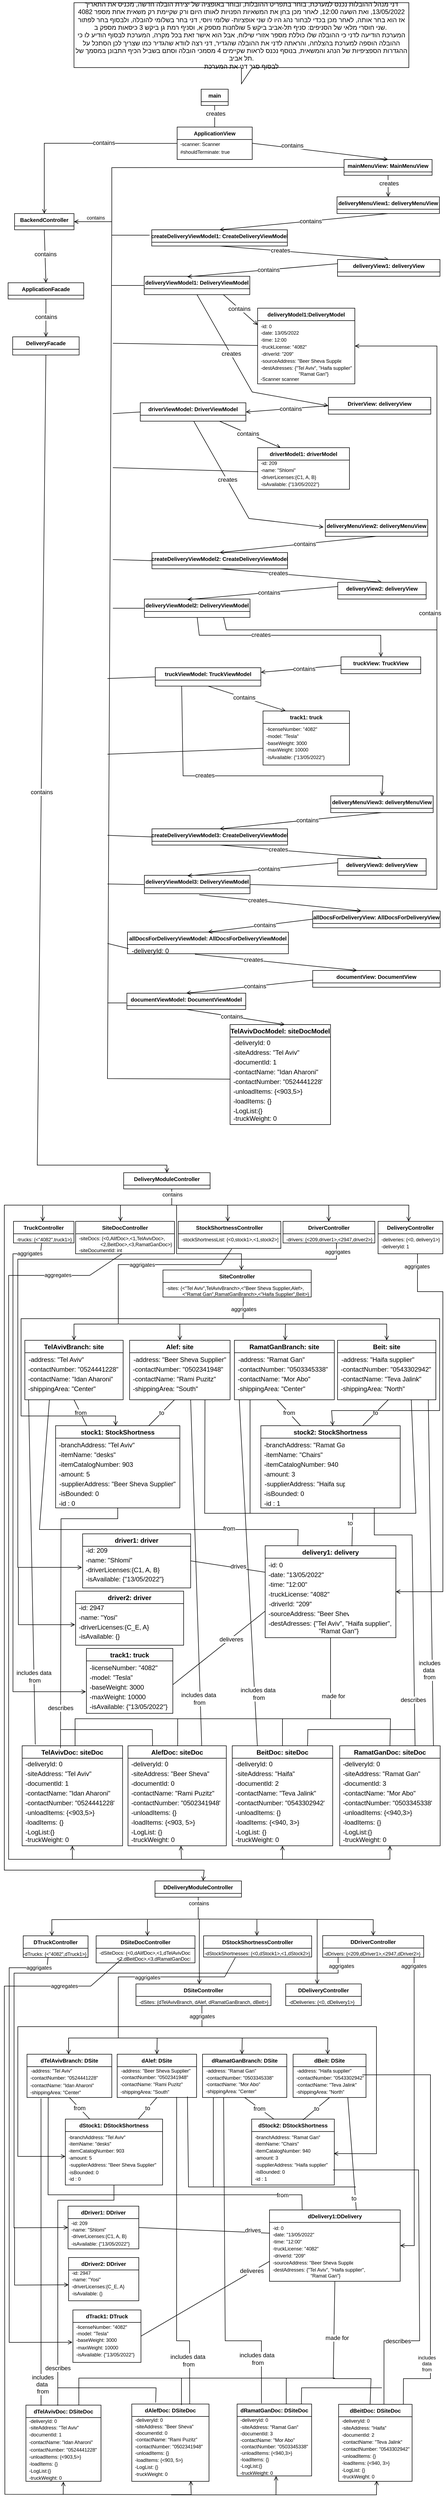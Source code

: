 <mxfile version="17.4.6" type="device" pages="2"><diagram id="8siciBDtbxIAzqbfTIWU" name="Page-1"><mxGraphModel dx="527" dy="1714" grid="1" gridSize="10" guides="1" tooltips="1" connect="1" arrows="1" fold="1" page="1" pageScale="1" pageWidth="827" pageHeight="1169" math="0" shadow="0"><root><mxCell id="0"/><mxCell id="1" parent="0"/><mxCell id="S_1KvDzKInTLA5XOSaad-2" value="TelAvivBranch: site" style="swimlane;" parent="1" vertex="1"><mxGeometry x="872" y="1364" width="182" height="110" as="geometry"/></mxCell><mxCell id="S_1KvDzKInTLA5XOSaad-3" value="-address: &quot;Tel Aviv&quot;" style="text;align=left;verticalAlign=top;spacingLeft=4;spacingRight=4;overflow=hidden;rotatable=0;points=[[0,0.5],[1,0.5]];portConstraint=eastwest;" parent="S_1KvDzKInTLA5XOSaad-2" vertex="1"><mxGeometry x="1" y="22" width="160" height="18" as="geometry"/></mxCell><mxCell id="S_1KvDzKInTLA5XOSaad-4" value="-contactNumber: &quot;0524441228&quot;" style="text;align=left;verticalAlign=top;spacingLeft=4;spacingRight=4;overflow=hidden;rotatable=0;points=[[0,0.5],[1,0.5]];portConstraint=eastwest;" parent="S_1KvDzKInTLA5XOSaad-2" vertex="1"><mxGeometry y="40" width="180" height="18" as="geometry"/></mxCell><mxCell id="S_1KvDzKInTLA5XOSaad-5" value="-contactName: &quot;Idan Aharoni&quot;" style="text;align=left;verticalAlign=top;spacingLeft=4;spacingRight=4;overflow=hidden;rotatable=0;points=[[0,0.5],[1,0.5]];portConstraint=eastwest;" parent="S_1KvDzKInTLA5XOSaad-2" vertex="1"><mxGeometry y="58" width="180" height="18" as="geometry"/></mxCell><mxCell id="S_1KvDzKInTLA5XOSaad-6" value="-shippingArea: &quot;Center&quot;" style="text;align=left;verticalAlign=top;spacingLeft=4;spacingRight=4;overflow=hidden;rotatable=0;points=[[0,0.5],[1,0.5]];portConstraint=eastwest;" parent="S_1KvDzKInTLA5XOSaad-2" vertex="1"><mxGeometry y="76" width="160" height="18" as="geometry"/></mxCell><mxCell id="S_1KvDzKInTLA5XOSaad-7" value="track1: truck" style="swimlane;" parent="1" vertex="1"><mxGeometry x="986" y="1934" width="160" height="120" as="geometry"/></mxCell><mxCell id="S_1KvDzKInTLA5XOSaad-8" value="-licenseNumber: &quot;4082&quot;" style="text;align=left;verticalAlign=top;spacingLeft=4;spacingRight=4;overflow=hidden;rotatable=0;points=[[0,0.5],[1,0.5]];portConstraint=eastwest;" parent="S_1KvDzKInTLA5XOSaad-7" vertex="1"><mxGeometry y="22" width="160" height="18" as="geometry"/></mxCell><mxCell id="S_1KvDzKInTLA5XOSaad-9" value="-model: &quot;Tesla&quot;" style="text;align=left;verticalAlign=top;spacingLeft=4;spacingRight=4;overflow=hidden;rotatable=0;points=[[0,0.5],[1,0.5]];portConstraint=eastwest;" parent="S_1KvDzKInTLA5XOSaad-7" vertex="1"><mxGeometry y="40" width="160" height="18" as="geometry"/></mxCell><mxCell id="S_1KvDzKInTLA5XOSaad-10" value="-baseWeight: 3000" style="text;align=left;verticalAlign=top;spacingLeft=4;spacingRight=4;overflow=hidden;rotatable=0;points=[[0,0.5],[1,0.5]];portConstraint=eastwest;" parent="S_1KvDzKInTLA5XOSaad-7" vertex="1"><mxGeometry y="58" width="160" height="18" as="geometry"/></mxCell><mxCell id="S_1KvDzKInTLA5XOSaad-11" value="-maxWeight: 10000" style="text;align=left;verticalAlign=top;spacingLeft=4;spacingRight=4;overflow=hidden;rotatable=0;points=[[0,0.5],[1,0.5]];portConstraint=eastwest;" parent="S_1KvDzKInTLA5XOSaad-7" vertex="1"><mxGeometry y="76" width="160" height="18" as="geometry"/></mxCell><mxCell id="S_1KvDzKInTLA5XOSaad-12" value="-isAvailable: {&quot;13/05/2022&quot;}" style="text;align=left;verticalAlign=top;spacingLeft=4;spacingRight=4;overflow=hidden;rotatable=0;points=[[0,0.5],[1,0.5]];portConstraint=eastwest;" parent="S_1KvDzKInTLA5XOSaad-7" vertex="1"><mxGeometry y="94" width="160" height="20" as="geometry"/></mxCell><mxCell id="S_1KvDzKInTLA5XOSaad-13" value="driver1: driver" style="swimlane;" parent="1" vertex="1"><mxGeometry x="979" y="1722" width="200" height="100" as="geometry"/></mxCell><mxCell id="S_1KvDzKInTLA5XOSaad-14" value="-name: &quot;Shlomi&quot;" style="text;align=left;verticalAlign=top;spacingLeft=4;spacingRight=4;overflow=hidden;rotatable=0;points=[[0,0.5],[1,0.5]];portConstraint=eastwest;" parent="S_1KvDzKInTLA5XOSaad-13" vertex="1"><mxGeometry y="35" width="160" height="18" as="geometry"/></mxCell><mxCell id="S_1KvDzKInTLA5XOSaad-15" value="-driverLicenses:{C1, A, B}" style="text;align=left;verticalAlign=top;spacingLeft=4;spacingRight=4;overflow=hidden;rotatable=0;points=[[0,0.5],[1,0.5]];portConstraint=eastwest;" parent="S_1KvDzKInTLA5XOSaad-13" vertex="1"><mxGeometry y="53" width="200" height="17" as="geometry"/></mxCell><mxCell id="S_1KvDzKInTLA5XOSaad-16" value="-isAvailable: {&quot;13/05/2022&quot;}" style="text;align=left;verticalAlign=top;spacingLeft=4;spacingRight=4;overflow=hidden;rotatable=0;points=[[0,0.5],[1,0.5]];portConstraint=eastwest;" parent="S_1KvDzKInTLA5XOSaad-13" vertex="1"><mxGeometry y="70" width="160" height="19" as="geometry"/></mxCell><mxCell id="S_1KvDzKInTLA5XOSaad-17" value="-id: 209" style="text;align=left;verticalAlign=top;spacingLeft=4;spacingRight=4;overflow=hidden;rotatable=0;points=[[0,0.5],[1,0.5]];portConstraint=eastwest;" parent="S_1KvDzKInTLA5XOSaad-13" vertex="1"><mxGeometry y="17" width="160" height="18" as="geometry"/></mxCell><mxCell id="S_1KvDzKInTLA5XOSaad-18" value="RamatGanDoc: siteDoc" style="swimlane;" parent="1" vertex="1"><mxGeometry x="1455" y="2114" width="186" height="185" as="geometry"/></mxCell><mxCell id="S_1KvDzKInTLA5XOSaad-19" value="-documentId: 3" style="text;align=left;verticalAlign=top;spacingLeft=4;spacingRight=4;overflow=hidden;rotatable=0;points=[[0,0.5],[1,0.5]];portConstraint=eastwest;" parent="S_1KvDzKInTLA5XOSaad-18" vertex="1"><mxGeometry y="56" width="160" height="18" as="geometry"/></mxCell><mxCell id="S_1KvDzKInTLA5XOSaad-20" value="-siteAddress: &quot;Ramat Gan&quot;" style="text;align=left;verticalAlign=top;spacingLeft=4;spacingRight=4;overflow=hidden;rotatable=0;points=[[0,0.5],[1,0.5]];portConstraint=eastwest;" parent="S_1KvDzKInTLA5XOSaad-18" vertex="1"><mxGeometry y="38" width="160" height="18" as="geometry"/></mxCell><mxCell id="S_1KvDzKInTLA5XOSaad-21" value="-contactName: &quot;Mor Abo&quot;" style="text;align=left;verticalAlign=top;spacingLeft=4;spacingRight=4;overflow=hidden;rotatable=0;points=[[0,0.5],[1,0.5]];portConstraint=eastwest;" parent="S_1KvDzKInTLA5XOSaad-18" vertex="1"><mxGeometry y="74" width="170" height="18" as="geometry"/></mxCell><mxCell id="S_1KvDzKInTLA5XOSaad-22" value="-LogList:{}" style="text;align=left;verticalAlign=top;spacingLeft=4;spacingRight=4;overflow=hidden;rotatable=0;points=[[0,0.5],[1,0.5]];portConstraint=eastwest;" parent="S_1KvDzKInTLA5XOSaad-18" vertex="1"><mxGeometry y="146" width="186" height="18" as="geometry"/></mxCell><mxCell id="S_1KvDzKInTLA5XOSaad-23" value="-loadItems: {}" style="text;align=left;verticalAlign=top;spacingLeft=4;spacingRight=4;overflow=hidden;rotatable=0;points=[[0,0.5],[1,0.5]];portConstraint=eastwest;" parent="S_1KvDzKInTLA5XOSaad-18" vertex="1"><mxGeometry y="128" width="176" height="18" as="geometry"/></mxCell><mxCell id="S_1KvDzKInTLA5XOSaad-24" value="-contactNumber: &quot;0503345338&quot;" style="text;align=left;verticalAlign=top;spacingLeft=4;spacingRight=4;overflow=hidden;rotatable=0;points=[[0,0.5],[1,0.5]];portConstraint=eastwest;" parent="S_1KvDzKInTLA5XOSaad-18" vertex="1"><mxGeometry y="92" width="176" height="18" as="geometry"/></mxCell><mxCell id="S_1KvDzKInTLA5XOSaad-25" value="-unloadItems: {&lt;940,3&gt;}" style="text;align=left;verticalAlign=top;spacingLeft=4;spacingRight=4;overflow=hidden;rotatable=0;points=[[0,0.5],[1,0.5]];portConstraint=eastwest;" parent="S_1KvDzKInTLA5XOSaad-18" vertex="1"><mxGeometry y="110" width="186" height="18" as="geometry"/></mxCell><mxCell id="S_1KvDzKInTLA5XOSaad-26" value="-deliveryId: 0" style="text;align=left;verticalAlign=top;spacingLeft=4;spacingRight=4;overflow=hidden;rotatable=0;points=[[0,0.5],[1,0.5]];portConstraint=eastwest;" parent="S_1KvDzKInTLA5XOSaad-18" vertex="1"><mxGeometry y="20" width="160" height="18" as="geometry"/></mxCell><mxCell id="S_1KvDzKInTLA5XOSaad-27" value="-truckWeight: 0" style="text;align=left;verticalAlign=top;spacingLeft=4;spacingRight=4;overflow=hidden;rotatable=0;points=[[0,0.5],[1,0.5]];portConstraint=eastwest;" parent="S_1KvDzKInTLA5XOSaad-18" vertex="1"><mxGeometry y="160" width="160" height="18" as="geometry"/></mxCell><mxCell id="S_1KvDzKInTLA5XOSaad-57" value="stock1: StockShortness" style="swimlane;" parent="1" vertex="1"><mxGeometry x="929" y="1522" width="230" height="152" as="geometry"/></mxCell><mxCell id="S_1KvDzKInTLA5XOSaad-58" value="-branchAddress: &quot;Tel Aviv&quot;" style="text;align=left;verticalAlign=top;spacingLeft=4;spacingRight=4;overflow=hidden;rotatable=0;points=[[0,0.5],[1,0.5]];portConstraint=eastwest;" parent="S_1KvDzKInTLA5XOSaad-57" vertex="1"><mxGeometry y="22" width="160" height="18" as="geometry"/></mxCell><mxCell id="S_1KvDzKInTLA5XOSaad-59" value="-itemName: &quot;desks&quot;" style="text;align=left;verticalAlign=top;spacingLeft=4;spacingRight=4;overflow=hidden;rotatable=0;points=[[0,0.5],[1,0.5]];portConstraint=eastwest;" parent="S_1KvDzKInTLA5XOSaad-57" vertex="1"><mxGeometry y="40" width="160" height="18" as="geometry"/></mxCell><mxCell id="S_1KvDzKInTLA5XOSaad-60" value="-itemCatalogNumber: 903" style="text;align=left;verticalAlign=top;spacingLeft=4;spacingRight=4;overflow=hidden;rotatable=0;points=[[0,0.5],[1,0.5]];portConstraint=eastwest;" parent="S_1KvDzKInTLA5XOSaad-57" vertex="1"><mxGeometry y="58" width="160" height="18" as="geometry"/></mxCell><mxCell id="S_1KvDzKInTLA5XOSaad-61" value="-amount: 5" style="text;align=left;verticalAlign=top;spacingLeft=4;spacingRight=4;overflow=hidden;rotatable=0;points=[[0,0.5],[1,0.5]];portConstraint=eastwest;" parent="S_1KvDzKInTLA5XOSaad-57" vertex="1"><mxGeometry y="76" width="160" height="18" as="geometry"/></mxCell><mxCell id="S_1KvDzKInTLA5XOSaad-62" value="-supplierAddress: &quot;Beer Sheva Supplier&quot;" style="text;align=left;verticalAlign=top;spacingLeft=4;spacingRight=4;overflow=hidden;rotatable=0;points=[[0,0.5],[1,0.5]];portConstraint=eastwest;" parent="S_1KvDzKInTLA5XOSaad-57" vertex="1"><mxGeometry x="1" y="94" width="229" height="18" as="geometry"/></mxCell><mxCell id="S_1KvDzKInTLA5XOSaad-63" value="-isBounded: 0" style="text;align=left;verticalAlign=top;spacingLeft=4;spacingRight=4;overflow=hidden;rotatable=0;points=[[0,0.5],[1,0.5]];portConstraint=eastwest;" parent="S_1KvDzKInTLA5XOSaad-57" vertex="1"><mxGeometry y="112" width="160" height="18" as="geometry"/></mxCell><mxCell id="S_1KvDzKInTLA5XOSaad-64" value="-id : 0" style="text;align=left;verticalAlign=top;spacingLeft=4;spacingRight=4;overflow=hidden;rotatable=0;points=[[0,0.5],[1,0.5]];portConstraint=eastwest;" parent="S_1KvDzKInTLA5XOSaad-57" vertex="1"><mxGeometry y="130" width="160" height="18" as="geometry"/></mxCell><mxCell id="S_1KvDzKInTLA5XOSaad-76" value="RamatGanBranch: site" style="swimlane;" parent="1" vertex="1"><mxGeometry x="1260" y="1364" width="185" height="110" as="geometry"/></mxCell><mxCell id="S_1KvDzKInTLA5XOSaad-77" value="-address: &quot;Ramat Gan&quot;" style="text;align=left;verticalAlign=top;spacingLeft=4;spacingRight=4;overflow=hidden;rotatable=0;points=[[0,0.5],[1,0.5]];portConstraint=eastwest;" parent="S_1KvDzKInTLA5XOSaad-76" vertex="1"><mxGeometry x="1" y="22" width="160" height="18" as="geometry"/></mxCell><mxCell id="S_1KvDzKInTLA5XOSaad-78" value="-contactNumber: &quot;0503345338&quot;" style="text;align=left;verticalAlign=top;spacingLeft=4;spacingRight=4;overflow=hidden;rotatable=0;points=[[0,0.5],[1,0.5]];portConstraint=eastwest;" parent="S_1KvDzKInTLA5XOSaad-76" vertex="1"><mxGeometry y="40" width="180" height="18" as="geometry"/></mxCell><mxCell id="S_1KvDzKInTLA5XOSaad-79" value="-contactName: &quot;Mor Abo&quot;" style="text;align=left;verticalAlign=top;spacingLeft=4;spacingRight=4;overflow=hidden;rotatable=0;points=[[0,0.5],[1,0.5]];portConstraint=eastwest;" parent="S_1KvDzKInTLA5XOSaad-76" vertex="1"><mxGeometry y="58" width="180" height="18" as="geometry"/></mxCell><mxCell id="S_1KvDzKInTLA5XOSaad-80" value="-shippingArea: &quot;Center&quot;" style="text;align=left;verticalAlign=top;spacingLeft=4;spacingRight=4;overflow=hidden;rotatable=0;points=[[0,0.5],[1,0.5]];portConstraint=eastwest;" parent="S_1KvDzKInTLA5XOSaad-76" vertex="1"><mxGeometry y="76" width="160" height="18" as="geometry"/></mxCell><mxCell id="S_1KvDzKInTLA5XOSaad-81" value="Beit: site" style="swimlane;" parent="1" vertex="1"><mxGeometry x="1451" y="1364" width="182" height="110" as="geometry"/></mxCell><mxCell id="S_1KvDzKInTLA5XOSaad-82" value="-address: &quot;Haifa supplier&quot;" style="text;align=left;verticalAlign=top;spacingLeft=4;spacingRight=4;overflow=hidden;rotatable=0;points=[[0,0.5],[1,0.5]];portConstraint=eastwest;" parent="S_1KvDzKInTLA5XOSaad-81" vertex="1"><mxGeometry x="1" y="22" width="160" height="18" as="geometry"/></mxCell><mxCell id="S_1KvDzKInTLA5XOSaad-83" value="-contactNumber: &quot;0543302942&quot;" style="text;align=left;verticalAlign=top;spacingLeft=4;spacingRight=4;overflow=hidden;rotatable=0;points=[[0,0.5],[1,0.5]];portConstraint=eastwest;" parent="S_1KvDzKInTLA5XOSaad-81" vertex="1"><mxGeometry y="40" width="180" height="18" as="geometry"/></mxCell><mxCell id="S_1KvDzKInTLA5XOSaad-84" value="-contactName: &quot;Teva Jalink&quot;" style="text;align=left;verticalAlign=top;spacingLeft=4;spacingRight=4;overflow=hidden;rotatable=0;points=[[0,0.5],[1,0.5]];portConstraint=eastwest;" parent="S_1KvDzKInTLA5XOSaad-81" vertex="1"><mxGeometry y="58" width="180" height="18" as="geometry"/></mxCell><mxCell id="S_1KvDzKInTLA5XOSaad-85" value="-shippingArea: &quot;North&quot;" style="text;align=left;verticalAlign=top;spacingLeft=4;spacingRight=4;overflow=hidden;rotatable=0;points=[[0,0.5],[1,0.5]];portConstraint=eastwest;" parent="S_1KvDzKInTLA5XOSaad-81" vertex="1"><mxGeometry y="76" width="160" height="18" as="geometry"/></mxCell><mxCell id="S_1KvDzKInTLA5XOSaad-86" value="Alef: site" style="swimlane;" parent="1" vertex="1"><mxGeometry x="1066" y="1364" width="186" height="110" as="geometry"/></mxCell><mxCell id="S_1KvDzKInTLA5XOSaad-87" value="-address: &quot;Beer Sheva Supplier&quot;" style="text;align=left;verticalAlign=top;spacingLeft=4;spacingRight=4;overflow=hidden;rotatable=0;points=[[0,0.5],[1,0.5]];portConstraint=eastwest;" parent="S_1KvDzKInTLA5XOSaad-86" vertex="1"><mxGeometry x="1" y="22" width="189" height="18" as="geometry"/></mxCell><mxCell id="S_1KvDzKInTLA5XOSaad-88" value="-contactNumber: &quot;0502341948&quot;" style="text;align=left;verticalAlign=top;spacingLeft=4;spacingRight=4;overflow=hidden;rotatable=0;points=[[0,0.5],[1,0.5]];portConstraint=eastwest;" parent="S_1KvDzKInTLA5XOSaad-86" vertex="1"><mxGeometry y="40" width="180" height="18" as="geometry"/></mxCell><mxCell id="S_1KvDzKInTLA5XOSaad-89" value="-contactName: &quot;Rami Puzitz&quot;" style="text;align=left;verticalAlign=top;spacingLeft=4;spacingRight=4;overflow=hidden;rotatable=0;points=[[0,0.5],[1,0.5]];portConstraint=eastwest;" parent="S_1KvDzKInTLA5XOSaad-86" vertex="1"><mxGeometry y="58" width="180" height="18" as="geometry"/></mxCell><mxCell id="S_1KvDzKInTLA5XOSaad-90" value="-shippingArea: &quot;South&quot;" style="text;align=left;verticalAlign=top;spacingLeft=4;spacingRight=4;overflow=hidden;rotatable=0;points=[[0,0.5],[1,0.5]];portConstraint=eastwest;" parent="S_1KvDzKInTLA5XOSaad-86" vertex="1"><mxGeometry y="76" width="160" height="18" as="geometry"/></mxCell><mxCell id="S_1KvDzKInTLA5XOSaad-91" value="delivery1: delivery" style="swimlane;fontStyle=1" parent="1" vertex="1"><mxGeometry x="1317" y="1744" width="242" height="170" as="geometry"/></mxCell><mxCell id="S_1KvDzKInTLA5XOSaad-92" value="-id: 0" style="text;align=left;verticalAlign=top;spacingLeft=4;spacingRight=4;overflow=hidden;rotatable=0;points=[[0,0.5],[1,0.5]];portConstraint=eastwest;" parent="S_1KvDzKInTLA5XOSaad-91" vertex="1"><mxGeometry y="22" width="160" height="18" as="geometry"/></mxCell><mxCell id="S_1KvDzKInTLA5XOSaad-93" value="-date: &quot;13/05/2022&quot;" style="text;align=left;verticalAlign=top;spacingLeft=4;spacingRight=4;overflow=hidden;rotatable=0;points=[[0,0.5],[1,0.5]];portConstraint=eastwest;" parent="S_1KvDzKInTLA5XOSaad-91" vertex="1"><mxGeometry y="40" width="160" height="18" as="geometry"/></mxCell><mxCell id="S_1KvDzKInTLA5XOSaad-94" value="-time: &quot;12:00&quot;" style="text;align=left;verticalAlign=top;spacingLeft=4;spacingRight=4;overflow=hidden;rotatable=0;points=[[0,0.5],[1,0.5]];portConstraint=eastwest;" parent="S_1KvDzKInTLA5XOSaad-91" vertex="1"><mxGeometry y="58" width="160" height="18" as="geometry"/></mxCell><mxCell id="S_1KvDzKInTLA5XOSaad-95" value="-truckLicense: &quot;4082&quot;" style="text;align=left;verticalAlign=top;spacingLeft=4;spacingRight=4;overflow=hidden;rotatable=0;points=[[0,0.5],[1,0.5]];portConstraint=eastwest;" parent="S_1KvDzKInTLA5XOSaad-91" vertex="1"><mxGeometry y="76" width="160" height="18" as="geometry"/></mxCell><mxCell id="S_1KvDzKInTLA5XOSaad-96" value="-driverId: &quot;209&quot;" style="text;align=left;verticalAlign=top;spacingLeft=4;spacingRight=4;overflow=hidden;rotatable=0;points=[[0,0.5],[1,0.5]];portConstraint=eastwest;" parent="S_1KvDzKInTLA5XOSaad-91" vertex="1"><mxGeometry x="1" y="94" width="160" height="18" as="geometry"/></mxCell><mxCell id="S_1KvDzKInTLA5XOSaad-97" value="-sourceAddress: &quot;Beer Sheva Supplier&quot;" style="text;align=left;verticalAlign=top;spacingLeft=4;spacingRight=4;overflow=hidden;rotatable=0;points=[[0,0.5],[1,0.5]];portConstraint=eastwest;" parent="S_1KvDzKInTLA5XOSaad-91" vertex="1"><mxGeometry y="112" width="160" height="18" as="geometry"/></mxCell><mxCell id="S_1KvDzKInTLA5XOSaad-98" value="-destAdresses: {&quot;Tel Aviv&quot;, &quot;Haifa supplier&quot;, &#10;                            &quot;Ramat Gan&quot;}" style="text;align=left;verticalAlign=top;spacingLeft=4;spacingRight=4;overflow=hidden;rotatable=0;points=[[0,0.5],[1,0.5]];portConstraint=eastwest;" parent="S_1KvDzKInTLA5XOSaad-91" vertex="1"><mxGeometry y="130" width="240" height="30" as="geometry"/></mxCell><mxCell id="S_1KvDzKInTLA5XOSaad-99" value="stock2: StockShortness" style="swimlane;" parent="1" vertex="1"><mxGeometry x="1309" y="1522" width="258" height="152" as="geometry"/></mxCell><mxCell id="S_1KvDzKInTLA5XOSaad-100" value="-branchAddress: &quot;Ramat Gan&quot;" style="text;align=left;verticalAlign=top;spacingLeft=4;spacingRight=4;overflow=hidden;rotatable=0;points=[[0,0.5],[1,0.5]];portConstraint=eastwest;" parent="S_1KvDzKInTLA5XOSaad-99" vertex="1"><mxGeometry y="22" width="160" height="18" as="geometry"/></mxCell><mxCell id="S_1KvDzKInTLA5XOSaad-101" value="-itemName: &quot;Chairs&quot;" style="text;align=left;verticalAlign=top;spacingLeft=4;spacingRight=4;overflow=hidden;rotatable=0;points=[[0,0.5],[1,0.5]];portConstraint=eastwest;" parent="S_1KvDzKInTLA5XOSaad-99" vertex="1"><mxGeometry y="40" width="160" height="18" as="geometry"/></mxCell><mxCell id="S_1KvDzKInTLA5XOSaad-102" value="-itemCatalogNumber: 940" style="text;align=left;verticalAlign=top;spacingLeft=4;spacingRight=4;overflow=hidden;rotatable=0;points=[[0,0.5],[1,0.5]];portConstraint=eastwest;" parent="S_1KvDzKInTLA5XOSaad-99" vertex="1"><mxGeometry y="58" width="160" height="18" as="geometry"/></mxCell><mxCell id="S_1KvDzKInTLA5XOSaad-103" value="-amount: 3" style="text;align=left;verticalAlign=top;spacingLeft=4;spacingRight=4;overflow=hidden;rotatable=0;points=[[0,0.5],[1,0.5]];portConstraint=eastwest;" parent="S_1KvDzKInTLA5XOSaad-99" vertex="1"><mxGeometry y="76" width="160" height="18" as="geometry"/></mxCell><mxCell id="S_1KvDzKInTLA5XOSaad-104" value="-supplierAddress: &quot;Haifa supplier&quot;" style="text;align=left;verticalAlign=top;spacingLeft=4;spacingRight=4;overflow=hidden;rotatable=0;points=[[0,0.5],[1,0.5]];portConstraint=eastwest;" parent="S_1KvDzKInTLA5XOSaad-99" vertex="1"><mxGeometry x="1" y="94" width="160" height="18" as="geometry"/></mxCell><mxCell id="S_1KvDzKInTLA5XOSaad-105" value="-isBounded: 0" style="text;align=left;verticalAlign=top;spacingLeft=4;spacingRight=4;overflow=hidden;rotatable=0;points=[[0,0.5],[1,0.5]];portConstraint=eastwest;" parent="S_1KvDzKInTLA5XOSaad-99" vertex="1"><mxGeometry y="112" width="160" height="18" as="geometry"/></mxCell><mxCell id="S_1KvDzKInTLA5XOSaad-106" value="-id : 1" style="text;align=left;verticalAlign=top;spacingLeft=4;spacingRight=4;overflow=hidden;rotatable=0;points=[[0,0.5],[1,0.5]];portConstraint=eastwest;" parent="S_1KvDzKInTLA5XOSaad-99" vertex="1"><mxGeometry y="130" width="160" height="18" as="geometry"/></mxCell><mxCell id="S_1KvDzKInTLA5XOSaad-107" value="AlefDoc: siteDoc" style="swimlane;" parent="1" vertex="1"><mxGeometry x="1063" y="2114" width="182" height="185" as="geometry"/></mxCell><mxCell id="S_1KvDzKInTLA5XOSaad-108" value="-documentId: 0" style="text;align=left;verticalAlign=top;spacingLeft=4;spacingRight=4;overflow=hidden;rotatable=0;points=[[0,0.5],[1,0.5]];portConstraint=eastwest;" parent="S_1KvDzKInTLA5XOSaad-107" vertex="1"><mxGeometry y="56" width="160" height="18" as="geometry"/></mxCell><mxCell id="S_1KvDzKInTLA5XOSaad-109" value="-siteAddress: &quot;Beer Sheva&quot;" style="text;align=left;verticalAlign=top;spacingLeft=4;spacingRight=4;overflow=hidden;rotatable=0;points=[[0,0.5],[1,0.5]];portConstraint=eastwest;" parent="S_1KvDzKInTLA5XOSaad-107" vertex="1"><mxGeometry y="38" width="160" height="18" as="geometry"/></mxCell><mxCell id="S_1KvDzKInTLA5XOSaad-110" value="-contactName: &quot;Rami Puzitz&quot;" style="text;align=left;verticalAlign=top;spacingLeft=4;spacingRight=4;overflow=hidden;rotatable=0;points=[[0,0.5],[1,0.5]];portConstraint=eastwest;" parent="S_1KvDzKInTLA5XOSaad-107" vertex="1"><mxGeometry y="74" width="170" height="18" as="geometry"/></mxCell><mxCell id="S_1KvDzKInTLA5XOSaad-111" value="-LogList: {}" style="text;align=left;verticalAlign=top;spacingLeft=4;spacingRight=4;overflow=hidden;rotatable=0;points=[[0,0.5],[1,0.5]];portConstraint=eastwest;" parent="S_1KvDzKInTLA5XOSaad-107" vertex="1"><mxGeometry y="146" width="186" height="18" as="geometry"/></mxCell><mxCell id="S_1KvDzKInTLA5XOSaad-112" value="-loadItems: {&lt;903, 5&gt;}" style="text;align=left;verticalAlign=top;spacingLeft=4;spacingRight=4;overflow=hidden;rotatable=0;points=[[0,0.5],[1,0.5]];portConstraint=eastwest;" parent="S_1KvDzKInTLA5XOSaad-107" vertex="1"><mxGeometry y="128" width="176" height="18" as="geometry"/></mxCell><mxCell id="S_1KvDzKInTLA5XOSaad-113" value="-contactNumber: &quot;0502341948&quot;" style="text;align=left;verticalAlign=top;spacingLeft=4;spacingRight=4;overflow=hidden;rotatable=0;points=[[0,0.5],[1,0.5]];portConstraint=eastwest;" parent="S_1KvDzKInTLA5XOSaad-107" vertex="1"><mxGeometry y="92" width="176" height="18" as="geometry"/></mxCell><mxCell id="S_1KvDzKInTLA5XOSaad-114" value="-unloadItems: {}" style="text;align=left;verticalAlign=top;spacingLeft=4;spacingRight=4;overflow=hidden;rotatable=0;points=[[0,0.5],[1,0.5]];portConstraint=eastwest;" parent="S_1KvDzKInTLA5XOSaad-107" vertex="1"><mxGeometry y="110" width="186" height="18" as="geometry"/></mxCell><mxCell id="S_1KvDzKInTLA5XOSaad-115" value="-deliveryId: 0" style="text;align=left;verticalAlign=top;spacingLeft=4;spacingRight=4;overflow=hidden;rotatable=0;points=[[0,0.5],[1,0.5]];portConstraint=eastwest;" parent="S_1KvDzKInTLA5XOSaad-107" vertex="1"><mxGeometry y="20" width="160" height="18" as="geometry"/></mxCell><mxCell id="S_1KvDzKInTLA5XOSaad-116" value="-truckWeight: 0" style="text;align=left;verticalAlign=top;spacingLeft=4;spacingRight=4;overflow=hidden;rotatable=0;points=[[0,0.5],[1,0.5]];portConstraint=eastwest;" parent="S_1KvDzKInTLA5XOSaad-107" vertex="1"><mxGeometry y="160" width="160" height="18" as="geometry"/></mxCell><mxCell id="S_1KvDzKInTLA5XOSaad-117" value="BeitDoc: siteDoc" style="swimlane;" parent="1" vertex="1"><mxGeometry x="1256" y="2114" width="186" height="185" as="geometry"/></mxCell><mxCell id="S_1KvDzKInTLA5XOSaad-118" value="-documentId: 2" style="text;align=left;verticalAlign=top;spacingLeft=4;spacingRight=4;overflow=hidden;rotatable=0;points=[[0,0.5],[1,0.5]];portConstraint=eastwest;" parent="S_1KvDzKInTLA5XOSaad-117" vertex="1"><mxGeometry y="56" width="160" height="18" as="geometry"/></mxCell><mxCell id="S_1KvDzKInTLA5XOSaad-119" value="-siteAddress: &quot;Haifa&quot;" style="text;align=left;verticalAlign=top;spacingLeft=4;spacingRight=4;overflow=hidden;rotatable=0;points=[[0,0.5],[1,0.5]];portConstraint=eastwest;" parent="S_1KvDzKInTLA5XOSaad-117" vertex="1"><mxGeometry y="38" width="160" height="18" as="geometry"/></mxCell><mxCell id="S_1KvDzKInTLA5XOSaad-120" value="-contactName: &quot;Teva Jalink&quot;" style="text;align=left;verticalAlign=top;spacingLeft=4;spacingRight=4;overflow=hidden;rotatable=0;points=[[0,0.5],[1,0.5]];portConstraint=eastwest;" parent="S_1KvDzKInTLA5XOSaad-117" vertex="1"><mxGeometry y="74" width="170" height="18" as="geometry"/></mxCell><mxCell id="S_1KvDzKInTLA5XOSaad-121" value="-LogList: {}" style="text;align=left;verticalAlign=top;spacingLeft=4;spacingRight=4;overflow=hidden;rotatable=0;points=[[0,0.5],[1,0.5]];portConstraint=eastwest;" parent="S_1KvDzKInTLA5XOSaad-117" vertex="1"><mxGeometry y="146" width="186" height="18" as="geometry"/></mxCell><mxCell id="S_1KvDzKInTLA5XOSaad-122" value="-loadItems: {&lt;940, 3&gt;}" style="text;align=left;verticalAlign=top;spacingLeft=4;spacingRight=4;overflow=hidden;rotatable=0;points=[[0,0.5],[1,0.5]];portConstraint=eastwest;" parent="S_1KvDzKInTLA5XOSaad-117" vertex="1"><mxGeometry y="128" width="176" height="18" as="geometry"/></mxCell><mxCell id="S_1KvDzKInTLA5XOSaad-123" value="-contactNumber: &quot;0543302942&quot;" style="text;align=left;verticalAlign=top;spacingLeft=4;spacingRight=4;overflow=hidden;rotatable=0;points=[[0,0.5],[1,0.5]];portConstraint=eastwest;" parent="S_1KvDzKInTLA5XOSaad-117" vertex="1"><mxGeometry y="92" width="176" height="18" as="geometry"/></mxCell><mxCell id="S_1KvDzKInTLA5XOSaad-124" value="-unloadItems: {}" style="text;align=left;verticalAlign=top;spacingLeft=4;spacingRight=4;overflow=hidden;rotatable=0;points=[[0,0.5],[1,0.5]];portConstraint=eastwest;" parent="S_1KvDzKInTLA5XOSaad-117" vertex="1"><mxGeometry y="110" width="186" height="18" as="geometry"/></mxCell><mxCell id="S_1KvDzKInTLA5XOSaad-125" value="-deliveryId: 0" style="text;align=left;verticalAlign=top;spacingLeft=4;spacingRight=4;overflow=hidden;rotatable=0;points=[[0,0.5],[1,0.5]];portConstraint=eastwest;" parent="S_1KvDzKInTLA5XOSaad-117" vertex="1"><mxGeometry y="20" width="160" height="18" as="geometry"/></mxCell><mxCell id="S_1KvDzKInTLA5XOSaad-126" value="-truckWeight: 0" style="text;align=left;verticalAlign=top;spacingLeft=4;spacingRight=4;overflow=hidden;rotatable=0;points=[[0,0.5],[1,0.5]];portConstraint=eastwest;" parent="S_1KvDzKInTLA5XOSaad-117" vertex="1"><mxGeometry y="160" width="160" height="18" as="geometry"/></mxCell><mxCell id="S_1KvDzKInTLA5XOSaad-127" value="TelAvivDoc: siteDoc" style="swimlane;" parent="1" vertex="1"><mxGeometry x="867" y="2114" width="186" height="185" as="geometry"/></mxCell><mxCell id="S_1KvDzKInTLA5XOSaad-128" value="-documentId: 1" style="text;align=left;verticalAlign=top;spacingLeft=4;spacingRight=4;overflow=hidden;rotatable=0;points=[[0,0.5],[1,0.5]];portConstraint=eastwest;" parent="S_1KvDzKInTLA5XOSaad-127" vertex="1"><mxGeometry y="56" width="160" height="18" as="geometry"/></mxCell><mxCell id="S_1KvDzKInTLA5XOSaad-129" value="-siteAddress: &quot;Tel Aviv&quot;" style="text;align=left;verticalAlign=top;spacingLeft=4;spacingRight=4;overflow=hidden;rotatable=0;points=[[0,0.5],[1,0.5]];portConstraint=eastwest;" parent="S_1KvDzKInTLA5XOSaad-127" vertex="1"><mxGeometry y="38" width="160" height="18" as="geometry"/></mxCell><mxCell id="S_1KvDzKInTLA5XOSaad-130" value="-contactName: &quot;Idan Aharoni&quot;" style="text;align=left;verticalAlign=top;spacingLeft=4;spacingRight=4;overflow=hidden;rotatable=0;points=[[0,0.5],[1,0.5]];portConstraint=eastwest;" parent="S_1KvDzKInTLA5XOSaad-127" vertex="1"><mxGeometry y="74" width="170" height="18" as="geometry"/></mxCell><mxCell id="S_1KvDzKInTLA5XOSaad-131" value="-LogList:{}" style="text;align=left;verticalAlign=top;spacingLeft=4;spacingRight=4;overflow=hidden;rotatable=0;points=[[0,0.5],[1,0.5]];portConstraint=eastwest;" parent="S_1KvDzKInTLA5XOSaad-127" vertex="1"><mxGeometry y="146" width="186" height="18" as="geometry"/></mxCell><mxCell id="S_1KvDzKInTLA5XOSaad-132" value="-loadItems: {}" style="text;align=left;verticalAlign=top;spacingLeft=4;spacingRight=4;overflow=hidden;rotatable=0;points=[[0,0.5],[1,0.5]];portConstraint=eastwest;" parent="S_1KvDzKInTLA5XOSaad-127" vertex="1"><mxGeometry y="128" width="176" height="18" as="geometry"/></mxCell><mxCell id="S_1KvDzKInTLA5XOSaad-133" value="-contactNumber: &quot;0524441228&quot;" style="text;align=left;verticalAlign=top;spacingLeft=4;spacingRight=4;overflow=hidden;rotatable=0;points=[[0,0.5],[1,0.5]];portConstraint=eastwest;" parent="S_1KvDzKInTLA5XOSaad-127" vertex="1"><mxGeometry y="92" width="176" height="18" as="geometry"/></mxCell><mxCell id="S_1KvDzKInTLA5XOSaad-134" value="-unloadItems: {&lt;903,5&gt;}" style="text;align=left;verticalAlign=top;spacingLeft=4;spacingRight=4;overflow=hidden;rotatable=0;points=[[0,0.5],[1,0.5]];portConstraint=eastwest;" parent="S_1KvDzKInTLA5XOSaad-127" vertex="1"><mxGeometry y="110" width="186" height="18" as="geometry"/></mxCell><mxCell id="S_1KvDzKInTLA5XOSaad-135" value="-deliveryId: 0" style="text;align=left;verticalAlign=top;spacingLeft=4;spacingRight=4;overflow=hidden;rotatable=0;points=[[0,0.5],[1,0.5]];portConstraint=eastwest;" parent="S_1KvDzKInTLA5XOSaad-127" vertex="1"><mxGeometry y="20" width="160" height="18" as="geometry"/></mxCell><mxCell id="S_1KvDzKInTLA5XOSaad-136" value="-truckWeight: 0" style="text;align=left;verticalAlign=top;spacingLeft=4;spacingRight=4;overflow=hidden;rotatable=0;points=[[0,0.5],[1,0.5]];portConstraint=eastwest;" parent="S_1KvDzKInTLA5XOSaad-127" vertex="1"><mxGeometry y="160" width="160" height="18" as="geometry"/></mxCell><mxCell id="S_1KvDzKInTLA5XOSaad-141" value="from" style="endArrow=none;html=1;rounded=0;entryX=0.5;entryY=1;entryDx=0;entryDy=0;exitX=0.25;exitY=0;exitDx=0;exitDy=0;" parent="1" source="S_1KvDzKInTLA5XOSaad-57" target="S_1KvDzKInTLA5XOSaad-2" edge="1"><mxGeometry width="50" height="50" relative="1" as="geometry"><mxPoint x="1219" y="1794" as="sourcePoint"/><mxPoint x="1269" y="1744" as="targetPoint"/></mxGeometry></mxCell><mxCell id="S_1KvDzKInTLA5XOSaad-142" value="to" style="endArrow=none;html=1;rounded=0;exitX=0.75;exitY=0;exitDx=0;exitDy=0;" parent="1" source="S_1KvDzKInTLA5XOSaad-57" edge="1"><mxGeometry width="50" height="50" relative="1" as="geometry"><mxPoint x="996.5" y="1532" as="sourcePoint"/><mxPoint x="1149" y="1474" as="targetPoint"/></mxGeometry></mxCell><mxCell id="S_1KvDzKInTLA5XOSaad-143" value="from" style="endArrow=none;html=1;rounded=0;entryX=0.5;entryY=1;entryDx=0;entryDy=0;exitX=0.25;exitY=0;exitDx=0;exitDy=0;" parent="1" edge="1"><mxGeometry width="50" height="50" relative="1" as="geometry"><mxPoint x="1382.5" y="1522" as="sourcePoint"/><mxPoint x="1339" y="1474" as="targetPoint"/></mxGeometry></mxCell><mxCell id="S_1KvDzKInTLA5XOSaad-144" value="to" style="endArrow=none;html=1;rounded=0;exitX=0.75;exitY=0;exitDx=0;exitDy=0;" parent="1" edge="1"><mxGeometry width="50" height="50" relative="1" as="geometry"><mxPoint x="1497.5" y="1522" as="sourcePoint"/><mxPoint x="1545" y="1474" as="targetPoint"/></mxGeometry></mxCell><mxCell id="S_1KvDzKInTLA5XOSaad-145" value="" style="endArrow=none;html=1;rounded=0;exitX=1;exitY=0.5;exitDx=0;exitDy=0;entryX=0;entryY=0.5;entryDx=0;entryDy=0;" parent="1" source="S_1KvDzKInTLA5XOSaad-13" target="S_1KvDzKInTLA5XOSaad-93" edge="1"><mxGeometry width="50" height="50" relative="1" as="geometry"><mxPoint x="1219" y="1824" as="sourcePoint"/><mxPoint x="1269" y="1774" as="targetPoint"/></mxGeometry></mxCell><mxCell id="S_1KvDzKInTLA5XOSaad-146" value="drives" style="edgeLabel;html=1;align=center;verticalAlign=middle;resizable=0;points=[];" parent="S_1KvDzKInTLA5XOSaad-145" vertex="1" connectable="0"><mxGeometry x="0.268" y="4" relative="1" as="geometry"><mxPoint as="offset"/></mxGeometry></mxCell><mxCell id="S_1KvDzKInTLA5XOSaad-147" value="" style="endArrow=none;html=1;rounded=0;exitX=1;exitY=0.5;exitDx=0;exitDy=0;entryX=0;entryY=0.5;entryDx=0;entryDy=0;" parent="1" source="S_1KvDzKInTLA5XOSaad-10" target="S_1KvDzKInTLA5XOSaad-97" edge="1"><mxGeometry width="50" height="50" relative="1" as="geometry"><mxPoint x="1219" y="1824" as="sourcePoint"/><mxPoint x="1269" y="1774" as="targetPoint"/></mxGeometry></mxCell><mxCell id="S_1KvDzKInTLA5XOSaad-148" value="deliveres" style="edgeLabel;html=1;align=center;verticalAlign=middle;resizable=0;points=[];" parent="S_1KvDzKInTLA5XOSaad-147" vertex="1" connectable="0"><mxGeometry x="0.252" y="-1" relative="1" as="geometry"><mxPoint as="offset"/></mxGeometry></mxCell><mxCell id="S_1KvDzKInTLA5XOSaad-149" value="" style="endArrow=none;html=1;rounded=0;exitX=0.25;exitY=1;exitDx=0;exitDy=0;entryX=0.25;entryY=0;entryDx=0;entryDy=0;" parent="1" source="S_1KvDzKInTLA5XOSaad-2" target="S_1KvDzKInTLA5XOSaad-91" edge="1"><mxGeometry width="50" height="50" relative="1" as="geometry"><mxPoint x="1419" y="1634" as="sourcePoint"/><mxPoint x="1469" y="1584" as="targetPoint"/><Array as="points"><mxPoint x="899" y="1714"/><mxPoint x="1378" y="1714"/></Array></mxGeometry></mxCell><mxCell id="S_1KvDzKInTLA5XOSaad-151" value="from" style="edgeLabel;html=1;align=center;verticalAlign=middle;resizable=0;points=[];" parent="S_1KvDzKInTLA5XOSaad-149" vertex="1" connectable="0"><mxGeometry x="0.575" y="2" relative="1" as="geometry"><mxPoint x="1" as="offset"/></mxGeometry></mxCell><mxCell id="S_1KvDzKInTLA5XOSaad-152" value="" style="endArrow=none;html=1;rounded=0;entryX=0.75;entryY=1;entryDx=0;entryDy=0;exitX=0.664;exitY=0.005;exitDx=0;exitDy=0;exitPerimeter=0;" parent="1" source="S_1KvDzKInTLA5XOSaad-91" target="S_1KvDzKInTLA5XOSaad-81" edge="1"><mxGeometry width="50" height="50" relative="1" as="geometry"><mxPoint x="1419" y="1634" as="sourcePoint"/><mxPoint x="1469" y="1584" as="targetPoint"/><Array as="points"><mxPoint x="1479" y="1684"/><mxPoint x="1596" y="1684"/></Array></mxGeometry></mxCell><mxCell id="S_1KvDzKInTLA5XOSaad-155" value="to" style="edgeLabel;html=1;align=center;verticalAlign=middle;resizable=0;points=[];" parent="S_1KvDzKInTLA5XOSaad-152" vertex="1" connectable="0"><mxGeometry x="-0.902" y="-3" relative="1" as="geometry"><mxPoint x="-7" y="-24" as="offset"/></mxGeometry></mxCell><mxCell id="S_1KvDzKInTLA5XOSaad-153" value="" style="endArrow=none;html=1;rounded=0;" parent="1" edge="1"><mxGeometry width="50" height="50" relative="1" as="geometry"><mxPoint x="1479" y="1684" as="sourcePoint"/><mxPoint x="1289" y="1474" as="targetPoint"/><Array as="points"><mxPoint x="1289" y="1684"/></Array></mxGeometry></mxCell><mxCell id="S_1KvDzKInTLA5XOSaad-154" value="" style="endArrow=none;html=1;rounded=0;exitX=0.75;exitY=1;exitDx=0;exitDy=0;" parent="1" source="S_1KvDzKInTLA5XOSaad-86" edge="1"><mxGeometry width="50" height="50" relative="1" as="geometry"><mxPoint x="1419" y="1694" as="sourcePoint"/><mxPoint x="1289" y="1684" as="targetPoint"/><Array as="points"><mxPoint x="1205" y="1684"/></Array></mxGeometry></mxCell><mxCell id="S_1KvDzKInTLA5XOSaad-156" value="" style="endArrow=none;html=1;rounded=0;entryX=0.5;entryY=1;entryDx=0;entryDy=0;exitX=0.5;exitY=0;exitDx=0;exitDy=0;" parent="1" source="S_1KvDzKInTLA5XOSaad-18" target="S_1KvDzKInTLA5XOSaad-91" edge="1"><mxGeometry width="50" height="50" relative="1" as="geometry"><mxPoint x="1419" y="2084" as="sourcePoint"/><mxPoint x="1469" y="2034" as="targetPoint"/><Array as="points"><mxPoint x="1549" y="2064"/><mxPoint x="1438" y="2064"/></Array></mxGeometry></mxCell><mxCell id="S_1KvDzKInTLA5XOSaad-160" value="made for" style="edgeLabel;html=1;align=center;verticalAlign=middle;resizable=0;points=[];" parent="S_1KvDzKInTLA5XOSaad-156" vertex="1" connectable="0"><mxGeometry x="0.308" y="-5" relative="1" as="geometry"><mxPoint as="offset"/></mxGeometry></mxCell><mxCell id="S_1KvDzKInTLA5XOSaad-157" value="" style="endArrow=none;html=1;rounded=0;entryX=0.5;entryY=0;entryDx=0;entryDy=0;" parent="1" target="S_1KvDzKInTLA5XOSaad-117" edge="1"><mxGeometry width="50" height="50" relative="1" as="geometry"><mxPoint x="1439" y="2064" as="sourcePoint"/><mxPoint x="1448" y="1924" as="targetPoint"/><Array as="points"><mxPoint x="1349" y="2064"/></Array></mxGeometry></mxCell><mxCell id="S_1KvDzKInTLA5XOSaad-158" value="" style="endArrow=none;html=1;rounded=0;entryX=0.5;entryY=0;entryDx=0;entryDy=0;" parent="1" edge="1"><mxGeometry width="50" height="50" relative="1" as="geometry"><mxPoint x="1349" y="2064" as="sourcePoint"/><mxPoint x="1155.0" y="2114" as="targetPoint"/><Array as="points"><mxPoint x="1155" y="2064"/></Array></mxGeometry></mxCell><mxCell id="S_1KvDzKInTLA5XOSaad-159" value="" style="endArrow=none;html=1;rounded=0;entryX=0.5;entryY=0;entryDx=0;entryDy=0;" parent="1" edge="1"><mxGeometry width="50" height="50" relative="1" as="geometry"><mxPoint x="1159" y="2064" as="sourcePoint"/><mxPoint x="965.0" y="2114" as="targetPoint"/><Array as="points"><mxPoint x="965" y="2064"/></Array></mxGeometry></mxCell><mxCell id="S_1KvDzKInTLA5XOSaad-161" value="" style="endArrow=none;html=1;rounded=0;entryX=0.5;entryY=1;entryDx=0;entryDy=0;exitX=0.382;exitY=0.023;exitDx=0;exitDy=0;exitPerimeter=0;" parent="1" source="S_1KvDzKInTLA5XOSaad-127" target="S_1KvDzKInTLA5XOSaad-57" edge="1"><mxGeometry width="50" height="50" relative="1" as="geometry"><mxPoint x="919" y="2114" as="sourcePoint"/><mxPoint x="1469" y="1694" as="targetPoint"/><Array as="points"><mxPoint x="939" y="1694"/><mxPoint x="1044" y="1694"/></Array></mxGeometry></mxCell><mxCell id="S_1KvDzKInTLA5XOSaad-163" value="describes" style="edgeLabel;html=1;align=center;verticalAlign=middle;resizable=0;points=[];" parent="S_1KvDzKInTLA5XOSaad-161" vertex="1" connectable="0"><mxGeometry x="-0.728" relative="1" as="geometry"><mxPoint as="offset"/></mxGeometry></mxCell><mxCell id="S_1KvDzKInTLA5XOSaad-162" value="" style="endArrow=none;html=1;rounded=0;exitX=0.25;exitY=0;exitDx=0;exitDy=0;" parent="1" source="S_1KvDzKInTLA5XOSaad-107" edge="1"><mxGeometry width="50" height="50" relative="1" as="geometry"><mxPoint x="1379" y="2194" as="sourcePoint"/><mxPoint x="939" y="2084" as="targetPoint"/><Array as="points"><mxPoint x="1108" y="2084"/></Array></mxGeometry></mxCell><mxCell id="S_1KvDzKInTLA5XOSaad-164" value="" style="endArrow=none;html=1;rounded=0;exitX=0.75;exitY=0;exitDx=0;exitDy=0;" parent="1" source="S_1KvDzKInTLA5XOSaad-18" edge="1"><mxGeometry width="50" height="50" relative="1" as="geometry"><mxPoint x="1399" y="1924" as="sourcePoint"/><mxPoint x="1519" y="1674" as="targetPoint"/><Array as="points"><mxPoint x="1589" y="1724"/><mxPoint x="1519" y="1724"/></Array></mxGeometry></mxCell><mxCell id="S_1KvDzKInTLA5XOSaad-168" value="describes" style="edgeLabel;html=1;align=center;verticalAlign=middle;resizable=0;points=[];" parent="S_1KvDzKInTLA5XOSaad-164" vertex="1" connectable="0"><mxGeometry x="-0.666" y="3" relative="1" as="geometry"><mxPoint as="offset"/></mxGeometry></mxCell><mxCell id="S_1KvDzKInTLA5XOSaad-167" value="" style="endArrow=none;html=1;rounded=0;exitX=0.75;exitY=0;exitDx=0;exitDy=0;" parent="1" source="S_1KvDzKInTLA5XOSaad-117" edge="1"><mxGeometry width="50" height="50" relative="1" as="geometry"><mxPoint x="1409" y="2144" as="sourcePoint"/><mxPoint x="1595" y="2084" as="targetPoint"/><Array as="points"><mxPoint x="1396" y="2084"/></Array></mxGeometry></mxCell><mxCell id="S_1KvDzKInTLA5XOSaad-169" value="" style="endArrow=none;html=1;rounded=0;exitX=0.131;exitY=-0.013;exitDx=0;exitDy=0;exitPerimeter=0;" parent="1" source="S_1KvDzKInTLA5XOSaad-127" edge="1"><mxGeometry width="50" height="50" relative="1" as="geometry"><mxPoint x="1419" y="2044" as="sourcePoint"/><mxPoint x="879" y="1474" as="targetPoint"/></mxGeometry></mxCell><mxCell id="S_1KvDzKInTLA5XOSaad-170" value="includes data&amp;nbsp;&lt;br&gt;from" style="edgeLabel;html=1;align=center;verticalAlign=middle;resizable=0;points=[];" parent="S_1KvDzKInTLA5XOSaad-169" vertex="1" connectable="0"><mxGeometry x="-0.609" y="-1" relative="1" as="geometry"><mxPoint y="-1" as="offset"/></mxGeometry></mxCell><mxCell id="S_1KvDzKInTLA5XOSaad-171" value="" style="endArrow=none;html=1;rounded=0;exitX=0.25;exitY=0;exitDx=0;exitDy=0;" parent="1" source="S_1KvDzKInTLA5XOSaad-117" edge="1"><mxGeometry width="50" height="50" relative="1" as="geometry"><mxPoint x="1299" y="2019" as="sourcePoint"/><mxPoint x="1269" y="1474" as="targetPoint"/></mxGeometry></mxCell><mxCell id="S_1KvDzKInTLA5XOSaad-174" value="includes data&amp;nbsp;&lt;br&gt;from" style="edgeLabel;html=1;align=center;verticalAlign=middle;resizable=0;points=[];" parent="S_1KvDzKInTLA5XOSaad-171" vertex="1" connectable="0"><mxGeometry x="-0.695" y="-7" relative="1" as="geometry"><mxPoint y="1" as="offset"/></mxGeometry></mxCell><mxCell id="S_1KvDzKInTLA5XOSaad-172" value="" style="endArrow=none;html=1;rounded=0;exitX=0.75;exitY=0;exitDx=0;exitDy=0;" parent="1" source="S_1KvDzKInTLA5XOSaad-107" edge="1"><mxGeometry width="50" height="50" relative="1" as="geometry"><mxPoint x="1239" y="1784" as="sourcePoint"/><mxPoint x="1179" y="1474" as="targetPoint"/></mxGeometry></mxCell><mxCell id="S_1KvDzKInTLA5XOSaad-173" value="includes data&amp;nbsp;&lt;br&gt;from" style="edgeLabel;html=1;align=center;verticalAlign=middle;resizable=0;points=[];" parent="S_1KvDzKInTLA5XOSaad-172" vertex="1" connectable="0"><mxGeometry x="-0.727" y="2" relative="1" as="geometry"><mxPoint as="offset"/></mxGeometry></mxCell><mxCell id="S_1KvDzKInTLA5XOSaad-175" value="" style="endArrow=none;html=1;rounded=0;exitX=0.933;exitY=-0.003;exitDx=0;exitDy=0;exitPerimeter=0;" parent="1" source="S_1KvDzKInTLA5XOSaad-18" edge="1"><mxGeometry width="50" height="50" relative="1" as="geometry"><mxPoint x="1419" y="1724" as="sourcePoint"/><mxPoint x="1619" y="1474" as="targetPoint"/></mxGeometry></mxCell><mxCell id="S_1KvDzKInTLA5XOSaad-176" value="includes &lt;br&gt;data&amp;nbsp;&lt;br&gt;from" style="edgeLabel;html=1;align=center;verticalAlign=middle;resizable=0;points=[];" parent="S_1KvDzKInTLA5XOSaad-175" vertex="1" connectable="0"><mxGeometry x="-0.562" y="-4" relative="1" as="geometry"><mxPoint x="-10" as="offset"/></mxGeometry></mxCell><mxCell id="S_1KvDzKInTLA5XOSaad-177" value="דני מנהל ההובלות נכנס למערכת, בוחר בתפריט ההובלות, ובוחר באופציה של יצירת הובלה חדשה, מכניס את התאריך 13/05/2022, ואת השעה 12:00, לאחר מכן בחן את המשאיות הפנויות לאותו היום ורק שקיימת רק משאית אחת מספר 4082 אז הוא בחר אותה, לאחר מכן בכדי לבחור נהג היו לו שני אופציות- שלומי ויוסי, דני בחר בשלומי להובלה, ולבסוף בחר לפתור שני חוסרי מלאי של הסניפים: סניף תל-אביב ביקש 5 שולחנות מספק א, וסניף רמת גן ביקש 3 כיסאות מספק ב.&amp;nbsp;&lt;br&gt;המערכת הודיעה לדני כי ההובלה שלו כוללת מספר אזורי שילוח, אבל הוא אישר זאת בכל מקרה, המערכת לבסוף הודיע לו כי ההובלה הוספה למערכת בהצלחה, והראתה לדני את ההובלה שהגדיר, דני רצה לוודא שהגדיר כמו שצריך לכן הסתכל על ההגדרות הספציפיות של הנהג והמשאית, בנוסף נכנס לראות שקיימים 4 מסמכי הובלה וסתם בשביל הכיף התבונן במסמך של תל אביב.&lt;br&gt;לבסוף סגר דני את המערכת" style="shape=callout;whiteSpace=wrap;html=1;perimeter=calloutPerimeter;" parent="1" vertex="1"><mxGeometry x="963" y="-1110" width="620" height="150" as="geometry"/></mxCell><mxCell id="S_1KvDzKInTLA5XOSaad-446" value="driver2: driver" style="swimlane;" parent="1" vertex="1"><mxGeometry x="966" y="1828" width="200" height="100" as="geometry"/></mxCell><mxCell id="S_1KvDzKInTLA5XOSaad-447" value="-name: &quot;Yosi&quot;" style="text;align=left;verticalAlign=top;spacingLeft=4;spacingRight=4;overflow=hidden;rotatable=0;points=[[0,0.5],[1,0.5]];portConstraint=eastwest;" parent="S_1KvDzKInTLA5XOSaad-446" vertex="1"><mxGeometry y="35" width="160" height="18" as="geometry"/></mxCell><mxCell id="S_1KvDzKInTLA5XOSaad-448" value="-driverLicenses:{C_E, A}" style="text;align=left;verticalAlign=top;spacingLeft=4;spacingRight=4;overflow=hidden;rotatable=0;points=[[0,0.5],[1,0.5]];portConstraint=eastwest;" parent="S_1KvDzKInTLA5XOSaad-446" vertex="1"><mxGeometry y="53" width="200" height="17" as="geometry"/></mxCell><mxCell id="S_1KvDzKInTLA5XOSaad-449" value="-isAvailable: {}" style="text;align=left;verticalAlign=top;spacingLeft=4;spacingRight=4;overflow=hidden;rotatable=0;points=[[0,0.5],[1,0.5]];portConstraint=eastwest;" parent="S_1KvDzKInTLA5XOSaad-446" vertex="1"><mxGeometry y="70" width="160" height="19" as="geometry"/></mxCell><mxCell id="S_1KvDzKInTLA5XOSaad-450" value="-id: 2947" style="text;align=left;verticalAlign=top;spacingLeft=4;spacingRight=4;overflow=hidden;rotatable=0;points=[[0,0.5],[1,0.5]];portConstraint=eastwest;" parent="S_1KvDzKInTLA5XOSaad-446" vertex="1"><mxGeometry y="17" width="160" height="18" as="geometry"/></mxCell><mxCell id="bCzrVyHuVd8iEWtQ7BiH-138" value="main" style="swimlane;fontSize=10;" parent="1" vertex="1"><mxGeometry x="1198.5" y="-950" width="50" height="30" as="geometry"/></mxCell><mxCell id="bCzrVyHuVd8iEWtQ7BiH-12" value="ApplicationView" style="swimlane;startSize=23;fontSize=10;" parent="1" vertex="1"><mxGeometry x="1154" y="-880" width="139" height="60" as="geometry"/></mxCell><mxCell id="bCzrVyHuVd8iEWtQ7BiH-14" value="-scanner: Scanner" style="text;align=left;verticalAlign=top;spacingLeft=4;spacingRight=4;overflow=hidden;rotatable=0;points=[[0,0.5],[1,0.5]];portConstraint=eastwest;fontSize=9;" parent="bCzrVyHuVd8iEWtQ7BiH-12" vertex="1"><mxGeometry y="20" width="140" height="20.6" as="geometry"/></mxCell><mxCell id="bCzrVyHuVd8iEWtQ7BiH-16" value="#shouldTerminate: true" style="text;align=left;verticalAlign=top;spacingLeft=4;spacingRight=4;overflow=hidden;rotatable=0;points=[[0,0.5],[1,0.5]];portConstraint=eastwest;fontSize=9;" parent="bCzrVyHuVd8iEWtQ7BiH-12" vertex="1"><mxGeometry y="34.7" width="140" height="20.6" as="geometry"/></mxCell><mxCell id="bCzrVyHuVd8iEWtQ7BiH-143" value="BackendController" style="swimlane;fontSize=10;" parent="1" vertex="1"><mxGeometry x="853" y="-720" width="110" height="30" as="geometry"/></mxCell><mxCell id="bCzrVyHuVd8iEWtQ7BiH-145" value="mainMenuView: MainMenuView" style="swimlane;fontSize=10;" parent="1" vertex="1"><mxGeometry x="1463" y="-820" width="163" height="29.21" as="geometry"/></mxCell><mxCell id="bCzrVyHuVd8iEWtQ7BiH-147" value="" style="endArrow=none;html=1;rounded=0;entryX=0;entryY=0.5;entryDx=0;entryDy=0;exitX=0.5;exitY=0;exitDx=0;exitDy=0;endFill=0;startArrow=open;startFill=0;" parent="1" source="bCzrVyHuVd8iEWtQ7BiH-143" target="bCzrVyHuVd8iEWtQ7BiH-14" edge="1"><mxGeometry width="50" height="50" relative="1" as="geometry"><mxPoint x="993" y="-620" as="sourcePoint"/><mxPoint x="1043" y="-670" as="targetPoint"/><Array as="points"><mxPoint x="908" y="-850"/></Array></mxGeometry></mxCell><mxCell id="bCzrVyHuVd8iEWtQ7BiH-149" value="contains" style="edgeLabel;html=1;align=center;verticalAlign=middle;resizable=0;points=[];" parent="bCzrVyHuVd8iEWtQ7BiH-147" vertex="1" connectable="0"><mxGeometry x="0.276" y="1" relative="1" as="geometry"><mxPoint as="offset"/></mxGeometry></mxCell><mxCell id="bCzrVyHuVd8iEWtQ7BiH-148" value="" style="endArrow=open;html=1;rounded=0;exitX=1;exitY=0.5;exitDx=0;exitDy=0;entryX=0.5;entryY=0;entryDx=0;entryDy=0;endFill=0;" parent="1" source="bCzrVyHuVd8iEWtQ7BiH-12" target="bCzrVyHuVd8iEWtQ7BiH-145" edge="1"><mxGeometry width="50" height="50" relative="1" as="geometry"><mxPoint x="993" y="-620" as="sourcePoint"/><mxPoint x="1263" y="-600" as="targetPoint"/></mxGeometry></mxCell><mxCell id="bCzrVyHuVd8iEWtQ7BiH-150" value="contains" style="edgeLabel;html=1;align=center;verticalAlign=middle;resizable=0;points=[];" parent="bCzrVyHuVd8iEWtQ7BiH-148" vertex="1" connectable="0"><mxGeometry x="-0.419" y="5" relative="1" as="geometry"><mxPoint as="offset"/></mxGeometry></mxCell><mxCell id="bCzrVyHuVd8iEWtQ7BiH-202" value="deliveryMenuView1: deliveryMenuView" style="swimlane;fontSize=10;" parent="1" vertex="1"><mxGeometry x="1450" y="-751.04" width="189.62" height="31.04" as="geometry"/></mxCell><mxCell id="bCzrVyHuVd8iEWtQ7BiH-203" value="" style="endArrow=none;html=1;rounded=0;entryX=0.5;entryY=1;entryDx=0;entryDy=0;exitX=0.5;exitY=0;exitDx=0;exitDy=0;startArrow=open;startFill=0;endFill=0;" parent="1" source="bCzrVyHuVd8iEWtQ7BiH-202" target="bCzrVyHuVd8iEWtQ7BiH-145" edge="1"><mxGeometry width="50" height="50" relative="1" as="geometry"><mxPoint x="1153" y="-600" as="sourcePoint"/><mxPoint x="1203" y="-650" as="targetPoint"/></mxGeometry></mxCell><mxCell id="bCzrVyHuVd8iEWtQ7BiH-204" value="creates" style="edgeLabel;html=1;align=center;verticalAlign=middle;resizable=0;points=[];" parent="bCzrVyHuVd8iEWtQ7BiH-203" vertex="1" connectable="0"><mxGeometry x="0.282" y="-1" relative="1" as="geometry"><mxPoint as="offset"/></mxGeometry></mxCell><mxCell id="bCzrVyHuVd8iEWtQ7BiH-208" value="createDeliveryViewModel1: CreateDeliveryViewModel" style="swimlane;fontSize=10;" parent="1" vertex="1"><mxGeometry x="1107" y="-690" width="251" height="30" as="geometry"/></mxCell><mxCell id="bCzrVyHuVd8iEWtQ7BiH-210" value="" style="endArrow=none;html=1;rounded=0;exitX=0.5;exitY=0;exitDx=0;exitDy=0;entryX=0.5;entryY=1;entryDx=0;entryDy=0;endFill=0;startArrow=open;startFill=0;" parent="1" source="bCzrVyHuVd8iEWtQ7BiH-208" target="bCzrVyHuVd8iEWtQ7BiH-202" edge="1"><mxGeometry width="50" height="50" relative="1" as="geometry"><mxPoint x="993" y="-795" as="sourcePoint"/><mxPoint x="1436.69" y="-724.48" as="targetPoint"/></mxGeometry></mxCell><mxCell id="bCzrVyHuVd8iEWtQ7BiH-211" value="contains" style="edgeLabel;html=1;align=center;verticalAlign=middle;resizable=0;points=[];" parent="bCzrVyHuVd8iEWtQ7BiH-210" vertex="1" connectable="0"><mxGeometry x="0.078" relative="1" as="geometry"><mxPoint as="offset"/></mxGeometry></mxCell><mxCell id="bCzrVyHuVd8iEWtQ7BiH-212" value="" style="endArrow=none;html=1;rounded=0;entryX=0.5;entryY=1;entryDx=0;entryDy=0;exitX=0.5;exitY=0;exitDx=0;exitDy=0;" parent="1" source="bCzrVyHuVd8iEWtQ7BiH-12" target="bCzrVyHuVd8iEWtQ7BiH-138" edge="1"><mxGeometry width="50" height="50" relative="1" as="geometry"><mxPoint x="1531.5" y="-740" as="sourcePoint"/><mxPoint x="1511.5" y="-780" as="targetPoint"/></mxGeometry></mxCell><mxCell id="bCzrVyHuVd8iEWtQ7BiH-213" value="creates" style="edgeLabel;html=1;align=center;verticalAlign=middle;resizable=0;points=[];" parent="bCzrVyHuVd8iEWtQ7BiH-212" vertex="1" connectable="0"><mxGeometry x="0.282" y="-1" relative="1" as="geometry"><mxPoint as="offset"/></mxGeometry></mxCell><mxCell id="bCzrVyHuVd8iEWtQ7BiH-220" value="ApplicationFacade" style="swimlane;fontSize=10;" parent="1" vertex="1"><mxGeometry x="841" y="-592" width="140" height="30" as="geometry"/></mxCell><mxCell id="bCzrVyHuVd8iEWtQ7BiH-222" value="" style="endArrow=none;html=1;rounded=0;exitX=0.5;exitY=0;exitDx=0;exitDy=0;entryX=0.5;entryY=1;entryDx=0;entryDy=0;startArrow=open;startFill=0;" parent="1" source="bCzrVyHuVd8iEWtQ7BiH-220" target="bCzrVyHuVd8iEWtQ7BiH-143" edge="1"><mxGeometry width="50" height="50" relative="1" as="geometry"><mxPoint x="973" y="-695.0" as="sourcePoint"/><mxPoint x="1143" y="-665.0" as="targetPoint"/></mxGeometry></mxCell><mxCell id="bCzrVyHuVd8iEWtQ7BiH-223" value="contains" style="edgeLabel;html=1;align=center;verticalAlign=middle;resizable=0;points=[];" parent="bCzrVyHuVd8iEWtQ7BiH-222" vertex="1" connectable="0"><mxGeometry x="0.078" relative="1" as="geometry"><mxPoint as="offset"/></mxGeometry></mxCell><mxCell id="bCzrVyHuVd8iEWtQ7BiH-291" value="DeliveryFacade" style="swimlane;fontSize=10;" parent="1" vertex="1"><mxGeometry x="849.5" y="-492" width="123" height="33.61" as="geometry"/></mxCell><mxCell id="bCzrVyHuVd8iEWtQ7BiH-293" value="" style="endArrow=none;html=1;rounded=0;exitX=0.5;exitY=0;exitDx=0;exitDy=0;startArrow=open;startFill=0;entryX=0.5;entryY=1;entryDx=0;entryDy=0;" parent="1" source="bCzrVyHuVd8iEWtQ7BiH-291" target="bCzrVyHuVd8iEWtQ7BiH-220" edge="1"><mxGeometry width="50" height="50" relative="1" as="geometry"><mxPoint x="921" y="-582" as="sourcePoint"/><mxPoint x="1213" y="-510" as="targetPoint"/></mxGeometry></mxCell><mxCell id="bCzrVyHuVd8iEWtQ7BiH-294" value="contains" style="edgeLabel;html=1;align=center;verticalAlign=middle;resizable=0;points=[];" parent="bCzrVyHuVd8iEWtQ7BiH-293" vertex="1" connectable="0"><mxGeometry x="0.078" relative="1" as="geometry"><mxPoint as="offset"/></mxGeometry></mxCell><mxCell id="bCzrVyHuVd8iEWtQ7BiH-295" value="DeliveryModuleController" style="swimlane;fontStyle=1;fontSize=10;" parent="1" vertex="1"><mxGeometry x="1055" y="1054" width="160" height="30" as="geometry"/></mxCell><mxCell id="bCzrVyHuVd8iEWtQ7BiH-302" value="" style="endArrow=none;html=1;rounded=0;exitX=0.5;exitY=0;exitDx=0;exitDy=0;startArrow=open;startFill=0;entryX=0.5;entryY=1;entryDx=0;entryDy=0;" parent="1" source="bCzrVyHuVd8iEWtQ7BiH-295" target="bCzrVyHuVd8iEWtQ7BiH-291" edge="1"><mxGeometry width="50" height="50" relative="1" as="geometry"><mxPoint x="902.33" y="671.61" as="sourcePoint"/><mxPoint x="902.33" y="601.61" as="targetPoint"/><Array as="points"><mxPoint x="1135" y="1040"/><mxPoint x="895" y="1040"/></Array></mxGeometry></mxCell><mxCell id="bCzrVyHuVd8iEWtQ7BiH-303" value="contains" style="edgeLabel;html=1;align=center;verticalAlign=middle;resizable=0;points=[];" parent="bCzrVyHuVd8iEWtQ7BiH-302" vertex="1" connectable="0"><mxGeometry x="0.078" relative="1" as="geometry"><mxPoint as="offset"/></mxGeometry></mxCell><mxCell id="bCzrVyHuVd8iEWtQ7BiH-472" value="SiteController" style="swimlane;fontStyle=1;fontSize=10;" parent="1" vertex="1"><mxGeometry x="1127.75" y="1234" width="274.5" height="50" as="geometry"/></mxCell><mxCell id="bCzrVyHuVd8iEWtQ7BiH-473" value="-sites: {&lt;&quot;Tel Aviv&quot;,TelAvivBranch&gt;,&lt;&quot;Beer Sheva Supplier,Alef&gt;,&#10;            &lt;&quot;Ramat Gan&quot;,RamatGanBranch&gt;,&lt;&quot;Haifa Supplier&quot;,Beit&gt;}" style="text;align=left;verticalAlign=top;spacingLeft=4;spacingRight=4;overflow=hidden;rotatable=0;points=[[0,0.5],[1,0.5]];portConstraint=eastwest;fontSize=9;" parent="bCzrVyHuVd8iEWtQ7BiH-472" vertex="1"><mxGeometry y="22" width="280" height="28" as="geometry"/></mxCell><mxCell id="bCzrVyHuVd8iEWtQ7BiH-477" value="DriverController" style="swimlane;fontStyle=1;fontSize=10;" parent="1" vertex="1"><mxGeometry x="1350" y="1144" width="170" height="40" as="geometry"/></mxCell><mxCell id="bCzrVyHuVd8iEWtQ7BiH-478" value="-drivers: {&lt;209,driver1&gt;,&lt;2947,driver2&gt;}" style="text;align=left;verticalAlign=top;spacingLeft=4;spacingRight=4;overflow=hidden;rotatable=0;points=[[0,0.5],[1,0.5]];portConstraint=eastwest;fontSize=9;" parent="bCzrVyHuVd8iEWtQ7BiH-477" vertex="1"><mxGeometry y="22" width="240" height="18" as="geometry"/></mxCell><mxCell id="bCzrVyHuVd8iEWtQ7BiH-479" value="SiteDocController" style="swimlane;fontStyle=1;fontSize=10;" parent="1" vertex="1"><mxGeometry x="966" y="1144" width="183" height="60" as="geometry"/></mxCell><mxCell id="bCzrVyHuVd8iEWtQ7BiH-480" value="-siteDocumentId: int" style="text;align=left;verticalAlign=top;spacingLeft=4;spacingRight=4;overflow=hidden;rotatable=0;points=[[0,0.5],[1,0.5]];portConstraint=eastwest;fontSize=9;" parent="bCzrVyHuVd8iEWtQ7BiH-479" vertex="1"><mxGeometry y="42" width="240" height="18" as="geometry"/></mxCell><mxCell id="bCzrVyHuVd8iEWtQ7BiH-481" value="-siteDocs: {&lt;0,AlifDoc&gt;,&lt;1,TelAvivDoc&gt;,&#10;                &lt;2,BeitDoc&gt;,&lt;3,RamatGanDoc&gt;}" style="text;align=left;verticalAlign=top;spacingLeft=4;spacingRight=4;overflow=hidden;rotatable=0;points=[[0,0.5],[1,0.5]];portConstraint=eastwest;fontSize=9;" parent="bCzrVyHuVd8iEWtQ7BiH-479" vertex="1"><mxGeometry y="20" width="250" height="30" as="geometry"/></mxCell><mxCell id="bCzrVyHuVd8iEWtQ7BiH-484" value="StockShortnessController" style="swimlane;fontStyle=1;fontSize=10;" parent="1" vertex="1"><mxGeometry x="1156" y="1144" width="190" height="50" as="geometry"/></mxCell><mxCell id="bCzrVyHuVd8iEWtQ7BiH-485" value="-stockShortnessList: {&lt;0,stock1&gt;,&lt;1,stock2&gt;}" style="text;align=left;verticalAlign=top;spacingLeft=4;spacingRight=4;overflow=hidden;rotatable=0;points=[[0,0.5],[1,0.5]];portConstraint=eastwest;fontSize=9;" parent="bCzrVyHuVd8iEWtQ7BiH-484" vertex="1"><mxGeometry y="22" width="190" height="18" as="geometry"/></mxCell><mxCell id="bCzrVyHuVd8iEWtQ7BiH-487" value="" style="endArrow=none;html=1;rounded=0;fontSize=10;exitX=0.5;exitY=0;exitDx=0;exitDy=0;entryX=0.5;entryY=1;entryDx=0;entryDy=0;startArrow=open;startFill=0;" parent="1" edge="1"><mxGeometry width="50" height="50" relative="1" as="geometry"><mxPoint x="905" y="1144" as="sourcePoint"/><mxPoint x="1144" y="1084" as="targetPoint"/><Array as="points"><mxPoint x="905" y="1114"/><mxPoint x="1144" y="1114"/></Array></mxGeometry></mxCell><mxCell id="bCzrVyHuVd8iEWtQ7BiH-495" value="contains" style="edgeLabel;html=1;align=center;verticalAlign=middle;resizable=0;points=[];fontSize=10;" parent="bCzrVyHuVd8iEWtQ7BiH-487" vertex="1" connectable="0"><mxGeometry x="0.935" y="-1" relative="1" as="geometry"><mxPoint as="offset"/></mxGeometry></mxCell><mxCell id="bCzrVyHuVd8iEWtQ7BiH-493" value="" style="endArrow=open;html=1;rounded=0;fontSize=10;entryX=0.5;entryY=0;entryDx=0;entryDy=0;startArrow=none;startFill=0;endFill=0;" parent="1" edge="1"><mxGeometry width="50" height="50" relative="1" as="geometry"><mxPoint x="1135" y="1114" as="sourcePoint"/><mxPoint x="1582.51" y="1144" as="targetPoint"/><Array as="points"><mxPoint x="1583" y="1114"/></Array></mxGeometry></mxCell><mxCell id="bCzrVyHuVd8iEWtQ7BiH-497" value="" style="endArrow=none;html=1;rounded=0;fontSize=10;endFill=0;startArrow=open;startFill=0;" parent="1" edge="1"><mxGeometry width="50" height="50" relative="1" as="geometry"><mxPoint x="1049" y="1144" as="sourcePoint"/><mxPoint x="1049" y="1114" as="targetPoint"/></mxGeometry></mxCell><mxCell id="bCzrVyHuVd8iEWtQ7BiH-498" value="" style="endArrow=none;html=1;rounded=0;fontSize=10;endFill=0;startArrow=open;startFill=0;" parent="1" edge="1"><mxGeometry width="50" height="50" relative="1" as="geometry"><mxPoint x="1247.68" y="1144" as="sourcePoint"/><mxPoint x="1247.68" y="1114" as="targetPoint"/></mxGeometry></mxCell><mxCell id="bCzrVyHuVd8iEWtQ7BiH-499" value="" style="endArrow=none;html=1;rounded=0;fontSize=10;endFill=0;startArrow=open;startFill=0;" parent="1" edge="1"><mxGeometry width="50" height="50" relative="1" as="geometry"><mxPoint x="1434.68" y="1144" as="sourcePoint"/><mxPoint x="1434.68" y="1114" as="targetPoint"/></mxGeometry></mxCell><mxCell id="bCzrVyHuVd8iEWtQ7BiH-500" value="" style="endArrow=none;html=1;rounded=0;fontSize=10;endFill=0;startArrow=open;startFill=0;exitX=0.5;exitY=0;exitDx=0;exitDy=0;" parent="1" edge="1"><mxGeometry width="50" height="50" relative="1" as="geometry"><mxPoint x="1273" y="1234" as="sourcePoint"/><mxPoint x="1153" y="1114" as="targetPoint"/><Array as="points"><mxPoint x="1273" y="1204"/><mxPoint x="1153" y="1204"/></Array></mxGeometry></mxCell><mxCell id="bCzrVyHuVd8iEWtQ7BiH-502" value="" style="endArrow=none;html=1;rounded=0;fontSize=10;exitX=0.5;exitY=0;exitDx=0;exitDy=0;startArrow=open;startFill=0;" parent="1" source="S_1KvDzKInTLA5XOSaad-2" edge="1"><mxGeometry width="50" height="50" relative="1" as="geometry"><mxPoint x="1175" y="1444" as="sourcePoint"/><mxPoint x="1255" y="1195" as="targetPoint"/><Array as="points"><mxPoint x="963" y="1334"/><mxPoint x="1045" y="1334"/><mxPoint x="1045" y="1224"/><mxPoint x="1235" y="1224"/></Array></mxGeometry></mxCell><mxCell id="bCzrVyHuVd8iEWtQ7BiH-507" value="aggrigates" style="edgeLabel;html=1;align=center;verticalAlign=middle;resizable=0;points=[];fontSize=10;" parent="bCzrVyHuVd8iEWtQ7BiH-502" vertex="1" connectable="0"><mxGeometry x="0.763" y="3" relative="1" as="geometry"><mxPoint x="-128" y="3" as="offset"/></mxGeometry></mxCell><mxCell id="bCzrVyHuVd8iEWtQ7BiH-503" value="" style="endArrow=open;html=1;rounded=0;fontSize=10;entryX=0.5;entryY=0;entryDx=0;entryDy=0;endFill=0;" parent="1" target="S_1KvDzKInTLA5XOSaad-81" edge="1"><mxGeometry width="50" height="50" relative="1" as="geometry"><mxPoint x="1046" y="1334" as="sourcePoint"/><mxPoint x="1236" y="1264" as="targetPoint"/><Array as="points"><mxPoint x="1542" y="1334"/></Array></mxGeometry></mxCell><mxCell id="bCzrVyHuVd8iEWtQ7BiH-505" value="" style="endArrow=none;html=1;rounded=0;fontSize=10;exitX=0.5;exitY=0;exitDx=0;exitDy=0;startArrow=open;startFill=0;" parent="1" source="S_1KvDzKInTLA5XOSaad-86" edge="1"><mxGeometry width="50" height="50" relative="1" as="geometry"><mxPoint x="1186" y="1314" as="sourcePoint"/><mxPoint x="1159" y="1334" as="targetPoint"/></mxGeometry></mxCell><mxCell id="bCzrVyHuVd8iEWtQ7BiH-506" value="" style="endArrow=none;html=1;rounded=0;fontSize=10;exitX=0.5;exitY=0;exitDx=0;exitDy=0;startArrow=open;startFill=0;" parent="1" edge="1"><mxGeometry width="50" height="50" relative="1" as="geometry"><mxPoint x="1354" y="1364" as="sourcePoint"/><mxPoint x="1354.5" y="1334" as="targetPoint"/></mxGeometry></mxCell><mxCell id="bCzrVyHuVd8iEWtQ7BiH-508" value="" style="endArrow=none;html=1;rounded=0;fontSize=10;entryX=0.506;entryY=1.036;entryDx=0;entryDy=0;entryPerimeter=0;exitX=0.5;exitY=0;exitDx=0;exitDy=0;startArrow=open;startFill=0;" parent="1" edge="1"><mxGeometry width="50" height="50" relative="1" as="geometry"><mxPoint x="1040" y="1522" as="sourcePoint"/><mxPoint x="1276.43" y="1285.008" as="targetPoint"/><Array as="points"><mxPoint x="1040" y="1504"/><mxPoint x="865" y="1504"/><mxPoint x="865" y="1324"/><mxPoint x="1276" y="1324"/></Array></mxGeometry></mxCell><mxCell id="bCzrVyHuVd8iEWtQ7BiH-510" value="aggrigates" style="edgeLabel;html=1;align=center;verticalAlign=middle;resizable=0;points=[];fontSize=10;" parent="bCzrVyHuVd8iEWtQ7BiH-508" vertex="1" connectable="0"><mxGeometry x="0.982" relative="1" as="geometry"><mxPoint y="13" as="offset"/></mxGeometry></mxCell><mxCell id="bCzrVyHuVd8iEWtQ7BiH-509" value="" style="endArrow=none;html=1;rounded=0;fontSize=10;exitX=0.5;exitY=0;exitDx=0;exitDy=0;endFill=0;startArrow=open;startFill=0;" parent="1" edge="1"><mxGeometry width="50" height="50" relative="1" as="geometry"><mxPoint x="1442" y="1522" as="sourcePoint"/><mxPoint x="1256" y="1324" as="targetPoint"/><Array as="points"><mxPoint x="1440" y="1494"/><mxPoint x="1640" y="1494"/><mxPoint x="1640" y="1324"/></Array></mxGeometry></mxCell><mxCell id="bCzrVyHuVd8iEWtQ7BiH-511" value="" style="endArrow=open;html=1;rounded=0;fontSize=10;endFill=0;entryX=-0.007;entryY=-0.417;entryDx=0;entryDy=0;entryPerimeter=0;" parent="1" target="S_1KvDzKInTLA5XOSaad-16" edge="1"><mxGeometry width="50" height="50" relative="1" as="geometry"><mxPoint x="1449" y="1184" as="sourcePoint"/><mxPoint x="985" y="1784" as="targetPoint"/><Array as="points"><mxPoint x="1449" y="1214"/><mxPoint x="859" y="1214"/><mxPoint x="859" y="1784"/></Array></mxGeometry></mxCell><mxCell id="bCzrVyHuVd8iEWtQ7BiH-513" value="aggrigates" style="edgeLabel;html=1;align=center;verticalAlign=middle;resizable=0;points=[];fontSize=10;" parent="bCzrVyHuVd8iEWtQ7BiH-511" vertex="1" connectable="0"><mxGeometry x="-0.93" y="-3" relative="1" as="geometry"><mxPoint x="18" y="-11" as="offset"/></mxGeometry></mxCell><mxCell id="bCzrVyHuVd8iEWtQ7BiH-512" value="" style="endArrow=open;html=1;rounded=0;fontSize=10;endFill=0;" parent="1" edge="1"><mxGeometry width="50" height="50" relative="1" as="geometry"><mxPoint x="860" y="1784" as="sourcePoint"/><mxPoint x="965" y="1890" as="targetPoint"/><Array as="points"><mxPoint x="860" y="1890"/></Array></mxGeometry></mxCell><mxCell id="bCzrVyHuVd8iEWtQ7BiH-518" value="DeliveryController" style="swimlane;fontStyle=1;fontSize=10;" parent="1" vertex="1"><mxGeometry x="1526" y="1144" width="120" height="60" as="geometry"/></mxCell><mxCell id="bCzrVyHuVd8iEWtQ7BiH-519" value="-deliveries: {&lt;0, delivery1&gt;}" style="text;align=left;verticalAlign=top;spacingLeft=4;spacingRight=4;overflow=hidden;rotatable=0;points=[[0,0.5],[1,0.5]];portConstraint=eastwest;fontSize=9;" parent="bCzrVyHuVd8iEWtQ7BiH-518" vertex="1"><mxGeometry y="22" width="120" height="18" as="geometry"/></mxCell><mxCell id="bCzrVyHuVd8iEWtQ7BiH-520" value="-deliveryId: 1" style="text;align=left;verticalAlign=top;spacingLeft=4;spacingRight=4;overflow=hidden;rotatable=0;points=[[0,0.5],[1,0.5]];portConstraint=eastwest;fontSize=9;" parent="bCzrVyHuVd8iEWtQ7BiH-518" vertex="1"><mxGeometry y="35" width="100" height="18" as="geometry"/></mxCell><mxCell id="bCzrVyHuVd8iEWtQ7BiH-521" value="TruckController" style="swimlane;fontStyle=1;fontSize=10;" parent="1" vertex="1"><mxGeometry x="851" y="1144" width="112" height="40" as="geometry"/></mxCell><mxCell id="bCzrVyHuVd8iEWtQ7BiH-522" value="-trucks: {&lt;&quot;4082&quot;,truck1&gt;}" style="text;align=left;verticalAlign=top;spacingLeft=4;spacingRight=4;overflow=hidden;rotatable=0;points=[[0,0.5],[1,0.5]];portConstraint=eastwest;fontSize=9;" parent="bCzrVyHuVd8iEWtQ7BiH-521" vertex="1"><mxGeometry y="22" width="160" height="18" as="geometry"/></mxCell><mxCell id="bCzrVyHuVd8iEWtQ7BiH-523" value="" style="endArrow=open;html=1;rounded=0;fontSize=10;endFill=0;" parent="1" edge="1"><mxGeometry width="50" height="50" relative="1" as="geometry"><mxPoint x="1599" y="1204" as="sourcePoint"/><mxPoint x="1559" y="1829" as="targetPoint"/><Array as="points"><mxPoint x="1599" y="1274"/><mxPoint x="1646" y="1274"/><mxPoint x="1646" y="1829"/></Array></mxGeometry></mxCell><mxCell id="bCzrVyHuVd8iEWtQ7BiH-524" value="aggrigates" style="edgeLabel;html=1;align=center;verticalAlign=middle;resizable=0;points=[];fontSize=10;" parent="bCzrVyHuVd8iEWtQ7BiH-523" vertex="1" connectable="0"><mxGeometry x="-0.941" y="-1" relative="1" as="geometry"><mxPoint as="offset"/></mxGeometry></mxCell><mxCell id="bCzrVyHuVd8iEWtQ7BiH-525" value="" style="endArrow=none;html=1;rounded=0;fontSize=10;entryX=0.5;entryY=1;entryDx=0;entryDy=0;startArrow=open;startFill=0;" parent="1" edge="1"><mxGeometry width="50" height="50" relative="1" as="geometry"><mxPoint x="985" y="2014" as="sourcePoint"/><mxPoint x="903" y="1184" as="targetPoint"/><Array as="points"><mxPoint x="850" y="2014"/><mxPoint x="850" y="1204"/><mxPoint x="901" y="1204"/></Array></mxGeometry></mxCell><mxCell id="bCzrVyHuVd8iEWtQ7BiH-528" value="aggrigates" style="edgeLabel;html=1;align=center;verticalAlign=middle;resizable=0;points=[];fontSize=10;" parent="bCzrVyHuVd8iEWtQ7BiH-525" vertex="1" connectable="0"><mxGeometry x="0.921" y="1" relative="1" as="geometry"><mxPoint as="offset"/></mxGeometry></mxCell><mxCell id="bCzrVyHuVd8iEWtQ7BiH-532" value="" style="endArrow=none;html=1;rounded=0;fontSize=10;endFill=0;startArrow=open;startFill=0;exitX=0.5;exitY=1;exitDx=0;exitDy=0;" parent="1" edge="1"><mxGeometry width="50" height="50" relative="1" as="geometry"><mxPoint x="1161" y="2299" as="sourcePoint"/><mxPoint x="1052" y="1204" as="targetPoint"/><Array as="points"><mxPoint x="1162" y="2324"/><mxPoint x="842" y="2324"/><mxPoint x="842" y="1244"/><mxPoint x="992" y="1244"/></Array></mxGeometry></mxCell><mxCell id="bCzrVyHuVd8iEWtQ7BiH-536" value="aggregates" style="edgeLabel;html=1;align=center;verticalAlign=middle;resizable=0;points=[];fontSize=10;" parent="bCzrVyHuVd8iEWtQ7BiH-532" vertex="1" connectable="0"><mxGeometry x="0.875" y="5" relative="1" as="geometry"><mxPoint x="-28" y="4" as="offset"/></mxGeometry></mxCell><mxCell id="bCzrVyHuVd8iEWtQ7BiH-533" value="" style="endArrow=open;html=1;rounded=0;fontSize=10;entryX=0.5;entryY=1;entryDx=0;entryDy=0;endFill=0;" parent="1" target="S_1KvDzKInTLA5XOSaad-127" edge="1"><mxGeometry width="50" height="50" relative="1" as="geometry"><mxPoint x="960" y="2324" as="sourcePoint"/><mxPoint x="1095" y="2314" as="targetPoint"/></mxGeometry></mxCell><mxCell id="bCzrVyHuVd8iEWtQ7BiH-534" value="" style="endArrow=open;html=1;rounded=0;fontSize=10;entryX=0.5;entryY=1;entryDx=0;entryDy=0;endFill=0;" parent="1" target="S_1KvDzKInTLA5XOSaad-18" edge="1"><mxGeometry width="50" height="50" relative="1" as="geometry"><mxPoint x="1155" y="2324" as="sourcePoint"/><mxPoint x="1561.222" y="2304" as="targetPoint"/><Array as="points"><mxPoint x="1548" y="2324"/></Array></mxGeometry></mxCell><mxCell id="bCzrVyHuVd8iEWtQ7BiH-535" value="" style="endArrow=open;html=1;rounded=0;fontSize=10;entryX=0.5;entryY=1;entryDx=0;entryDy=0;endFill=0;" parent="1" target="S_1KvDzKInTLA5XOSaad-117" edge="1"><mxGeometry width="50" height="50" relative="1" as="geometry"><mxPoint x="1349" y="2324" as="sourcePoint"/><mxPoint x="1445" y="2314" as="targetPoint"/></mxGeometry></mxCell><mxCell id="bCzrVyHuVd8iEWtQ7BiH-647" value="dTelAvivBranch: DSite" style="swimlane;fontSize=10;" parent="1" vertex="1"><mxGeometry x="876" y="2684.56" width="157" height="79.91" as="geometry"/></mxCell><mxCell id="bCzrVyHuVd8iEWtQ7BiH-648" value="-address: &quot;Tel Aviv&quot;" style="text;align=left;verticalAlign=top;spacingLeft=4;spacingRight=4;overflow=hidden;rotatable=0;points=[[0,0.5],[1,0.5]];portConstraint=eastwest;fontSize=9;" parent="bCzrVyHuVd8iEWtQ7BiH-647" vertex="1"><mxGeometry x="1" y="19" width="160" height="18" as="geometry"/></mxCell><mxCell id="bCzrVyHuVd8iEWtQ7BiH-649" value="-contactNumber: &quot;0524441228&quot;" style="text;align=left;verticalAlign=top;spacingLeft=4;spacingRight=4;overflow=hidden;rotatable=0;points=[[0,0.5],[1,0.5]];portConstraint=eastwest;fontSize=9;" parent="bCzrVyHuVd8iEWtQ7BiH-647" vertex="1"><mxGeometry y="32" width="180" height="18" as="geometry"/></mxCell><mxCell id="bCzrVyHuVd8iEWtQ7BiH-650" value="-contactName: &quot;Idan Aharoni&quot;" style="text;align=left;verticalAlign=top;spacingLeft=4;spacingRight=4;overflow=hidden;rotatable=0;points=[[0,0.5],[1,0.5]];portConstraint=eastwest;fontSize=9;" parent="bCzrVyHuVd8iEWtQ7BiH-647" vertex="1"><mxGeometry y="46" width="180" height="18" as="geometry"/></mxCell><mxCell id="bCzrVyHuVd8iEWtQ7BiH-651" value="-shippingArea: &quot;Center&quot;" style="text;align=left;verticalAlign=top;spacingLeft=4;spacingRight=4;overflow=hidden;rotatable=0;points=[[0,0.5],[1,0.5]];portConstraint=eastwest;fontSize=9;" parent="bCzrVyHuVd8iEWtQ7BiH-647" vertex="1"><mxGeometry y="59" width="160" height="18" as="geometry"/></mxCell><mxCell id="bCzrVyHuVd8iEWtQ7BiH-652" value="dTrack1: DTruck" style="swimlane;fontSize=10;" parent="1" vertex="1"><mxGeometry x="961" y="3157.47" width="126" height="97" as="geometry"/></mxCell><mxCell id="bCzrVyHuVd8iEWtQ7BiH-653" value="-licenseNumber: &quot;4082&quot;" style="text;align=left;verticalAlign=top;spacingLeft=4;spacingRight=4;overflow=hidden;rotatable=0;points=[[0,0.5],[1,0.5]];portConstraint=eastwest;fontSize=9;" parent="bCzrVyHuVd8iEWtQ7BiH-652" vertex="1"><mxGeometry y="20" width="160" height="18" as="geometry"/></mxCell><mxCell id="bCzrVyHuVd8iEWtQ7BiH-654" value="-model: &quot;Tesla&quot;" style="text;align=left;verticalAlign=top;spacingLeft=4;spacingRight=4;overflow=hidden;rotatable=0;points=[[0,0.5],[1,0.5]];portConstraint=eastwest;fontSize=9;" parent="bCzrVyHuVd8iEWtQ7BiH-652" vertex="1"><mxGeometry y="32" width="110" height="18" as="geometry"/></mxCell><mxCell id="bCzrVyHuVd8iEWtQ7BiH-655" value="-baseWeight: 3000" style="text;align=left;verticalAlign=top;spacingLeft=4;spacingRight=4;overflow=hidden;rotatable=0;points=[[0,0.5],[1,0.5]];portConstraint=eastwest;fontSize=9;" parent="bCzrVyHuVd8iEWtQ7BiH-652" vertex="1"><mxGeometry y="44" width="110" height="18" as="geometry"/></mxCell><mxCell id="bCzrVyHuVd8iEWtQ7BiH-656" value="-maxWeight: 10000" style="text;align=left;verticalAlign=top;spacingLeft=4;spacingRight=4;overflow=hidden;rotatable=0;points=[[0,0.5],[1,0.5]];portConstraint=eastwest;fontSize=9;" parent="bCzrVyHuVd8iEWtQ7BiH-652" vertex="1"><mxGeometry y="58" width="120" height="18" as="geometry"/></mxCell><mxCell id="bCzrVyHuVd8iEWtQ7BiH-657" value="-isAvailable: {&quot;13/05/2022&quot;}" style="text;align=left;verticalAlign=top;spacingLeft=4;spacingRight=4;overflow=hidden;rotatable=0;points=[[0,0.5],[1,0.5]];portConstraint=eastwest;fontSize=9;" parent="bCzrVyHuVd8iEWtQ7BiH-652" vertex="1"><mxGeometry y="71" width="160" height="20" as="geometry"/></mxCell><mxCell id="bCzrVyHuVd8iEWtQ7BiH-658" value="dDriver1: DDriver" style="swimlane;fontSize=10;" parent="1" vertex="1"><mxGeometry x="952" y="2965.56" width="131" height="78.91" as="geometry"/></mxCell><mxCell id="bCzrVyHuVd8iEWtQ7BiH-659" value="-name: &quot;Shlomi&quot;" style="text;align=left;verticalAlign=top;spacingLeft=4;spacingRight=4;overflow=hidden;rotatable=0;points=[[0,0.5],[1,0.5]];portConstraint=eastwest;fontSize=9;" parent="bCzrVyHuVd8iEWtQ7BiH-658" vertex="1"><mxGeometry y="32" width="160" height="18" as="geometry"/></mxCell><mxCell id="bCzrVyHuVd8iEWtQ7BiH-660" value="-driverLicenses:{C1, A, B}" style="text;align=left;verticalAlign=top;spacingLeft=4;spacingRight=4;overflow=hidden;rotatable=0;points=[[0,0.5],[1,0.5]];portConstraint=eastwest;fontSize=9;" parent="bCzrVyHuVd8iEWtQ7BiH-658" vertex="1"><mxGeometry y="44" width="200" height="17" as="geometry"/></mxCell><mxCell id="bCzrVyHuVd8iEWtQ7BiH-661" value="-isAvailable: {&quot;13/05/2022&quot;}" style="text;align=left;verticalAlign=top;spacingLeft=4;spacingRight=4;overflow=hidden;rotatable=0;points=[[0,0.5],[1,0.5]];portConstraint=eastwest;fontSize=9;" parent="bCzrVyHuVd8iEWtQ7BiH-658" vertex="1"><mxGeometry y="58" width="160" height="19" as="geometry"/></mxCell><mxCell id="bCzrVyHuVd8iEWtQ7BiH-662" value="-id: 209" style="text;align=left;verticalAlign=top;spacingLeft=4;spacingRight=4;overflow=hidden;rotatable=0;points=[[0,0.5],[1,0.5]];portConstraint=eastwest;fontSize=9;" parent="bCzrVyHuVd8iEWtQ7BiH-658" vertex="1"><mxGeometry y="20" width="160" height="15" as="geometry"/></mxCell><mxCell id="bCzrVyHuVd8iEWtQ7BiH-673" value="dStock1: DStockShortness" style="swimlane;fontSize=10;" parent="1" vertex="1"><mxGeometry x="947" y="2804.47" width="180" height="121.91" as="geometry"/></mxCell><mxCell id="bCzrVyHuVd8iEWtQ7BiH-674" value="-branchAddress: &quot;Tel Aviv&quot;" style="text;align=left;verticalAlign=top;spacingLeft=4;spacingRight=4;overflow=hidden;rotatable=0;points=[[0,0.5],[1,0.5]];portConstraint=eastwest;fontSize=9;" parent="bCzrVyHuVd8iEWtQ7BiH-673" vertex="1"><mxGeometry y="22" width="160" height="18" as="geometry"/></mxCell><mxCell id="bCzrVyHuVd8iEWtQ7BiH-675" value="-itemName: &quot;desks&quot;" style="text;align=left;verticalAlign=top;spacingLeft=4;spacingRight=4;overflow=hidden;rotatable=0;points=[[0,0.5],[1,0.5]];portConstraint=eastwest;fontSize=9;" parent="bCzrVyHuVd8iEWtQ7BiH-673" vertex="1"><mxGeometry y="34" width="160" height="18" as="geometry"/></mxCell><mxCell id="bCzrVyHuVd8iEWtQ7BiH-676" value="-itemCatalogNumber: 903" style="text;align=left;verticalAlign=top;spacingLeft=4;spacingRight=4;overflow=hidden;rotatable=0;points=[[0,0.5],[1,0.5]];portConstraint=eastwest;fontSize=9;" parent="bCzrVyHuVd8iEWtQ7BiH-673" vertex="1"><mxGeometry y="47" width="160" height="18" as="geometry"/></mxCell><mxCell id="bCzrVyHuVd8iEWtQ7BiH-677" value="-amount: 5" style="text;align=left;verticalAlign=top;spacingLeft=4;spacingRight=4;overflow=hidden;rotatable=0;points=[[0,0.5],[1,0.5]];portConstraint=eastwest;fontSize=9;" parent="bCzrVyHuVd8iEWtQ7BiH-673" vertex="1"><mxGeometry y="60" width="160" height="18" as="geometry"/></mxCell><mxCell id="bCzrVyHuVd8iEWtQ7BiH-678" value="-supplierAddress: &quot;Beer Sheva Supplier&quot;" style="text;align=left;verticalAlign=top;spacingLeft=4;spacingRight=4;overflow=hidden;rotatable=0;points=[[0,0.5],[1,0.5]];portConstraint=eastwest;fontSize=9;" parent="bCzrVyHuVd8iEWtQ7BiH-673" vertex="1"><mxGeometry x="1" y="73" width="229" height="18" as="geometry"/></mxCell><mxCell id="bCzrVyHuVd8iEWtQ7BiH-679" value="-isBounded: 0" style="text;align=left;verticalAlign=top;spacingLeft=4;spacingRight=4;overflow=hidden;rotatable=0;points=[[0,0.5],[1,0.5]];portConstraint=eastwest;fontSize=9;" parent="bCzrVyHuVd8iEWtQ7BiH-673" vertex="1"><mxGeometry y="87" width="160" height="18" as="geometry"/></mxCell><mxCell id="bCzrVyHuVd8iEWtQ7BiH-680" value="-id : 0" style="text;align=left;verticalAlign=top;spacingLeft=4;spacingRight=4;overflow=hidden;rotatable=0;points=[[0,0.5],[1,0.5]];portConstraint=eastwest;fontSize=9;" parent="bCzrVyHuVd8iEWtQ7BiH-673" vertex="1"><mxGeometry y="99" width="160" height="18" as="geometry"/></mxCell><mxCell id="bCzrVyHuVd8iEWtQ7BiH-681" value="dRamatGanBranch: DSite" style="swimlane;fontSize=10;" parent="1" vertex="1"><mxGeometry x="1201" y="2684.56" width="156" height="79.91" as="geometry"/></mxCell><mxCell id="bCzrVyHuVd8iEWtQ7BiH-682" value="-address: &quot;Ramat Gan&quot;" style="text;align=left;verticalAlign=top;spacingLeft=4;spacingRight=4;overflow=hidden;rotatable=0;points=[[0,0.5],[1,0.5]];portConstraint=eastwest;fontSize=9;" parent="bCzrVyHuVd8iEWtQ7BiH-681" vertex="1"><mxGeometry x="1" y="19" width="160" height="18" as="geometry"/></mxCell><mxCell id="bCzrVyHuVd8iEWtQ7BiH-683" value="-contactNumber: &quot;0503345338&quot;" style="text;align=left;verticalAlign=top;spacingLeft=4;spacingRight=4;overflow=hidden;rotatable=0;points=[[0,0.5],[1,0.5]];portConstraint=eastwest;fontSize=9;" parent="bCzrVyHuVd8iEWtQ7BiH-681" vertex="1"><mxGeometry y="32" width="180" height="18" as="geometry"/></mxCell><mxCell id="bCzrVyHuVd8iEWtQ7BiH-684" value="-contactName: &quot;Mor Abo&quot;" style="text;align=left;verticalAlign=top;spacingLeft=4;spacingRight=4;overflow=hidden;rotatable=0;points=[[0,0.5],[1,0.5]];portConstraint=eastwest;fontSize=9;" parent="bCzrVyHuVd8iEWtQ7BiH-681" vertex="1"><mxGeometry y="44" width="180" height="18" as="geometry"/></mxCell><mxCell id="bCzrVyHuVd8iEWtQ7BiH-685" value="-shippingArea: &quot;Center&quot;" style="text;align=left;verticalAlign=top;spacingLeft=4;spacingRight=4;overflow=hidden;rotatable=0;points=[[0,0.5],[1,0.5]];portConstraint=eastwest;fontSize=9;" parent="bCzrVyHuVd8iEWtQ7BiH-681" vertex="1"><mxGeometry y="57" width="160" height="18" as="geometry"/></mxCell><mxCell id="bCzrVyHuVd8iEWtQ7BiH-686" value="dBeit: DSite" style="swimlane;fontSize=10;" parent="1" vertex="1"><mxGeometry x="1368.69" y="2684.56" width="135" height="79.91" as="geometry"/></mxCell><mxCell id="bCzrVyHuVd8iEWtQ7BiH-687" value="-address: &quot;Haifa supplier&quot;" style="text;align=left;verticalAlign=top;spacingLeft=4;spacingRight=4;overflow=hidden;rotatable=0;points=[[0,0.5],[1,0.5]];portConstraint=eastwest;fontSize=9;" parent="bCzrVyHuVd8iEWtQ7BiH-686" vertex="1"><mxGeometry x="1" y="19" width="160" height="18" as="geometry"/></mxCell><mxCell id="bCzrVyHuVd8iEWtQ7BiH-688" value="-contactNumber: &quot;0543302942&quot;" style="text;align=left;verticalAlign=top;spacingLeft=4;spacingRight=4;overflow=hidden;rotatable=0;points=[[0,0.5],[1,0.5]];portConstraint=eastwest;fontSize=9;" parent="bCzrVyHuVd8iEWtQ7BiH-686" vertex="1"><mxGeometry y="32" width="180" height="18" as="geometry"/></mxCell><mxCell id="bCzrVyHuVd8iEWtQ7BiH-689" value="-contactName: &quot;Teva Jalink&quot;" style="text;align=left;verticalAlign=top;spacingLeft=4;spacingRight=4;overflow=hidden;rotatable=0;points=[[0,0.5],[1,0.5]];portConstraint=eastwest;fontSize=9;" parent="bCzrVyHuVd8iEWtQ7BiH-686" vertex="1"><mxGeometry y="45" width="180" height="18" as="geometry"/></mxCell><mxCell id="bCzrVyHuVd8iEWtQ7BiH-690" value="-shippingArea: &quot;North&quot;" style="text;align=left;verticalAlign=top;spacingLeft=4;spacingRight=4;overflow=hidden;rotatable=0;points=[[0,0.5],[1,0.5]];portConstraint=eastwest;fontSize=9;" parent="bCzrVyHuVd8iEWtQ7BiH-686" vertex="1"><mxGeometry y="58" width="160" height="18" as="geometry"/></mxCell><mxCell id="bCzrVyHuVd8iEWtQ7BiH-691" value="dAlef: DSite" style="swimlane;fontSize=10;" parent="1" vertex="1"><mxGeometry x="1043" y="2684.56" width="147" height="79.91" as="geometry"/></mxCell><mxCell id="bCzrVyHuVd8iEWtQ7BiH-692" value="-address: &quot;Beer Sheva Supplier&quot;" style="text;align=left;verticalAlign=top;spacingLeft=4;spacingRight=4;overflow=hidden;rotatable=0;points=[[0,0.5],[1,0.5]];portConstraint=eastwest;fontSize=9;" parent="bCzrVyHuVd8iEWtQ7BiH-691" vertex="1"><mxGeometry x="1" y="19" width="189" height="18" as="geometry"/></mxCell><mxCell id="bCzrVyHuVd8iEWtQ7BiH-693" value="-contactNumber: &quot;0502341948&quot;" style="text;align=left;verticalAlign=top;spacingLeft=4;spacingRight=4;overflow=hidden;rotatable=0;points=[[0,0.5],[1,0.5]];portConstraint=eastwest;fontSize=9;" parent="bCzrVyHuVd8iEWtQ7BiH-691" vertex="1"><mxGeometry y="31" width="180" height="18" as="geometry"/></mxCell><mxCell id="bCzrVyHuVd8iEWtQ7BiH-694" value="-contactName: &quot;Rami Puzitz&quot;" style="text;align=left;verticalAlign=top;spacingLeft=4;spacingRight=4;overflow=hidden;rotatable=0;points=[[0,0.5],[1,0.5]];portConstraint=eastwest;fontSize=9;" parent="bCzrVyHuVd8iEWtQ7BiH-691" vertex="1"><mxGeometry y="44" width="180" height="18" as="geometry"/></mxCell><mxCell id="bCzrVyHuVd8iEWtQ7BiH-695" value="-shippingArea: &quot;South&quot;" style="text;align=left;verticalAlign=top;spacingLeft=4;spacingRight=4;overflow=hidden;rotatable=0;points=[[0,0.5],[1,0.5]];portConstraint=eastwest;fontSize=9;" parent="bCzrVyHuVd8iEWtQ7BiH-691" vertex="1"><mxGeometry y="58" width="160" height="18" as="geometry"/></mxCell><mxCell id="bCzrVyHuVd8iEWtQ7BiH-696" value="dDelivery1:DDelivery" style="swimlane;fontStyle=1;fontSize=10;" parent="1" vertex="1"><mxGeometry x="1325" y="2972.56" width="242" height="131.91" as="geometry"/></mxCell><mxCell id="bCzrVyHuVd8iEWtQ7BiH-697" value="-id: 0" style="text;align=left;verticalAlign=top;spacingLeft=4;spacingRight=4;overflow=hidden;rotatable=0;points=[[0,0.5],[1,0.5]];portConstraint=eastwest;fontSize=9;" parent="bCzrVyHuVd8iEWtQ7BiH-696" vertex="1"><mxGeometry y="22" width="160" height="18" as="geometry"/></mxCell><mxCell id="bCzrVyHuVd8iEWtQ7BiH-698" value="-date: &quot;13/05/2022&quot;" style="text;align=left;verticalAlign=top;spacingLeft=4;spacingRight=4;overflow=hidden;rotatable=0;points=[[0,0.5],[1,0.5]];portConstraint=eastwest;fontSize=9;" parent="bCzrVyHuVd8iEWtQ7BiH-696" vertex="1"><mxGeometry y="34" width="160" height="18" as="geometry"/></mxCell><mxCell id="bCzrVyHuVd8iEWtQ7BiH-699" value="-time: &quot;12:00&quot;" style="text;align=left;verticalAlign=top;spacingLeft=4;spacingRight=4;overflow=hidden;rotatable=0;points=[[0,0.5],[1,0.5]];portConstraint=eastwest;fontSize=9;" parent="bCzrVyHuVd8iEWtQ7BiH-696" vertex="1"><mxGeometry y="47" width="160" height="18" as="geometry"/></mxCell><mxCell id="bCzrVyHuVd8iEWtQ7BiH-700" value="-truckLicense: &quot;4082&quot;" style="text;align=left;verticalAlign=top;spacingLeft=4;spacingRight=4;overflow=hidden;rotatable=0;points=[[0,0.5],[1,0.5]];portConstraint=eastwest;fontSize=9;" parent="bCzrVyHuVd8iEWtQ7BiH-696" vertex="1"><mxGeometry y="60" width="160" height="18" as="geometry"/></mxCell><mxCell id="bCzrVyHuVd8iEWtQ7BiH-701" value="-driverId: &quot;209&quot;" style="text;align=left;verticalAlign=top;spacingLeft=4;spacingRight=4;overflow=hidden;rotatable=0;points=[[0,0.5],[1,0.5]];portConstraint=eastwest;fontSize=9;" parent="bCzrVyHuVd8iEWtQ7BiH-696" vertex="1"><mxGeometry x="1" y="73" width="160" height="18" as="geometry"/></mxCell><mxCell id="bCzrVyHuVd8iEWtQ7BiH-702" value="-sourceAddress: &quot;Beer Sheva Supplier&quot;" style="text;align=left;verticalAlign=top;spacingLeft=4;spacingRight=4;overflow=hidden;rotatable=0;points=[[0,0.5],[1,0.5]];portConstraint=eastwest;fontSize=9;" parent="bCzrVyHuVd8iEWtQ7BiH-696" vertex="1"><mxGeometry y="86" width="160" height="18" as="geometry"/></mxCell><mxCell id="bCzrVyHuVd8iEWtQ7BiH-703" value="-destAdresses: {&quot;Tel Aviv&quot;, &quot;Haifa supplier&quot;, &#10;                            &quot;Ramat Gan&quot;}" style="text;align=left;verticalAlign=top;spacingLeft=4;spacingRight=4;overflow=hidden;rotatable=0;points=[[0,0.5],[1,0.5]];portConstraint=eastwest;fontSize=9;" parent="bCzrVyHuVd8iEWtQ7BiH-696" vertex="1"><mxGeometry y="99" width="240" height="30" as="geometry"/></mxCell><mxCell id="bCzrVyHuVd8iEWtQ7BiH-704" value="dStock2: DStockShortness" style="swimlane;fontSize=10;" parent="1" vertex="1"><mxGeometry x="1292" y="2804.47" width="153" height="121.91" as="geometry"/></mxCell><mxCell id="bCzrVyHuVd8iEWtQ7BiH-705" value="-branchAddress: &quot;Ramat Gan&quot;" style="text;align=left;verticalAlign=top;spacingLeft=4;spacingRight=4;overflow=hidden;rotatable=0;points=[[0,0.5],[1,0.5]];portConstraint=eastwest;fontSize=9;" parent="bCzrVyHuVd8iEWtQ7BiH-704" vertex="1"><mxGeometry y="22" width="160" height="18" as="geometry"/></mxCell><mxCell id="bCzrVyHuVd8iEWtQ7BiH-706" value="-itemName: &quot;Chairs&quot;" style="text;align=left;verticalAlign=top;spacingLeft=4;spacingRight=4;overflow=hidden;rotatable=0;points=[[0,0.5],[1,0.5]];portConstraint=eastwest;fontSize=9;" parent="bCzrVyHuVd8iEWtQ7BiH-704" vertex="1"><mxGeometry y="34" width="160" height="18" as="geometry"/></mxCell><mxCell id="bCzrVyHuVd8iEWtQ7BiH-707" value="-itemCatalogNumber: 940" style="text;align=left;verticalAlign=top;spacingLeft=4;spacingRight=4;overflow=hidden;rotatable=0;points=[[0,0.5],[1,0.5]];portConstraint=eastwest;fontSize=9;" parent="bCzrVyHuVd8iEWtQ7BiH-704" vertex="1"><mxGeometry y="47" width="160" height="18" as="geometry"/></mxCell><mxCell id="bCzrVyHuVd8iEWtQ7BiH-708" value="-amount: 3" style="text;align=left;verticalAlign=top;spacingLeft=4;spacingRight=4;overflow=hidden;rotatable=0;points=[[0,0.5],[1,0.5]];portConstraint=eastwest;fontSize=9;" parent="bCzrVyHuVd8iEWtQ7BiH-704" vertex="1"><mxGeometry y="60" width="160" height="18" as="geometry"/></mxCell><mxCell id="bCzrVyHuVd8iEWtQ7BiH-709" value="-supplierAddress: &quot;Haifa supplier&quot;" style="text;align=left;verticalAlign=top;spacingLeft=4;spacingRight=4;overflow=hidden;rotatable=0;points=[[0,0.5],[1,0.5]];portConstraint=eastwest;fontSize=9;" parent="bCzrVyHuVd8iEWtQ7BiH-704" vertex="1"><mxGeometry x="1" y="73" width="160" height="18" as="geometry"/></mxCell><mxCell id="bCzrVyHuVd8iEWtQ7BiH-710" value="-isBounded: 0" style="text;align=left;verticalAlign=top;spacingLeft=4;spacingRight=4;overflow=hidden;rotatable=0;points=[[0,0.5],[1,0.5]];portConstraint=eastwest;fontSize=9;" parent="bCzrVyHuVd8iEWtQ7BiH-704" vertex="1"><mxGeometry y="86" width="160" height="18" as="geometry"/></mxCell><mxCell id="bCzrVyHuVd8iEWtQ7BiH-711" value="-id : 1" style="text;align=left;verticalAlign=top;spacingLeft=4;spacingRight=4;overflow=hidden;rotatable=0;points=[[0,0.5],[1,0.5]];portConstraint=eastwest;fontSize=9;" parent="bCzrVyHuVd8iEWtQ7BiH-704" vertex="1"><mxGeometry y="99" width="160" height="18" as="geometry"/></mxCell><mxCell id="bCzrVyHuVd8iEWtQ7BiH-712" value="dAlefDoc: DSiteDoc" style="swimlane;fontSize=10;" parent="1" vertex="1"><mxGeometry x="1070" y="3331.56" width="143" height="142.91" as="geometry"/></mxCell><mxCell id="bCzrVyHuVd8iEWtQ7BiH-713" value="-documentId: 0" style="text;align=left;verticalAlign=top;spacingLeft=4;spacingRight=4;overflow=hidden;rotatable=0;points=[[0,0.5],[1,0.5]];portConstraint=eastwest;fontSize=9;" parent="bCzrVyHuVd8iEWtQ7BiH-712" vertex="1"><mxGeometry y="42" width="160" height="18" as="geometry"/></mxCell><mxCell id="bCzrVyHuVd8iEWtQ7BiH-714" value="-siteAddress: &quot;Beer Sheva&quot;" style="text;align=left;verticalAlign=top;spacingLeft=4;spacingRight=4;overflow=hidden;rotatable=0;points=[[0,0.5],[1,0.5]];portConstraint=eastwest;fontSize=9;" parent="bCzrVyHuVd8iEWtQ7BiH-712" vertex="1"><mxGeometry y="30" width="160" height="18" as="geometry"/></mxCell><mxCell id="bCzrVyHuVd8iEWtQ7BiH-715" value="-contactName: &quot;Rami Puzitz&quot;" style="text;align=left;verticalAlign=top;spacingLeft=4;spacingRight=4;overflow=hidden;rotatable=0;points=[[0,0.5],[1,0.5]];portConstraint=eastwest;fontSize=9;" parent="bCzrVyHuVd8iEWtQ7BiH-712" vertex="1"><mxGeometry y="54" width="170" height="18" as="geometry"/></mxCell><mxCell id="bCzrVyHuVd8iEWtQ7BiH-716" value="-LogList: {}" style="text;align=left;verticalAlign=top;spacingLeft=4;spacingRight=4;overflow=hidden;rotatable=0;points=[[0,0.5],[1,0.5]];portConstraint=eastwest;fontSize=9;" parent="bCzrVyHuVd8iEWtQ7BiH-712" vertex="1"><mxGeometry y="105" width="186" height="18" as="geometry"/></mxCell><mxCell id="bCzrVyHuVd8iEWtQ7BiH-717" value="-loadItems: {&lt;903, 5&gt;}" style="text;align=left;verticalAlign=top;spacingLeft=4;spacingRight=4;overflow=hidden;rotatable=0;points=[[0,0.5],[1,0.5]];portConstraint=eastwest;fontSize=9;" parent="bCzrVyHuVd8iEWtQ7BiH-712" vertex="1"><mxGeometry y="92" width="176" height="18" as="geometry"/></mxCell><mxCell id="bCzrVyHuVd8iEWtQ7BiH-718" value="-contactNumber: &quot;0502341948&quot;" style="text;align=left;verticalAlign=top;spacingLeft=4;spacingRight=4;overflow=hidden;rotatable=0;points=[[0,0.5],[1,0.5]];portConstraint=eastwest;fontSize=9;" parent="bCzrVyHuVd8iEWtQ7BiH-712" vertex="1"><mxGeometry y="67" width="176" height="18" as="geometry"/></mxCell><mxCell id="bCzrVyHuVd8iEWtQ7BiH-719" value="-unloadItems: {}" style="text;align=left;verticalAlign=top;spacingLeft=4;spacingRight=4;overflow=hidden;rotatable=0;points=[[0,0.5],[1,0.5]];portConstraint=eastwest;fontSize=9;" parent="bCzrVyHuVd8iEWtQ7BiH-712" vertex="1"><mxGeometry y="79" width="186" height="18" as="geometry"/></mxCell><mxCell id="bCzrVyHuVd8iEWtQ7BiH-720" value="-deliveryId: 0" style="text;align=left;verticalAlign=top;spacingLeft=4;spacingRight=4;overflow=hidden;rotatable=0;points=[[0,0.5],[1,0.5]];portConstraint=eastwest;fontSize=9;" parent="bCzrVyHuVd8iEWtQ7BiH-712" vertex="1"><mxGeometry y="18" width="160" height="18" as="geometry"/></mxCell><mxCell id="bCzrVyHuVd8iEWtQ7BiH-721" value="-truckWeight: 0" style="text;align=left;verticalAlign=top;spacingLeft=4;spacingRight=4;overflow=hidden;rotatable=0;points=[[0,0.5],[1,0.5]];portConstraint=eastwest;fontSize=9;" parent="bCzrVyHuVd8iEWtQ7BiH-712" vertex="1"><mxGeometry y="118" width="160" height="18" as="geometry"/></mxCell><mxCell id="bCzrVyHuVd8iEWtQ7BiH-732" value="dTelAvivDoc: DSiteDoc" style="swimlane;fontSize=10;" parent="1" vertex="1"><mxGeometry x="874" y="3333.56" width="139" height="140.91" as="geometry"/></mxCell><mxCell id="bCzrVyHuVd8iEWtQ7BiH-733" value="-documentId: 1" style="text;align=left;verticalAlign=top;spacingLeft=4;spacingRight=4;overflow=hidden;rotatable=0;points=[[0,0.5],[1,0.5]];portConstraint=eastwest;fontSize=9;" parent="bCzrVyHuVd8iEWtQ7BiH-732" vertex="1"><mxGeometry y="43" width="160" height="18" as="geometry"/></mxCell><mxCell id="bCzrVyHuVd8iEWtQ7BiH-734" value="-siteAddress: &quot;Tel Aviv&quot;" style="text;align=left;verticalAlign=top;spacingLeft=4;spacingRight=4;overflow=hidden;rotatable=0;points=[[0,0.5],[1,0.5]];portConstraint=eastwest;fontSize=9;" parent="bCzrVyHuVd8iEWtQ7BiH-732" vertex="1"><mxGeometry y="30" width="160" height="18" as="geometry"/></mxCell><mxCell id="bCzrVyHuVd8iEWtQ7BiH-735" value="-contactName: &quot;Idan Aharoni&quot;" style="text;align=left;verticalAlign=top;spacingLeft=4;spacingRight=4;overflow=hidden;rotatable=0;points=[[0,0.5],[1,0.5]];portConstraint=eastwest;fontSize=9;" parent="bCzrVyHuVd8iEWtQ7BiH-732" vertex="1"><mxGeometry y="57" width="170" height="18" as="geometry"/></mxCell><mxCell id="bCzrVyHuVd8iEWtQ7BiH-736" value="-LogList:{}" style="text;align=left;verticalAlign=top;spacingLeft=4;spacingRight=4;overflow=hidden;rotatable=0;points=[[0,0.5],[1,0.5]];portConstraint=eastwest;fontSize=9;" parent="bCzrVyHuVd8iEWtQ7BiH-732" vertex="1"><mxGeometry y="110" width="186" height="18" as="geometry"/></mxCell><mxCell id="bCzrVyHuVd8iEWtQ7BiH-737" value="-loadItems: {}" style="text;align=left;verticalAlign=top;spacingLeft=4;spacingRight=4;overflow=hidden;rotatable=0;points=[[0,0.5],[1,0.5]];portConstraint=eastwest;fontSize=9;" parent="bCzrVyHuVd8iEWtQ7BiH-732" vertex="1"><mxGeometry y="97" width="176" height="18" as="geometry"/></mxCell><mxCell id="bCzrVyHuVd8iEWtQ7BiH-738" value="-contactNumber: &quot;0524441228&quot;" style="text;align=left;verticalAlign=top;spacingLeft=4;spacingRight=4;overflow=hidden;rotatable=0;points=[[0,0.5],[1,0.5]];portConstraint=eastwest;fontSize=9;" parent="bCzrVyHuVd8iEWtQ7BiH-732" vertex="1"><mxGeometry y="71" width="176" height="18" as="geometry"/></mxCell><mxCell id="bCzrVyHuVd8iEWtQ7BiH-739" value="-unloadItems: {&lt;903,5&gt;}" style="text;align=left;verticalAlign=top;spacingLeft=4;spacingRight=4;overflow=hidden;rotatable=0;points=[[0,0.5],[1,0.5]];portConstraint=eastwest;fontSize=9;" parent="bCzrVyHuVd8iEWtQ7BiH-732" vertex="1"><mxGeometry y="84" width="186" height="18" as="geometry"/></mxCell><mxCell id="bCzrVyHuVd8iEWtQ7BiH-740" value="-deliveryId: 0" style="text;align=left;verticalAlign=top;spacingLeft=4;spacingRight=4;overflow=hidden;rotatable=0;points=[[0,0.5],[1,0.5]];portConstraint=eastwest;fontSize=9;" parent="bCzrVyHuVd8iEWtQ7BiH-732" vertex="1"><mxGeometry y="18" width="160" height="18" as="geometry"/></mxCell><mxCell id="bCzrVyHuVd8iEWtQ7BiH-741" value="-truckWeight: 0" style="text;align=left;verticalAlign=top;spacingLeft=4;spacingRight=4;overflow=hidden;rotatable=0;points=[[0,0.5],[1,0.5]];portConstraint=eastwest;fontSize=9;" parent="bCzrVyHuVd8iEWtQ7BiH-732" vertex="1"><mxGeometry y="123" width="160" height="18" as="geometry"/></mxCell><mxCell id="bCzrVyHuVd8iEWtQ7BiH-742" value="from" style="endArrow=none;html=1;rounded=0;entryX=0.5;entryY=1;entryDx=0;entryDy=0;exitX=0.25;exitY=0;exitDx=0;exitDy=0;" parent="1" source="bCzrVyHuVd8iEWtQ7BiH-673" target="bCzrVyHuVd8iEWtQ7BiH-647" edge="1"><mxGeometry width="50" height="50" relative="1" as="geometry"><mxPoint x="1226" y="3114.56" as="sourcePoint"/><mxPoint x="1276" y="3064.56" as="targetPoint"/></mxGeometry></mxCell><mxCell id="bCzrVyHuVd8iEWtQ7BiH-743" value="to" style="endArrow=none;html=1;rounded=0;exitX=0.75;exitY=0;exitDx=0;exitDy=0;entryX=0.5;entryY=1;entryDx=0;entryDy=0;" parent="1" source="bCzrVyHuVd8iEWtQ7BiH-673" target="bCzrVyHuVd8iEWtQ7BiH-691" edge="1"><mxGeometry width="50" height="50" relative="1" as="geometry"><mxPoint x="1003.5" y="2852.56" as="sourcePoint"/><mxPoint x="1156" y="2794.56" as="targetPoint"/></mxGeometry></mxCell><mxCell id="bCzrVyHuVd8iEWtQ7BiH-744" value="from" style="endArrow=none;html=1;rounded=0;entryX=0.5;entryY=1;entryDx=0;entryDy=0;" parent="1" target="bCzrVyHuVd8iEWtQ7BiH-681" edge="1"><mxGeometry width="50" height="50" relative="1" as="geometry"><mxPoint x="1333" y="2804.47" as="sourcePoint"/><mxPoint x="1346" y="2794.56" as="targetPoint"/></mxGeometry></mxCell><mxCell id="bCzrVyHuVd8iEWtQ7BiH-745" value="to" style="endArrow=none;html=1;rounded=0;exitX=0.62;exitY=0.014;exitDx=0;exitDy=0;entryX=0.5;entryY=1;entryDx=0;entryDy=0;exitPerimeter=0;" parent="1" source="bCzrVyHuVd8iEWtQ7BiH-704" target="bCzrVyHuVd8iEWtQ7BiH-686" edge="1"><mxGeometry width="50" height="50" relative="1" as="geometry"><mxPoint x="1504.5" y="2842.56" as="sourcePoint"/><mxPoint x="1552" y="2794.56" as="targetPoint"/></mxGeometry></mxCell><mxCell id="bCzrVyHuVd8iEWtQ7BiH-746" value="" style="endArrow=none;html=1;rounded=0;exitX=1;exitY=0.5;exitDx=0;exitDy=0;entryX=0;entryY=0.5;entryDx=0;entryDy=0;" parent="1" source="bCzrVyHuVd8iEWtQ7BiH-658" target="bCzrVyHuVd8iEWtQ7BiH-698" edge="1"><mxGeometry width="50" height="50" relative="1" as="geometry"><mxPoint x="1226" y="3144.56" as="sourcePoint"/><mxPoint x="1276" y="3094.56" as="targetPoint"/></mxGeometry></mxCell><mxCell id="bCzrVyHuVd8iEWtQ7BiH-747" value="drives" style="edgeLabel;html=1;align=center;verticalAlign=middle;resizable=0;points=[];" parent="bCzrVyHuVd8iEWtQ7BiH-746" vertex="1" connectable="0"><mxGeometry x="0.268" y="4" relative="1" as="geometry"><mxPoint x="57" y="2" as="offset"/></mxGeometry></mxCell><mxCell id="bCzrVyHuVd8iEWtQ7BiH-748" value="" style="endArrow=none;html=1;rounded=0;exitX=1;exitY=0.5;exitDx=0;exitDy=0;entryX=0;entryY=0.5;entryDx=0;entryDy=0;" parent="1" source="bCzrVyHuVd8iEWtQ7BiH-652" target="bCzrVyHuVd8iEWtQ7BiH-702" edge="1"><mxGeometry width="50" height="50" relative="1" as="geometry"><mxPoint x="1226" y="3144.56" as="sourcePoint"/><mxPoint x="1276" y="3094.56" as="targetPoint"/></mxGeometry></mxCell><mxCell id="bCzrVyHuVd8iEWtQ7BiH-749" value="deliveres" style="edgeLabel;html=1;align=center;verticalAlign=middle;resizable=0;points=[];" parent="bCzrVyHuVd8iEWtQ7BiH-748" vertex="1" connectable="0"><mxGeometry x="0.252" y="-1" relative="1" as="geometry"><mxPoint x="55" y="-35" as="offset"/></mxGeometry></mxCell><mxCell id="bCzrVyHuVd8iEWtQ7BiH-750" value="" style="endArrow=none;html=1;rounded=0;exitX=0.25;exitY=1;exitDx=0;exitDy=0;entryX=0.25;entryY=0;entryDx=0;entryDy=0;" parent="1" source="bCzrVyHuVd8iEWtQ7BiH-647" target="bCzrVyHuVd8iEWtQ7BiH-696" edge="1"><mxGeometry width="50" height="50" relative="1" as="geometry"><mxPoint x="1426" y="2954.56" as="sourcePoint"/><mxPoint x="1476" y="2904.56" as="targetPoint"/><Array as="points"><mxPoint x="915" y="2944.47"/><mxPoint x="1385" y="2944.47"/></Array></mxGeometry></mxCell><mxCell id="bCzrVyHuVd8iEWtQ7BiH-751" value="from" style="edgeLabel;html=1;align=center;verticalAlign=middle;resizable=0;points=[];" parent="bCzrVyHuVd8iEWtQ7BiH-750" vertex="1" connectable="0"><mxGeometry x="0.575" y="2" relative="1" as="geometry"><mxPoint x="80" y="2" as="offset"/></mxGeometry></mxCell><mxCell id="bCzrVyHuVd8iEWtQ7BiH-752" value="" style="endArrow=none;html=1;rounded=0;entryX=0.75;entryY=1;entryDx=0;entryDy=0;exitX=0.664;exitY=0.005;exitDx=0;exitDy=0;exitPerimeter=0;" parent="1" source="bCzrVyHuVd8iEWtQ7BiH-696" target="bCzrVyHuVd8iEWtQ7BiH-686" edge="1"><mxGeometry width="50" height="50" relative="1" as="geometry"><mxPoint x="1426" y="2954.56" as="sourcePoint"/><mxPoint x="1476" y="2904.56" as="targetPoint"/><Array as="points"/></mxGeometry></mxCell><mxCell id="bCzrVyHuVd8iEWtQ7BiH-753" value="to" style="edgeLabel;html=1;align=center;verticalAlign=middle;resizable=0;points=[];" parent="bCzrVyHuVd8iEWtQ7BiH-752" vertex="1" connectable="0"><mxGeometry x="-0.902" y="-3" relative="1" as="geometry"><mxPoint x="-7" y="-12" as="offset"/></mxGeometry></mxCell><mxCell id="bCzrVyHuVd8iEWtQ7BiH-756" value="" style="endArrow=none;html=1;rounded=0;entryX=0.5;entryY=1;entryDx=0;entryDy=0;exitX=0.428;exitY=0.015;exitDx=0;exitDy=0;exitPerimeter=0;" parent="1" source="bCzrVyHuVd8iEWtQ7BiH-909" target="bCzrVyHuVd8iEWtQ7BiH-696" edge="1"><mxGeometry width="50" height="50" relative="1" as="geometry"><mxPoint x="1555" y="3434.56" as="sourcePoint"/><mxPoint x="1476" y="3354.56" as="targetPoint"/><Array as="points"><mxPoint x="1513" y="3284.47"/><mxPoint x="1443" y="3284.47"/></Array></mxGeometry></mxCell><mxCell id="bCzrVyHuVd8iEWtQ7BiH-757" value="made for" style="edgeLabel;html=1;align=center;verticalAlign=middle;resizable=0;points=[];" parent="bCzrVyHuVd8iEWtQ7BiH-756" vertex="1" connectable="0"><mxGeometry x="0.308" y="-5" relative="1" as="geometry"><mxPoint as="offset"/></mxGeometry></mxCell><mxCell id="bCzrVyHuVd8iEWtQ7BiH-758" value="" style="endArrow=none;html=1;rounded=0;entryX=0.5;entryY=0;entryDx=0;entryDy=0;" parent="1" edge="1"><mxGeometry width="50" height="50" relative="1" as="geometry"><mxPoint x="1446" y="3283.56" as="sourcePoint"/><mxPoint x="1356" y="3333.56" as="targetPoint"/><Array as="points"><mxPoint x="1356" y="3283.56"/></Array></mxGeometry></mxCell><mxCell id="bCzrVyHuVd8iEWtQ7BiH-759" value="" style="endArrow=none;html=1;rounded=0;entryX=0.5;entryY=0;entryDx=0;entryDy=0;" parent="1" edge="1"><mxGeometry width="50" height="50" relative="1" as="geometry"><mxPoint x="1356" y="3283.56" as="sourcePoint"/><mxPoint x="1162" y="3333.56" as="targetPoint"/><Array as="points"><mxPoint x="1162" y="3283.56"/></Array></mxGeometry></mxCell><mxCell id="bCzrVyHuVd8iEWtQ7BiH-760" value="" style="endArrow=none;html=1;rounded=0;entryX=0.5;entryY=0;entryDx=0;entryDy=0;" parent="1" edge="1"><mxGeometry width="50" height="50" relative="1" as="geometry"><mxPoint x="1166" y="3283.56" as="sourcePoint"/><mxPoint x="972" y="3333.56" as="targetPoint"/><Array as="points"><mxPoint x="972" y="3283.56"/></Array></mxGeometry></mxCell><mxCell id="bCzrVyHuVd8iEWtQ7BiH-761" value="" style="endArrow=none;html=1;rounded=0;entryX=0.5;entryY=1;entryDx=0;entryDy=0;" parent="1" target="bCzrVyHuVd8iEWtQ7BiH-673" edge="1"><mxGeometry width="50" height="50" relative="1" as="geometry"><mxPoint x="933" y="3334.47" as="sourcePoint"/><mxPoint x="1476" y="3014.56" as="targetPoint"/><Array as="points"><mxPoint x="933" y="2954.47"/><mxPoint x="1037" y="2954.47"/></Array></mxGeometry></mxCell><mxCell id="bCzrVyHuVd8iEWtQ7BiH-762" value="describes" style="edgeLabel;html=1;align=center;verticalAlign=middle;resizable=0;points=[];" parent="bCzrVyHuVd8iEWtQ7BiH-761" vertex="1" connectable="0"><mxGeometry x="-0.728" relative="1" as="geometry"><mxPoint as="offset"/></mxGeometry></mxCell><mxCell id="bCzrVyHuVd8iEWtQ7BiH-763" value="" style="endArrow=none;html=1;rounded=0;exitX=0.309;exitY=-0.019;exitDx=0;exitDy=0;exitPerimeter=0;" parent="1" source="bCzrVyHuVd8iEWtQ7BiH-712" edge="1"><mxGeometry width="50" height="50" relative="1" as="geometry"><mxPoint x="1386" y="3411.56" as="sourcePoint"/><mxPoint x="933" y="3301.47" as="targetPoint"/><Array as="points"><mxPoint x="1115" y="3301.56"/></Array></mxGeometry></mxCell><mxCell id="bCzrVyHuVd8iEWtQ7BiH-764" value="" style="endArrow=none;html=1;rounded=0;entryX=0.941;entryY=-0.279;entryDx=0;entryDy=0;entryPerimeter=0;exitX=0.617;exitY=0.009;exitDx=0;exitDy=0;exitPerimeter=0;" parent="1" source="bCzrVyHuVd8iEWtQ7BiH-909" target="bCzrVyHuVd8iEWtQ7BiH-711" edge="1"><mxGeometry width="50" height="50" relative="1" as="geometry"><mxPoint x="1601" y="3334.47" as="sourcePoint"/><mxPoint x="1543" y="3104.47" as="targetPoint"/><Array as="points"><mxPoint x="1537" y="3214.47"/><mxPoint x="1603" y="3214.47"/><mxPoint x="1601" y="2898.47"/></Array></mxGeometry></mxCell><mxCell id="bCzrVyHuVd8iEWtQ7BiH-765" value="describes" style="edgeLabel;html=1;align=center;verticalAlign=middle;resizable=0;points=[];" parent="bCzrVyHuVd8iEWtQ7BiH-764" vertex="1" connectable="0"><mxGeometry x="-0.666" y="3" relative="1" as="geometry"><mxPoint x="29" y="-9" as="offset"/></mxGeometry></mxCell><mxCell id="bCzrVyHuVd8iEWtQ7BiH-766" value="" style="endArrow=none;html=1;rounded=0;exitX=0.75;exitY=0;exitDx=0;exitDy=0;" parent="1" edge="1"><mxGeometry width="50" height="50" relative="1" as="geometry"><mxPoint x="1384.0" y="3331.56" as="sourcePoint"/><mxPoint x="1533" y="3301.47" as="targetPoint"/><Array as="points"><mxPoint x="1384.5" y="3301.56"/></Array></mxGeometry></mxCell><mxCell id="bCzrVyHuVd8iEWtQ7BiH-767" value="" style="endArrow=none;html=1;rounded=0;entryX=0.162;entryY=1.267;entryDx=0;entryDy=0;entryPerimeter=0;" parent="1" target="bCzrVyHuVd8iEWtQ7BiH-651" edge="1"><mxGeometry width="50" height="50" relative="1" as="geometry"><mxPoint x="902" y="3334.47" as="sourcePoint"/><mxPoint x="886" y="2794.56" as="targetPoint"/></mxGeometry></mxCell><mxCell id="bCzrVyHuVd8iEWtQ7BiH-768" value="includes&lt;br&gt;data&amp;nbsp;&lt;br&gt;from" style="edgeLabel;html=1;align=center;verticalAlign=middle;resizable=0;points=[];" parent="bCzrVyHuVd8iEWtQ7BiH-767" vertex="1" connectable="0"><mxGeometry x="-0.609" y="-1" relative="1" as="geometry"><mxPoint x="2" y="71" as="offset"/></mxGeometry></mxCell><mxCell id="bCzrVyHuVd8iEWtQ7BiH-769" value="" style="endArrow=none;html=1;rounded=0;exitX=0.327;exitY=-0.01;exitDx=0;exitDy=0;exitPerimeter=0;" parent="1" source="bCzrVyHuVd8iEWtQ7BiH-919" edge="1"><mxGeometry width="50" height="50" relative="1" as="geometry"><mxPoint x="1309.5" y="3434.56" as="sourcePoint"/><mxPoint x="1240" y="2764.47" as="targetPoint"/><Array as="points"><mxPoint x="1310" y="3214.47"/><mxPoint x="1243" y="3214.47"/></Array></mxGeometry></mxCell><mxCell id="bCzrVyHuVd8iEWtQ7BiH-770" value="includes data&amp;nbsp;&lt;br&gt;from" style="edgeLabel;html=1;align=center;verticalAlign=middle;resizable=0;points=[];" parent="bCzrVyHuVd8iEWtQ7BiH-769" vertex="1" connectable="0"><mxGeometry x="-0.695" y="-7" relative="1" as="geometry"><mxPoint x="-14" y="14" as="offset"/></mxGeometry></mxCell><mxCell id="bCzrVyHuVd8iEWtQ7BiH-771" value="" style="endArrow=none;html=1;rounded=0;exitX=0.75;exitY=0;exitDx=0;exitDy=0;entryX=0.688;entryY=1.166;entryDx=0;entryDy=0;entryPerimeter=0;" parent="1" source="bCzrVyHuVd8iEWtQ7BiH-712" target="bCzrVyHuVd8iEWtQ7BiH-695" edge="1"><mxGeometry width="50" height="50" relative="1" as="geometry"><mxPoint x="1246" y="3104.56" as="sourcePoint"/><mxPoint x="1186" y="2794.56" as="targetPoint"/><Array as="points"><mxPoint x="1177" y="3214.47"/><mxPoint x="1153" y="3214.47"/></Array></mxGeometry></mxCell><mxCell id="bCzrVyHuVd8iEWtQ7BiH-772" value="includes data&amp;nbsp;&lt;br&gt;from" style="edgeLabel;html=1;align=center;verticalAlign=middle;resizable=0;points=[];" parent="bCzrVyHuVd8iEWtQ7BiH-771" vertex="1" connectable="0"><mxGeometry x="-0.727" y="2" relative="1" as="geometry"><mxPoint as="offset"/></mxGeometry></mxCell><mxCell id="bCzrVyHuVd8iEWtQ7BiH-773" value="" style="endArrow=none;html=1;rounded=0;startArrow=none;entryX=0.767;entryY=-0.382;entryDx=0;entryDy=0;entryPerimeter=0;exitX=0.881;exitY=0.015;exitDx=0;exitDy=0;exitPerimeter=0;" parent="1" source="bCzrVyHuVd8iEWtQ7BiH-909" edge="1"><mxGeometry width="50" height="50" relative="1" as="geometry"><mxPoint x="1623" y="3434.47" as="sourcePoint"/><mxPoint x="1496.75" y="2722.684" as="targetPoint"/><Array as="points"><mxPoint x="1573" y="3284.47"/><mxPoint x="1623" y="3284.47"/><mxPoint x="1623" y="2722.47"/></Array></mxGeometry></mxCell><mxCell id="bCzrVyHuVd8iEWtQ7BiH-933" value="includes&lt;br&gt;data&lt;br&gt;from" style="edgeLabel;html=1;align=center;verticalAlign=middle;resizable=0;points=[];fontSize=9;" parent="bCzrVyHuVd8iEWtQ7BiH-773" vertex="1" connectable="0"><mxGeometry x="-0.865" y="-2" relative="1" as="geometry"><mxPoint x="39" y="-30" as="offset"/></mxGeometry></mxCell><mxCell id="bCzrVyHuVd8iEWtQ7BiH-775" value="dDriver2: DDriver" style="swimlane;fontSize=10;" parent="1" vertex="1"><mxGeometry x="953" y="3060.47" width="130" height="80" as="geometry"/></mxCell><mxCell id="bCzrVyHuVd8iEWtQ7BiH-776" value="-name: &quot;Yosi&quot;" style="text;align=left;verticalAlign=top;spacingLeft=4;spacingRight=4;overflow=hidden;rotatable=0;points=[[0,0.5],[1,0.5]];portConstraint=eastwest;fontSize=9;" parent="bCzrVyHuVd8iEWtQ7BiH-775" vertex="1"><mxGeometry y="29" width="160" height="18" as="geometry"/></mxCell><mxCell id="bCzrVyHuVd8iEWtQ7BiH-777" value="-driverLicenses:{C_E, A}" style="text;align=left;verticalAlign=top;spacingLeft=4;spacingRight=4;overflow=hidden;rotatable=0;points=[[0,0.5],[1,0.5]];portConstraint=eastwest;fontSize=9;" parent="bCzrVyHuVd8iEWtQ7BiH-775" vertex="1"><mxGeometry y="42" width="200" height="17" as="geometry"/></mxCell><mxCell id="bCzrVyHuVd8iEWtQ7BiH-778" value="-isAvailable: {}" style="text;align=left;verticalAlign=top;spacingLeft=4;spacingRight=4;overflow=hidden;rotatable=0;points=[[0,0.5],[1,0.5]];portConstraint=eastwest;fontSize=9;" parent="bCzrVyHuVd8iEWtQ7BiH-775" vertex="1"><mxGeometry y="55" width="160" height="19" as="geometry"/></mxCell><mxCell id="bCzrVyHuVd8iEWtQ7BiH-779" value="-id: 2947" style="text;align=left;verticalAlign=top;spacingLeft=4;spacingRight=4;overflow=hidden;rotatable=0;points=[[0,0.5],[1,0.5]];portConstraint=eastwest;fontSize=9;" parent="bCzrVyHuVd8iEWtQ7BiH-775" vertex="1"><mxGeometry y="17" width="160" height="18" as="geometry"/></mxCell><mxCell id="bCzrVyHuVd8iEWtQ7BiH-780" value="DSiteController" style="swimlane;fontStyle=1;fontSize=10;" parent="1" vertex="1"><mxGeometry x="1077.75" y="2554.56" width="250" height="40" as="geometry"/></mxCell><mxCell id="bCzrVyHuVd8iEWtQ7BiH-781" value="-dSites: {dTelAvivBranch, dAlef, dRamatGanBranch, dBeit&gt;}" style="text;align=left;verticalAlign=top;spacingLeft=4;spacingRight=4;overflow=hidden;rotatable=0;points=[[0,0.5],[1,0.5]];portConstraint=eastwest;fontSize=9;" parent="bCzrVyHuVd8iEWtQ7BiH-780" vertex="1"><mxGeometry y="22" width="250" height="18" as="geometry"/></mxCell><mxCell id="bCzrVyHuVd8iEWtQ7BiH-795" value="" style="endArrow=none;html=1;rounded=0;fontSize=10;startArrow=open;startFill=0;entryX=0.535;entryY=1.236;entryDx=0;entryDy=0;entryPerimeter=0;" parent="1" edge="1"><mxGeometry width="50" height="50" relative="1" as="geometry"><mxPoint x="953" y="2684.47" as="sourcePoint"/><mxPoint x="1261.65" y="2505.808" as="targetPoint"/><Array as="points"><mxPoint x="953" y="2654.47"/><mxPoint x="1045" y="2654.47"/><mxPoint x="1045" y="2541.47"/><mxPoint x="1242" y="2541.56"/></Array></mxGeometry></mxCell><mxCell id="bCzrVyHuVd8iEWtQ7BiH-796" value="aggrigates" style="edgeLabel;html=1;align=center;verticalAlign=middle;resizable=0;points=[];fontSize=10;" parent="bCzrVyHuVd8iEWtQ7BiH-795" vertex="1" connectable="0"><mxGeometry x="0.763" y="3" relative="1" as="geometry"><mxPoint x="-128" y="3" as="offset"/></mxGeometry></mxCell><mxCell id="bCzrVyHuVd8iEWtQ7BiH-797" value="" style="endArrow=open;html=1;rounded=0;fontSize=10;entryX=0.474;entryY=0;entryDx=0;entryDy=0;endFill=0;entryPerimeter=0;" parent="1" target="bCzrVyHuVd8iEWtQ7BiH-686" edge="1"><mxGeometry width="50" height="50" relative="1" as="geometry"><mxPoint x="1043" y="2654.56" as="sourcePoint"/><mxPoint x="1539" y="2684.56" as="targetPoint"/><Array as="points"><mxPoint x="1433" y="2654.47"/></Array></mxGeometry></mxCell><mxCell id="bCzrVyHuVd8iEWtQ7BiH-798" value="" style="endArrow=none;html=1;rounded=0;fontSize=10;exitX=0.5;exitY=0;exitDx=0;exitDy=0;startArrow=open;startFill=0;" parent="1" source="bCzrVyHuVd8iEWtQ7BiH-691" edge="1"><mxGeometry width="50" height="50" relative="1" as="geometry"><mxPoint x="1193" y="2634.56" as="sourcePoint"/><mxPoint x="1117" y="2654.47" as="targetPoint"/><Array as="points"/></mxGeometry></mxCell><mxCell id="bCzrVyHuVd8iEWtQ7BiH-799" value="" style="endArrow=none;html=1;rounded=0;fontSize=10;exitX=0.5;exitY=0;exitDx=0;exitDy=0;startArrow=open;startFill=0;" parent="1" edge="1"><mxGeometry width="50" height="50" relative="1" as="geometry"><mxPoint x="1274" y="2684.56" as="sourcePoint"/><mxPoint x="1274.5" y="2654.56" as="targetPoint"/></mxGeometry></mxCell><mxCell id="bCzrVyHuVd8iEWtQ7BiH-800" value="" style="endArrow=none;html=1;rounded=0;fontSize=10;startArrow=open;startFill=0;exitX=0;exitY=0.5;exitDx=0;exitDy=0;entryX=0.488;entryY=0.988;entryDx=0;entryDy=0;entryPerimeter=0;" parent="1" source="bCzrVyHuVd8iEWtQ7BiH-677" target="bCzrVyHuVd8iEWtQ7BiH-781" edge="1"><mxGeometry width="50" height="50" relative="1" as="geometry"><mxPoint x="743" y="2874.47" as="sourcePoint"/><mxPoint x="1283.43" y="2594.568" as="targetPoint"/><Array as="points"><mxPoint x="859" y="2873.47"/><mxPoint x="859" y="2774.47"/><mxPoint x="859" y="2633.56"/><mxPoint x="1200" y="2633.47"/></Array></mxGeometry></mxCell><mxCell id="bCzrVyHuVd8iEWtQ7BiH-801" value="aggrigates" style="edgeLabel;html=1;align=center;verticalAlign=middle;resizable=0;points=[];fontSize=10;" parent="bCzrVyHuVd8iEWtQ7BiH-800" vertex="1" connectable="0"><mxGeometry x="0.982" relative="1" as="geometry"><mxPoint y="13" as="offset"/></mxGeometry></mxCell><mxCell id="bCzrVyHuVd8iEWtQ7BiH-802" value="" style="endArrow=none;html=1;rounded=0;fontSize=10;endFill=0;startArrow=open;startFill=0;exitX=0.944;exitY=-0.512;exitDx=0;exitDy=0;exitPerimeter=0;" parent="1" source="bCzrVyHuVd8iEWtQ7BiH-709" edge="1"><mxGeometry width="50" height="50" relative="1" as="geometry"><mxPoint x="1594.282" y="2744.47" as="sourcePoint"/><mxPoint x="1193" y="2633.47" as="targetPoint"/><Array as="points"><mxPoint x="1523" y="2868.47"/><mxPoint x="1523" y="2633.47"/></Array></mxGeometry></mxCell><mxCell id="bCzrVyHuVd8iEWtQ7BiH-803" value="" style="endArrow=open;html=1;rounded=0;fontSize=10;entryX=0;entryY=0.5;entryDx=0;entryDy=0;endFill=0;" parent="1" target="bCzrVyHuVd8iEWtQ7BiH-658" edge="1"><mxGeometry width="50" height="50" relative="1" as="geometry"><mxPoint x="1452" y="2504.56" as="sourcePoint"/><mxPoint x="990" y="3104.06" as="targetPoint"/><Array as="points"><mxPoint x="1452" y="2534.56"/><mxPoint x="852" y="2534.56"/><mxPoint x="852" y="3005.47"/></Array></mxGeometry></mxCell><mxCell id="bCzrVyHuVd8iEWtQ7BiH-804" value="aggrigates" style="edgeLabel;html=1;align=center;verticalAlign=middle;resizable=0;points=[];fontSize=10;" parent="bCzrVyHuVd8iEWtQ7BiH-803" vertex="1" connectable="0"><mxGeometry x="-0.93" y="-3" relative="1" as="geometry"><mxPoint x="18" y="-11" as="offset"/></mxGeometry></mxCell><mxCell id="bCzrVyHuVd8iEWtQ7BiH-805" value="" style="endArrow=open;html=1;rounded=0;fontSize=10;entryX=0;entryY=0.5;entryDx=0;entryDy=0;endFill=0;" parent="1" target="bCzrVyHuVd8iEWtQ7BiH-777" edge="1"><mxGeometry width="50" height="50" relative="1" as="geometry"><mxPoint x="853" y="3004.47" as="sourcePoint"/><mxPoint x="1093" y="3154.56" as="targetPoint"/><Array as="points"><mxPoint x="853" y="3111.47"/></Array></mxGeometry></mxCell><mxCell id="bCzrVyHuVd8iEWtQ7BiH-811" value="" style="endArrow=open;html=1;rounded=0;fontSize=10;endFill=0;exitX=0.516;exitY=0.989;exitDx=0;exitDy=0;exitPerimeter=0;entryX=1;entryY=0.5;entryDx=0;entryDy=0;" parent="1" target="bCzrVyHuVd8iEWtQ7BiH-696" edge="1"><mxGeometry width="50" height="50" relative="1" as="geometry"><mxPoint x="1592.76" y="2504.362" as="sourcePoint"/><mxPoint x="1743" y="3054.47" as="targetPoint"/><Array as="points"><mxPoint x="1593" y="3038.47"/></Array></mxGeometry></mxCell><mxCell id="bCzrVyHuVd8iEWtQ7BiH-812" value="aggrigates" style="edgeLabel;html=1;align=center;verticalAlign=middle;resizable=0;points=[];fontSize=10;" parent="bCzrVyHuVd8iEWtQ7BiH-811" vertex="1" connectable="0"><mxGeometry x="-0.941" y="-1" relative="1" as="geometry"><mxPoint as="offset"/></mxGeometry></mxCell><mxCell id="bCzrVyHuVd8iEWtQ7BiH-813" value="" style="endArrow=none;html=1;rounded=0;fontSize=10;entryX=0.5;entryY=1;entryDx=0;entryDy=0;exitX=-0.006;exitY=-0.562;exitDx=0;exitDy=0;startArrow=open;startFill=0;exitPerimeter=0;" parent="1" source="bCzrVyHuVd8iEWtQ7BiH-657" edge="1"><mxGeometry width="50" height="50" relative="1" as="geometry"><mxPoint x="1004" y="3321.56" as="sourcePoint"/><mxPoint x="915" y="2504.56" as="targetPoint"/><Array as="points"><mxPoint x="843" y="3217.47"/><mxPoint x="843" y="2524.56"/><mxPoint x="913" y="2524.56"/></Array></mxGeometry></mxCell><mxCell id="bCzrVyHuVd8iEWtQ7BiH-814" value="aggrigates" style="edgeLabel;html=1;align=center;verticalAlign=middle;resizable=0;points=[];fontSize=10;" parent="bCzrVyHuVd8iEWtQ7BiH-813" vertex="1" connectable="0"><mxGeometry x="0.921" y="1" relative="1" as="geometry"><mxPoint as="offset"/></mxGeometry></mxCell><mxCell id="bCzrVyHuVd8iEWtQ7BiH-815" value="" style="endArrow=none;html=1;rounded=0;fontSize=10;endFill=0;startArrow=open;startFill=0;entryX=0.319;entryY=1.001;entryDx=0;entryDy=0;entryPerimeter=0;exitX=0.75;exitY=1;exitDx=0;exitDy=0;" parent="1" edge="1"><mxGeometry width="50" height="50" relative="1" as="geometry"><mxPoint x="1179.25" y="3473.47" as="sourcePoint"/><mxPoint x="1050.75" y="2508.59" as="targetPoint"/><Array as="points"><mxPoint x="1180" y="3499"/><mxPoint x="835" y="3498.47"/><mxPoint x="834" y="2558.56"/><mxPoint x="994" y="2558.56"/></Array></mxGeometry></mxCell><mxCell id="bCzrVyHuVd8iEWtQ7BiH-816" value="aggregates" style="edgeLabel;html=1;align=center;verticalAlign=middle;resizable=0;points=[];fontSize=10;" parent="bCzrVyHuVd8iEWtQ7BiH-815" vertex="1" connectable="0"><mxGeometry x="0.875" y="5" relative="1" as="geometry"><mxPoint x="-28" y="4" as="offset"/></mxGeometry></mxCell><mxCell id="bCzrVyHuVd8iEWtQ7BiH-817" value="" style="endArrow=open;html=1;rounded=0;fontSize=10;endFill=0;entryX=0.433;entryY=1.031;entryDx=0;entryDy=0;entryPerimeter=0;" parent="1" target="bCzrVyHuVd8iEWtQ7BiH-741" edge="1"><mxGeometry width="50" height="50" relative="1" as="geometry"><mxPoint x="943" y="3498.47" as="sourcePoint"/><mxPoint x="943" y="3480" as="targetPoint"/></mxGeometry></mxCell><mxCell id="bCzrVyHuVd8iEWtQ7BiH-818" value="" style="endArrow=open;html=1;rounded=0;fontSize=10;entryX=0.44;entryY=1.348;entryDx=0;entryDy=0;endFill=0;entryPerimeter=0;" parent="1" edge="1"><mxGeometry width="50" height="50" relative="1" as="geometry"><mxPoint x="1143" y="3499.47" as="sourcePoint"/><mxPoint x="1523.4" y="3473.324" as="targetPoint"/><Array as="points"><mxPoint x="1523" y="3499.47"/></Array></mxGeometry></mxCell><mxCell id="bCzrVyHuVd8iEWtQ7BiH-819" value="" style="endArrow=open;html=1;rounded=0;fontSize=10;entryX=0.451;entryY=1.011;entryDx=0;entryDy=0;endFill=0;entryPerimeter=0;" parent="1" edge="1"><mxGeometry width="50" height="50" relative="1" as="geometry"><mxPoint x="1337" y="3499" as="sourcePoint"/><mxPoint x="1337.16" y="3464.758" as="targetPoint"/></mxGeometry></mxCell><mxCell id="bCzrVyHuVd8iEWtQ7BiH-879" value="DDeliveryModuleController" style="swimlane;fontStyle=1;fontSize=10;" parent="1" vertex="1"><mxGeometry x="1113" y="2364" width="160" height="30" as="geometry"/></mxCell><mxCell id="bCzrVyHuVd8iEWtQ7BiH-881" value="DDriverController" style="swimlane;fontStyle=1;fontSize=10;" parent="1" vertex="1"><mxGeometry x="1423.5" y="2465.09" width="187" height="40" as="geometry"/></mxCell><mxCell id="bCzrVyHuVd8iEWtQ7BiH-882" value="-dDrivers: {&lt;209,dDriver1&gt;,&lt;2947,dDriver2&gt;}" style="text;align=left;verticalAlign=top;spacingLeft=4;spacingRight=4;overflow=hidden;rotatable=0;points=[[0,0.5],[1,0.5]];portConstraint=eastwest;fontSize=9;" parent="bCzrVyHuVd8iEWtQ7BiH-881" vertex="1"><mxGeometry x="-4" y="22" width="194" height="18" as="geometry"/></mxCell><mxCell id="bCzrVyHuVd8iEWtQ7BiH-883" value="DSiteDocController" style="swimlane;fontStyle=1;fontSize=10;" parent="1" vertex="1"><mxGeometry x="1004" y="2465.47" width="183" height="50" as="geometry"/></mxCell><mxCell id="bCzrVyHuVd8iEWtQ7BiH-885" value="-dSiteDocs: {&lt;0,dAlifDoc&gt;,&lt;1,dTelAvivDoc&gt;,&#10;             &lt;2,dBeitDoc&gt;,&lt;3,dRamatGanDoc&gt;}" style="text;align=left;verticalAlign=top;spacingLeft=4;spacingRight=4;overflow=hidden;rotatable=0;points=[[0,0.5],[1,0.5]];portConstraint=eastwest;fontSize=9;" parent="bCzrVyHuVd8iEWtQ7BiH-883" vertex="1"><mxGeometry y="20" width="180" height="30" as="geometry"/></mxCell><mxCell id="bCzrVyHuVd8iEWtQ7BiH-886" value="DStockShortnessController" style="swimlane;fontStyle=1;fontSize=10;" parent="1" vertex="1"><mxGeometry x="1203" y="2465.47" width="200" height="39.24" as="geometry"/></mxCell><mxCell id="bCzrVyHuVd8iEWtQ7BiH-887" value="-dStockShortnesses: {&lt;0,dStock1&gt;,&lt;1,dStock2&gt;}" style="text;align=left;verticalAlign=top;spacingLeft=4;spacingRight=4;overflow=hidden;rotatable=0;points=[[0,0.5],[1,0.5]];portConstraint=eastwest;fontSize=9;" parent="bCzrVyHuVd8iEWtQ7BiH-886" vertex="1"><mxGeometry x="-4" y="21" width="214" height="18" as="geometry"/></mxCell><mxCell id="bCzrVyHuVd8iEWtQ7BiH-888" value="" style="endArrow=none;html=1;rounded=0;fontSize=10;exitX=0.5;exitY=0;exitDx=0;exitDy=0;entryX=0.5;entryY=1;entryDx=0;entryDy=0;startArrow=open;startFill=0;" parent="1" target="bCzrVyHuVd8iEWtQ7BiH-879" edge="1"><mxGeometry width="50" height="50" relative="1" as="geometry"><mxPoint x="922" y="2465.47" as="sourcePoint"/><mxPoint x="1051" y="2405.47" as="targetPoint"/><Array as="points"><mxPoint x="922" y="2435.47"/><mxPoint x="1193" y="2434.47"/></Array></mxGeometry></mxCell><mxCell id="bCzrVyHuVd8iEWtQ7BiH-889" value="contains" style="edgeLabel;html=1;align=center;verticalAlign=middle;resizable=0;points=[];fontSize=10;" parent="bCzrVyHuVd8iEWtQ7BiH-888" vertex="1" connectable="0"><mxGeometry x="0.935" y="-1" relative="1" as="geometry"><mxPoint as="offset"/></mxGeometry></mxCell><mxCell id="bCzrVyHuVd8iEWtQ7BiH-890" value="" style="endArrow=open;html=1;rounded=0;fontSize=10;entryX=0.5;entryY=0;entryDx=0;entryDy=0;startArrow=none;startFill=0;endFill=0;" parent="1" target="bCzrVyHuVd8iEWtQ7BiH-881" edge="1"><mxGeometry width="50" height="50" relative="1" as="geometry"><mxPoint x="1193" y="2434.47" as="sourcePoint"/><mxPoint x="1608.51" y="2465.47" as="targetPoint"/><Array as="points"><mxPoint x="1517" y="2435.47"/></Array></mxGeometry></mxCell><mxCell id="bCzrVyHuVd8iEWtQ7BiH-891" value="" style="endArrow=none;html=1;rounded=0;fontSize=10;endFill=0;startArrow=open;startFill=0;" parent="1" edge="1"><mxGeometry width="50" height="50" relative="1" as="geometry"><mxPoint x="1099.0" y="2465.47" as="sourcePoint"/><mxPoint x="1099.0" y="2435.47" as="targetPoint"/></mxGeometry></mxCell><mxCell id="bCzrVyHuVd8iEWtQ7BiH-892" value="" style="endArrow=none;html=1;rounded=0;fontSize=10;endFill=0;startArrow=open;startFill=0;" parent="1" edge="1"><mxGeometry width="50" height="50" relative="1" as="geometry"><mxPoint x="1301.68" y="2465.47" as="sourcePoint"/><mxPoint x="1301.68" y="2435.47" as="targetPoint"/></mxGeometry></mxCell><mxCell id="bCzrVyHuVd8iEWtQ7BiH-895" value="DDeliveryController" style="swimlane;fontStyle=1;fontSize=10;" parent="1" vertex="1"><mxGeometry x="1355" y="2554.47" width="140" height="40" as="geometry"/></mxCell><mxCell id="bCzrVyHuVd8iEWtQ7BiH-896" value="-dDeliveries: {&lt;0, dDelivery1&gt;}" style="text;align=left;verticalAlign=top;spacingLeft=4;spacingRight=4;overflow=hidden;rotatable=0;points=[[0,0.5],[1,0.5]];portConstraint=eastwest;fontSize=9;" parent="bCzrVyHuVd8iEWtQ7BiH-895" vertex="1"><mxGeometry y="22" width="140" height="18" as="geometry"/></mxCell><mxCell id="bCzrVyHuVd8iEWtQ7BiH-898" value="DTruckController" style="swimlane;fontStyle=1;fontSize=10;" parent="1" vertex="1"><mxGeometry x="869" y="2465.47" width="120" height="40" as="geometry"/></mxCell><mxCell id="bCzrVyHuVd8iEWtQ7BiH-899" value="-dTrucks: {&lt;&quot;4082&quot;,dTruck1&gt;}" style="text;align=left;verticalAlign=top;spacingLeft=4;spacingRight=4;overflow=hidden;rotatable=0;points=[[0,0.5],[1,0.5]];portConstraint=eastwest;fontSize=9;" parent="bCzrVyHuVd8iEWtQ7BiH-898" vertex="1"><mxGeometry x="-6" y="22" width="136" height="18" as="geometry"/></mxCell><mxCell id="bCzrVyHuVd8iEWtQ7BiH-902" value="" style="endArrow=none;html=1;rounded=0;fontSize=10;endFill=0;startArrow=open;startFill=0;" parent="1" edge="1"><mxGeometry width="50" height="50" relative="1" as="geometry"><mxPoint x="1195" y="2554.47" as="sourcePoint"/><mxPoint x="1195" y="2434.47" as="targetPoint"/></mxGeometry></mxCell><mxCell id="bCzrVyHuVd8iEWtQ7BiH-903" value="" style="endArrow=none;html=1;rounded=0;fontSize=10;endFill=0;startArrow=open;startFill=0;" parent="1" edge="1"><mxGeometry width="50" height="50" relative="1" as="geometry"><mxPoint x="1413.25" y="2554.56" as="sourcePoint"/><mxPoint x="1413.25" y="2434.56" as="targetPoint"/></mxGeometry></mxCell><mxCell id="bCzrVyHuVd8iEWtQ7BiH-907" value="" style="endArrow=none;html=1;rounded=0;fontSize=9;entryX=0.813;entryY=1.125;entryDx=0;entryDy=0;entryPerimeter=0;" parent="1" target="bCzrVyHuVd8iEWtQ7BiH-695" edge="1"><mxGeometry width="50" height="50" relative="1" as="geometry"><mxPoint x="1485" y="2930" as="sourcePoint"/><mxPoint x="1293" y="2974.47" as="targetPoint"/><Array as="points"><mxPoint x="1175" y="2930"/></Array></mxGeometry></mxCell><mxCell id="bCzrVyHuVd8iEWtQ7BiH-908" value="" style="endArrow=none;html=1;rounded=0;fontSize=9;" parent="1" edge="1"><mxGeometry width="50" height="50" relative="1" as="geometry"><mxPoint x="1221" y="2930" as="sourcePoint"/><mxPoint x="1221" y="2764.47" as="targetPoint"/></mxGeometry></mxCell><mxCell id="bCzrVyHuVd8iEWtQ7BiH-919" value="dRamatGanDoc: DSiteDoc" style="swimlane;fontSize=10;" parent="1" vertex="1"><mxGeometry x="1265" y="3331.56" width="138" height="132.91" as="geometry"/></mxCell><mxCell id="bCzrVyHuVd8iEWtQ7BiH-920" value="-documentId: 3" style="text;align=left;verticalAlign=top;spacingLeft=4;spacingRight=4;overflow=hidden;rotatable=0;points=[[0,0.5],[1,0.5]];portConstraint=eastwest;fontSize=9;" parent="bCzrVyHuVd8iEWtQ7BiH-919" vertex="1"><mxGeometry y="43" width="160" height="18" as="geometry"/></mxCell><mxCell id="bCzrVyHuVd8iEWtQ7BiH-921" value="-siteAddress: &quot;Ramat Gan&quot;" style="text;align=left;verticalAlign=top;spacingLeft=4;spacingRight=4;overflow=hidden;rotatable=0;points=[[0,0.5],[1,0.5]];portConstraint=eastwest;fontSize=9;" parent="bCzrVyHuVd8iEWtQ7BiH-919" vertex="1"><mxGeometry y="31" width="160" height="18" as="geometry"/></mxCell><mxCell id="bCzrVyHuVd8iEWtQ7BiH-922" value="-contactName: &quot;Mor Abo&quot;" style="text;align=left;verticalAlign=top;spacingLeft=4;spacingRight=4;overflow=hidden;rotatable=0;points=[[0,0.5],[1,0.5]];portConstraint=eastwest;fontSize=9;" parent="bCzrVyHuVd8iEWtQ7BiH-919" vertex="1"><mxGeometry y="55" width="170" height="18" as="geometry"/></mxCell><mxCell id="bCzrVyHuVd8iEWtQ7BiH-923" value="-LogList:{}" style="text;align=left;verticalAlign=top;spacingLeft=4;spacingRight=4;overflow=hidden;rotatable=0;points=[[0,0.5],[1,0.5]];portConstraint=eastwest;fontSize=9;" parent="bCzrVyHuVd8iEWtQ7BiH-919" vertex="1"><mxGeometry y="103" width="186" height="18" as="geometry"/></mxCell><mxCell id="bCzrVyHuVd8iEWtQ7BiH-924" value="-loadItems: {}" style="text;align=left;verticalAlign=top;spacingLeft=4;spacingRight=4;overflow=hidden;rotatable=0;points=[[0,0.5],[1,0.5]];portConstraint=eastwest;fontSize=9;" parent="bCzrVyHuVd8iEWtQ7BiH-919" vertex="1"><mxGeometry y="91" width="176" height="18" as="geometry"/></mxCell><mxCell id="bCzrVyHuVd8iEWtQ7BiH-925" value="-contactNumber: &quot;0503345338&quot;" style="text;align=left;verticalAlign=top;spacingLeft=4;spacingRight=4;overflow=hidden;rotatable=0;points=[[0,0.5],[1,0.5]];portConstraint=eastwest;fontSize=9;" parent="bCzrVyHuVd8iEWtQ7BiH-919" vertex="1"><mxGeometry y="67" width="176" height="18" as="geometry"/></mxCell><mxCell id="bCzrVyHuVd8iEWtQ7BiH-926" value="-unloadItems: {&lt;940,3&gt;}" style="text;align=left;verticalAlign=top;spacingLeft=4;spacingRight=4;overflow=hidden;rotatable=0;points=[[0,0.5],[1,0.5]];portConstraint=eastwest;fontSize=9;" parent="bCzrVyHuVd8iEWtQ7BiH-919" vertex="1"><mxGeometry y="79" width="186" height="18" as="geometry"/></mxCell><mxCell id="bCzrVyHuVd8iEWtQ7BiH-927" value="-deliveryId: 0" style="text;align=left;verticalAlign=top;spacingLeft=4;spacingRight=4;overflow=hidden;rotatable=0;points=[[0,0.5],[1,0.5]];portConstraint=eastwest;fontSize=9;" parent="bCzrVyHuVd8iEWtQ7BiH-919" vertex="1"><mxGeometry y="18" width="160" height="18" as="geometry"/></mxCell><mxCell id="bCzrVyHuVd8iEWtQ7BiH-928" value="-truckWeight: 0" style="text;align=left;verticalAlign=top;spacingLeft=4;spacingRight=4;overflow=hidden;rotatable=0;points=[[0,0.5],[1,0.5]];portConstraint=eastwest;fontSize=9;" parent="bCzrVyHuVd8iEWtQ7BiH-919" vertex="1"><mxGeometry y="116" width="160" height="18" as="geometry"/></mxCell><mxCell id="bCzrVyHuVd8iEWtQ7BiH-909" value="dBeitDoc: DSiteDoc" style="swimlane;fontSize=10;" parent="1" vertex="1"><mxGeometry x="1453" y="3332.06" width="136" height="142.41" as="geometry"/></mxCell><mxCell id="bCzrVyHuVd8iEWtQ7BiH-910" value="-documentId: 2" style="text;align=left;verticalAlign=top;spacingLeft=4;spacingRight=4;overflow=hidden;rotatable=0;points=[[0,0.5],[1,0.5]];portConstraint=eastwest;fontSize=9;" parent="bCzrVyHuVd8iEWtQ7BiH-909" vertex="1"><mxGeometry y="45" width="160" height="18" as="geometry"/></mxCell><mxCell id="bCzrVyHuVd8iEWtQ7BiH-911" value="-siteAddress: &quot;Haifa&quot;" style="text;align=left;verticalAlign=top;spacingLeft=4;spacingRight=4;overflow=hidden;rotatable=0;points=[[0,0.5],[1,0.5]];portConstraint=eastwest;fontSize=9;" parent="bCzrVyHuVd8iEWtQ7BiH-909" vertex="1"><mxGeometry y="32" width="160" height="18" as="geometry"/></mxCell><mxCell id="bCzrVyHuVd8iEWtQ7BiH-912" value="-contactName: &quot;Teva Jalink&quot;" style="text;align=left;verticalAlign=top;spacingLeft=4;spacingRight=4;overflow=hidden;rotatable=0;points=[[0,0.5],[1,0.5]];portConstraint=eastwest;fontSize=9;" parent="bCzrVyHuVd8iEWtQ7BiH-909" vertex="1"><mxGeometry y="58" width="170" height="18" as="geometry"/></mxCell><mxCell id="bCzrVyHuVd8iEWtQ7BiH-913" value="-LogList: {}" style="text;align=left;verticalAlign=top;spacingLeft=4;spacingRight=4;overflow=hidden;rotatable=0;points=[[0,0.5],[1,0.5]];portConstraint=eastwest;fontSize=9;" parent="bCzrVyHuVd8iEWtQ7BiH-909" vertex="1"><mxGeometry y="110" width="186" height="18" as="geometry"/></mxCell><mxCell id="bCzrVyHuVd8iEWtQ7BiH-914" value="-loadItems: {&lt;940, 3&gt;}" style="text;align=left;verticalAlign=top;spacingLeft=4;spacingRight=4;overflow=hidden;rotatable=0;points=[[0,0.5],[1,0.5]];portConstraint=eastwest;fontSize=9;" parent="bCzrVyHuVd8iEWtQ7BiH-909" vertex="1"><mxGeometry y="97" width="176" height="18" as="geometry"/></mxCell><mxCell id="bCzrVyHuVd8iEWtQ7BiH-915" value="-contactNumber: &quot;0543302942&quot;" style="text;align=left;verticalAlign=top;spacingLeft=4;spacingRight=4;overflow=hidden;rotatable=0;points=[[0,0.5],[1,0.5]];portConstraint=eastwest;fontSize=9;" parent="bCzrVyHuVd8iEWtQ7BiH-909" vertex="1"><mxGeometry y="71" width="176" height="18" as="geometry"/></mxCell><mxCell id="bCzrVyHuVd8iEWtQ7BiH-916" value="-unloadItems: {}" style="text;align=left;verticalAlign=top;spacingLeft=4;spacingRight=4;overflow=hidden;rotatable=0;points=[[0,0.5],[1,0.5]];portConstraint=eastwest;fontSize=9;" parent="bCzrVyHuVd8iEWtQ7BiH-909" vertex="1"><mxGeometry y="84" width="186" height="18" as="geometry"/></mxCell><mxCell id="bCzrVyHuVd8iEWtQ7BiH-917" value="-deliveryId: 0" style="text;align=left;verticalAlign=top;spacingLeft=4;spacingRight=4;overflow=hidden;rotatable=0;points=[[0,0.5],[1,0.5]];portConstraint=eastwest;fontSize=9;" parent="bCzrVyHuVd8iEWtQ7BiH-909" vertex="1"><mxGeometry y="19" width="160" height="18" as="geometry"/></mxCell><mxCell id="bCzrVyHuVd8iEWtQ7BiH-918" value="-truckWeight: 0" style="text;align=left;verticalAlign=top;spacingLeft=4;spacingRight=4;overflow=hidden;rotatable=0;points=[[0,0.5],[1,0.5]];portConstraint=eastwest;fontSize=9;" parent="bCzrVyHuVd8iEWtQ7BiH-909" vertex="1"><mxGeometry y="122" width="160" height="18" as="geometry"/></mxCell><mxCell id="bCzrVyHuVd8iEWtQ7BiH-934" value="" style="endArrow=none;html=1;rounded=0;fontSize=9;exitX=0.5;exitY=0;exitDx=0;exitDy=0;startArrow=open;startFill=0;" parent="1" edge="1"><mxGeometry width="50" height="50" relative="1" as="geometry"><mxPoint x="1202" y="2364" as="sourcePoint"/><mxPoint x="904" y="1114" as="targetPoint"/><Array as="points"><mxPoint x="1204" y="2344"/><mxPoint x="834" y="2344"/><mxPoint x="834" y="1114"/></Array></mxGeometry></mxCell><mxCell id="bCzrVyHuVd8iEWtQ7BiH-935" value="" style="endArrow=none;html=1;rounded=0;entryX=0.5;entryY=1;entryDx=0;entryDy=0;startArrow=open;startFill=0;endFill=0;exitX=0.5;exitY=0;exitDx=0;exitDy=0;" parent="1" source="bCzrVyHuVd8iEWtQ7BiH-937" target="bCzrVyHuVd8iEWtQ7BiH-208" edge="1"><mxGeometry width="50" height="50" relative="1" as="geometry"><mxPoint x="1258" y="-620" as="sourcePoint"/><mxPoint x="1511.5" y="-780.0" as="targetPoint"/></mxGeometry></mxCell><mxCell id="bCzrVyHuVd8iEWtQ7BiH-936" value="creates" style="edgeLabel;html=1;align=center;verticalAlign=middle;resizable=0;points=[];" parent="bCzrVyHuVd8iEWtQ7BiH-935" vertex="1" connectable="0"><mxGeometry x="0.282" y="-1" relative="1" as="geometry"><mxPoint as="offset"/></mxGeometry></mxCell><mxCell id="bCzrVyHuVd8iEWtQ7BiH-937" value="deliveryView1: deliveryView" style="swimlane;fontSize=10;" parent="1" vertex="1"><mxGeometry x="1451" y="-635.04" width="189.62" height="31.04" as="geometry"/></mxCell><mxCell id="bCzrVyHuVd8iEWtQ7BiH-963" value="" style="endArrow=none;html=1;rounded=0;fontSize=9;exitX=1;exitY=0.5;exitDx=0;exitDy=0;entryX=0;entryY=0.5;entryDx=0;entryDy=0;endFill=0;startArrow=open;startFill=0;" parent="1" source="bCzrVyHuVd8iEWtQ7BiH-143" target="bCzrVyHuVd8iEWtQ7BiH-145" edge="1"><mxGeometry width="50" height="50" relative="1" as="geometry"><mxPoint x="1073" y="-630" as="sourcePoint"/><mxPoint x="1123" y="-680" as="targetPoint"/><Array as="points"><mxPoint x="1033" y="-705"/><mxPoint x="1033" y="-805"/></Array></mxGeometry></mxCell><mxCell id="bCzrVyHuVd8iEWtQ7BiH-964" value="contains" style="edgeLabel;html=1;align=center;verticalAlign=middle;resizable=0;points=[];fontSize=9;" parent="bCzrVyHuVd8iEWtQ7BiH-963" vertex="1" connectable="0"><mxGeometry x="-0.915" y="-5" relative="1" as="geometry"><mxPoint x="14" y="-12" as="offset"/></mxGeometry></mxCell><mxCell id="bCzrVyHuVd8iEWtQ7BiH-966" value="" style="endArrow=none;html=1;rounded=0;fontSize=9;entryX=0;entryY=0.5;entryDx=0;entryDy=0;" parent="1" target="fCeOqToZ6gS4Bx4lkW6E-174" edge="1"><mxGeometry width="50" height="50" relative="1" as="geometry"><mxPoint x="1033" y="-710" as="sourcePoint"/><mxPoint x="1059.66" y="-516.902" as="targetPoint"/><Array as="points"><mxPoint x="1025" y="880"/></Array></mxGeometry></mxCell><mxCell id="bCzrVyHuVd8iEWtQ7BiH-967" value="" style="endArrow=none;html=1;rounded=0;fontSize=9;" parent="1" edge="1"><mxGeometry width="50" height="50" relative="1" as="geometry"><mxPoint x="1033" y="-680" as="sourcePoint"/><mxPoint x="1103" y="-680" as="targetPoint"/></mxGeometry></mxCell><mxCell id="fCeOqToZ6gS4Bx4lkW6E-51" value="deliveryViewModel1: DeliveryViewModel" style="swimlane;fontSize=10;" vertex="1" parent="1"><mxGeometry x="1093" y="-604" width="195.5" height="34" as="geometry"/></mxCell><mxCell id="fCeOqToZ6gS4Bx4lkW6E-53" value="" style="endArrow=none;html=1;rounded=0;startArrow=open;startFill=0;entryX=0;entryY=0.25;entryDx=0;entryDy=0;" edge="1" parent="fCeOqToZ6gS4Bx4lkW6E-51" target="bCzrVyHuVd8iEWtQ7BiH-937"><mxGeometry width="50" height="50" relative="1" as="geometry"><mxPoint x="80" y="1" as="sourcePoint"/><mxPoint x="210" y="-60" as="targetPoint"/><Array as="points"/></mxGeometry></mxCell><mxCell id="fCeOqToZ6gS4Bx4lkW6E-54" value="contains" style="edgeLabel;html=1;align=center;verticalAlign=middle;resizable=0;points=[];" vertex="1" connectable="0" parent="fCeOqToZ6gS4Bx4lkW6E-53"><mxGeometry x="0.078" relative="1" as="geometry"><mxPoint as="offset"/></mxGeometry></mxCell><mxCell id="fCeOqToZ6gS4Bx4lkW6E-73" value="deliveryModel1:DeliveryModel" style="swimlane;fontStyle=1;fontSize=10;" vertex="1" parent="1"><mxGeometry x="1303" y="-545" width="180" height="140" as="geometry"/></mxCell><mxCell id="fCeOqToZ6gS4Bx4lkW6E-74" value="-id: 0" style="text;align=left;verticalAlign=top;spacingLeft=4;spacingRight=4;overflow=hidden;rotatable=0;points=[[0,0.5],[1,0.5]];portConstraint=eastwest;fontSize=9;" vertex="1" parent="fCeOqToZ6gS4Bx4lkW6E-73"><mxGeometry y="22" width="160" height="18" as="geometry"/></mxCell><mxCell id="fCeOqToZ6gS4Bx4lkW6E-75" value="-date: 13/05/2022" style="text;align=left;verticalAlign=top;spacingLeft=4;spacingRight=4;overflow=hidden;rotatable=0;points=[[0,0.5],[1,0.5]];portConstraint=eastwest;fontSize=9;" vertex="1" parent="fCeOqToZ6gS4Bx4lkW6E-73"><mxGeometry y="34" width="160" height="18" as="geometry"/></mxCell><mxCell id="fCeOqToZ6gS4Bx4lkW6E-76" value="-time: 12:00" style="text;align=left;verticalAlign=top;spacingLeft=4;spacingRight=4;overflow=hidden;rotatable=0;points=[[0,0.5],[1,0.5]];portConstraint=eastwest;fontSize=9;" vertex="1" parent="fCeOqToZ6gS4Bx4lkW6E-73"><mxGeometry y="47" width="160" height="18" as="geometry"/></mxCell><mxCell id="fCeOqToZ6gS4Bx4lkW6E-77" value="-truckLicense: &quot;4082&quot;" style="text;align=left;verticalAlign=top;spacingLeft=4;spacingRight=4;overflow=hidden;rotatable=0;points=[[0,0.5],[1,0.5]];portConstraint=eastwest;fontSize=9;" vertex="1" parent="fCeOqToZ6gS4Bx4lkW6E-73"><mxGeometry y="60" width="160" height="18" as="geometry"/></mxCell><mxCell id="fCeOqToZ6gS4Bx4lkW6E-78" value="-driverId: &quot;209&quot;" style="text;align=left;verticalAlign=top;spacingLeft=4;spacingRight=4;overflow=hidden;rotatable=0;points=[[0,0.5],[1,0.5]];portConstraint=eastwest;fontSize=9;" vertex="1" parent="fCeOqToZ6gS4Bx4lkW6E-73"><mxGeometry x="1" y="73" width="160" height="18" as="geometry"/></mxCell><mxCell id="fCeOqToZ6gS4Bx4lkW6E-79" value="-sourceAddress: &quot;Beer Sheva Supplier&quot;" style="text;align=left;verticalAlign=top;spacingLeft=4;spacingRight=4;overflow=hidden;rotatable=0;points=[[0,0.5],[1,0.5]];portConstraint=eastwest;fontSize=9;" vertex="1" parent="fCeOqToZ6gS4Bx4lkW6E-73"><mxGeometry y="86" width="160" height="18" as="geometry"/></mxCell><mxCell id="fCeOqToZ6gS4Bx4lkW6E-80" value="-destAdresses: {&quot;Tel Aviv&quot;, &quot;Haifa supplier&quot;, &#10;                            &quot;Ramat Gan&quot;}" style="text;align=left;verticalAlign=top;spacingLeft=4;spacingRight=4;overflow=hidden;rotatable=0;points=[[0,0.5],[1,0.5]];portConstraint=eastwest;fontSize=9;" vertex="1" parent="fCeOqToZ6gS4Bx4lkW6E-73"><mxGeometry y="99" width="180" height="30" as="geometry"/></mxCell><mxCell id="fCeOqToZ6gS4Bx4lkW6E-81" value="-Scanner scanner" style="text;align=left;verticalAlign=top;spacingLeft=4;spacingRight=4;overflow=hidden;rotatable=0;points=[[0,0.5],[1,0.5]];portConstraint=eastwest;fontSize=9;" vertex="1" parent="fCeOqToZ6gS4Bx4lkW6E-73"><mxGeometry x="-0.35" y="119.405" width="162.699" height="20.597" as="geometry"/></mxCell><mxCell id="fCeOqToZ6gS4Bx4lkW6E-86" value="" style="endArrow=none;html=1;rounded=0;startArrow=open;startFill=0;entryX=0.75;entryY=1;entryDx=0;entryDy=0;exitX=0;exitY=0.5;exitDx=0;exitDy=0;" edge="1" parent="1" source="fCeOqToZ6gS4Bx4lkW6E-74" target="fCeOqToZ6gS4Bx4lkW6E-51"><mxGeometry width="50" height="50" relative="1" as="geometry"><mxPoint x="1193" y="-583" as="sourcePoint"/><mxPoint x="1471" y="-607.28" as="targetPoint"/><Array as="points"/></mxGeometry></mxCell><mxCell id="fCeOqToZ6gS4Bx4lkW6E-87" value="contains" style="edgeLabel;html=1;align=center;verticalAlign=middle;resizable=0;points=[];" vertex="1" connectable="0" parent="fCeOqToZ6gS4Bx4lkW6E-86"><mxGeometry x="0.078" relative="1" as="geometry"><mxPoint as="offset"/></mxGeometry></mxCell><mxCell id="fCeOqToZ6gS4Bx4lkW6E-88" value="" style="endArrow=none;html=1;rounded=0;fontSize=9;entryX=0;entryY=0.5;entryDx=0;entryDy=0;" edge="1" parent="1" target="fCeOqToZ6gS4Bx4lkW6E-51"><mxGeometry width="50" height="50" relative="1" as="geometry"><mxPoint x="1033" y="-587" as="sourcePoint"/><mxPoint x="1113" y="-670" as="targetPoint"/></mxGeometry></mxCell><mxCell id="fCeOqToZ6gS4Bx4lkW6E-89" value="DriverView: deliveryView" style="swimlane;fontSize=10;" vertex="1" parent="1"><mxGeometry x="1434" y="-380" width="189.62" height="31.04" as="geometry"/></mxCell><mxCell id="fCeOqToZ6gS4Bx4lkW6E-90" value="" style="endArrow=none;html=1;rounded=0;startArrow=open;startFill=0;endFill=0;exitX=0;exitY=0.5;exitDx=0;exitDy=0;entryX=0.5;entryY=1;entryDx=0;entryDy=0;" edge="1" parent="1" source="fCeOqToZ6gS4Bx4lkW6E-89" target="fCeOqToZ6gS4Bx4lkW6E-51"><mxGeometry width="50" height="50" relative="1" as="geometry"><mxPoint x="1555.81" y="-625.04" as="sourcePoint"/><mxPoint x="1223" y="-560" as="targetPoint"/><Array as="points"><mxPoint x="1293" y="-390"/></Array></mxGeometry></mxCell><mxCell id="fCeOqToZ6gS4Bx4lkW6E-91" value="creates" style="edgeLabel;html=1;align=center;verticalAlign=middle;resizable=0;points=[];" vertex="1" connectable="0" parent="fCeOqToZ6gS4Bx4lkW6E-90"><mxGeometry x="0.282" y="-1" relative="1" as="geometry"><mxPoint as="offset"/></mxGeometry></mxCell><mxCell id="fCeOqToZ6gS4Bx4lkW6E-92" value="driverViewModel: DriverViewModel" style="swimlane;fontSize=10;" vertex="1" parent="1"><mxGeometry x="1085.75" y="-370" width="195.5" height="34" as="geometry"/></mxCell><mxCell id="fCeOqToZ6gS4Bx4lkW6E-93" value="" style="endArrow=none;html=1;rounded=0;startArrow=open;startFill=0;entryX=0;entryY=0.5;entryDx=0;entryDy=0;exitX=1;exitY=0.5;exitDx=0;exitDy=0;" edge="1" parent="1" source="fCeOqToZ6gS4Bx4lkW6E-92" target="fCeOqToZ6gS4Bx4lkW6E-89"><mxGeometry width="50" height="50" relative="1" as="geometry"><mxPoint x="1275" y="-370" as="sourcePoint"/><mxPoint x="1286" y="-450" as="targetPoint"/><Array as="points"/></mxGeometry></mxCell><mxCell id="fCeOqToZ6gS4Bx4lkW6E-94" value="contains" style="edgeLabel;html=1;align=center;verticalAlign=middle;resizable=0;points=[];" vertex="1" connectable="0" parent="fCeOqToZ6gS4Bx4lkW6E-93"><mxGeometry x="0.078" relative="1" as="geometry"><mxPoint as="offset"/></mxGeometry></mxCell><mxCell id="fCeOqToZ6gS4Bx4lkW6E-95" value="driverModel1: driverModel" style="swimlane;fontSize=10;" vertex="1" parent="1"><mxGeometry x="1303" y="-287" width="170" height="77" as="geometry"/></mxCell><mxCell id="fCeOqToZ6gS4Bx4lkW6E-96" value="-name: &quot;Shlomi&quot;" style="text;align=left;verticalAlign=top;spacingLeft=4;spacingRight=4;overflow=hidden;rotatable=0;points=[[0,0.5],[1,0.5]];portConstraint=eastwest;fontSize=9;" vertex="1" parent="fCeOqToZ6gS4Bx4lkW6E-95"><mxGeometry y="30" width="160" height="18" as="geometry"/></mxCell><mxCell id="fCeOqToZ6gS4Bx4lkW6E-97" value="-driverLicenses:{C1, A, B}" style="text;align=left;verticalAlign=top;spacingLeft=4;spacingRight=4;overflow=hidden;rotatable=0;points=[[0,0.5],[1,0.5]];portConstraint=eastwest;fontSize=9;" vertex="1" parent="fCeOqToZ6gS4Bx4lkW6E-95"><mxGeometry y="43" width="200" height="17" as="geometry"/></mxCell><mxCell id="fCeOqToZ6gS4Bx4lkW6E-98" value="-isAvailable: {&quot;13/05/2022&quot;}" style="text;align=left;verticalAlign=top;spacingLeft=4;spacingRight=4;overflow=hidden;rotatable=0;points=[[0,0.5],[1,0.5]];portConstraint=eastwest;fontSize=9;" vertex="1" parent="fCeOqToZ6gS4Bx4lkW6E-95"><mxGeometry y="56" width="160" height="19" as="geometry"/></mxCell><mxCell id="fCeOqToZ6gS4Bx4lkW6E-99" value="-id: 209" style="text;align=left;verticalAlign=top;spacingLeft=4;spacingRight=4;overflow=hidden;rotatable=0;points=[[0,0.5],[1,0.5]];portConstraint=eastwest;fontSize=9;" vertex="1" parent="fCeOqToZ6gS4Bx4lkW6E-95"><mxGeometry y="17" width="160" height="18" as="geometry"/></mxCell><mxCell id="fCeOqToZ6gS4Bx4lkW6E-102" value="" style="endArrow=none;html=1;rounded=0;startArrow=open;startFill=0;entryX=0.75;entryY=1;entryDx=0;entryDy=0;exitX=0.25;exitY=0;exitDx=0;exitDy=0;" edge="1" parent="1" source="fCeOqToZ6gS4Bx4lkW6E-95" target="fCeOqToZ6gS4Bx4lkW6E-92"><mxGeometry width="50" height="50" relative="1" as="geometry"><mxPoint x="1398" y="-260" as="sourcePoint"/><mxPoint x="1508.405" y="-338.96" as="targetPoint"/><Array as="points"/></mxGeometry></mxCell><mxCell id="fCeOqToZ6gS4Bx4lkW6E-103" value="contains" style="edgeLabel;html=1;align=center;verticalAlign=middle;resizable=0;points=[];" vertex="1" connectable="0" parent="fCeOqToZ6gS4Bx4lkW6E-102"><mxGeometry x="0.078" relative="1" as="geometry"><mxPoint as="offset"/></mxGeometry></mxCell><mxCell id="fCeOqToZ6gS4Bx4lkW6E-104" value="deliveryMenuView2: deliveryMenuView" style="swimlane;fontSize=10;startSize=23;" vertex="1" parent="1"><mxGeometry x="1428.38" y="-153.99" width="189.62" height="31.04" as="geometry"/></mxCell><mxCell id="fCeOqToZ6gS4Bx4lkW6E-106" value="createDeliveryViewModel2: CreateDeliveryViewModel" style="swimlane;fontSize=10;startSize=23;" vertex="1" parent="1"><mxGeometry x="1107.38" y="-92.95" width="251" height="30" as="geometry"/></mxCell><mxCell id="fCeOqToZ6gS4Bx4lkW6E-107" value="" style="endArrow=none;html=1;rounded=0;exitX=0.5;exitY=0;exitDx=0;exitDy=0;entryX=0.5;entryY=1;entryDx=0;entryDy=0;endFill=0;startArrow=open;startFill=0;" edge="1" parent="1" source="fCeOqToZ6gS4Bx4lkW6E-106" target="fCeOqToZ6gS4Bx4lkW6E-104"><mxGeometry width="50" height="50" relative="1" as="geometry"><mxPoint x="993.38" y="-197.95" as="sourcePoint"/><mxPoint x="1437.07" y="-127.43" as="targetPoint"/></mxGeometry></mxCell><mxCell id="fCeOqToZ6gS4Bx4lkW6E-108" value="contains" style="edgeLabel;html=1;align=center;verticalAlign=middle;resizable=0;points=[];" vertex="1" connectable="0" parent="fCeOqToZ6gS4Bx4lkW6E-107"><mxGeometry x="0.078" relative="1" as="geometry"><mxPoint as="offset"/></mxGeometry></mxCell><mxCell id="fCeOqToZ6gS4Bx4lkW6E-109" value="" style="endArrow=none;html=1;rounded=0;entryX=0.5;entryY=1;entryDx=0;entryDy=0;startArrow=open;startFill=0;endFill=0;exitX=0.5;exitY=0;exitDx=0;exitDy=0;" edge="1" parent="1" source="fCeOqToZ6gS4Bx4lkW6E-111" target="fCeOqToZ6gS4Bx4lkW6E-106"><mxGeometry width="50" height="50" relative="1" as="geometry"><mxPoint x="1258.38" y="-22.95" as="sourcePoint"/><mxPoint x="1511.88" y="-182.95" as="targetPoint"/></mxGeometry></mxCell><mxCell id="fCeOqToZ6gS4Bx4lkW6E-110" value="creates" style="edgeLabel;html=1;align=center;verticalAlign=middle;resizable=0;points=[];" vertex="1" connectable="0" parent="fCeOqToZ6gS4Bx4lkW6E-109"><mxGeometry x="0.282" y="-1" relative="1" as="geometry"><mxPoint as="offset"/></mxGeometry></mxCell><mxCell id="fCeOqToZ6gS4Bx4lkW6E-111" value="deliveryView2: deliveryView" style="swimlane;fontSize=10;" vertex="1" parent="1"><mxGeometry x="1451.38" y="-37.99" width="163.62" height="31.04" as="geometry"/></mxCell><mxCell id="fCeOqToZ6gS4Bx4lkW6E-112" value="deliveryViewModel2: DeliveryViewModel" style="swimlane;fontSize=10;" vertex="1" parent="1"><mxGeometry x="1093.38" y="-6.95" width="195.5" height="34" as="geometry"/></mxCell><mxCell id="fCeOqToZ6gS4Bx4lkW6E-113" value="" style="endArrow=none;html=1;rounded=0;startArrow=open;startFill=0;entryX=0;entryY=0.25;entryDx=0;entryDy=0;" edge="1" parent="fCeOqToZ6gS4Bx4lkW6E-112" target="fCeOqToZ6gS4Bx4lkW6E-111"><mxGeometry width="50" height="50" relative="1" as="geometry"><mxPoint x="80" y="1" as="sourcePoint"/><mxPoint x="210" y="-60" as="targetPoint"/><Array as="points"/></mxGeometry></mxCell><mxCell id="fCeOqToZ6gS4Bx4lkW6E-114" value="contains" style="edgeLabel;html=1;align=center;verticalAlign=middle;resizable=0;points=[];" vertex="1" connectable="0" parent="fCeOqToZ6gS4Bx4lkW6E-113"><mxGeometry x="0.078" relative="1" as="geometry"><mxPoint as="offset"/></mxGeometry></mxCell><mxCell id="fCeOqToZ6gS4Bx4lkW6E-124" value="" style="endArrow=none;html=1;rounded=0;startArrow=open;startFill=0;entryX=0.75;entryY=1;entryDx=0;entryDy=0;exitX=1;exitY=0.5;exitDx=0;exitDy=0;" edge="1" parent="1" source="fCeOqToZ6gS4Bx4lkW6E-73" target="fCeOqToZ6gS4Bx4lkW6E-112"><mxGeometry width="50" height="50" relative="1" as="geometry"><mxPoint x="1445" y="52" as="sourcePoint"/><mxPoint x="1461.38" y="-20.23" as="targetPoint"/><Array as="points"><mxPoint x="1635" y="-475"/><mxPoint x="1635" y="50"/><mxPoint x="1499" y="50"/><mxPoint x="1245" y="50"/></Array></mxGeometry></mxCell><mxCell id="fCeOqToZ6gS4Bx4lkW6E-125" value="contains" style="edgeLabel;html=1;align=center;verticalAlign=middle;resizable=0;points=[];" vertex="1" connectable="0" parent="fCeOqToZ6gS4Bx4lkW6E-124"><mxGeometry x="0.078" relative="1" as="geometry"><mxPoint x="-13" y="58" as="offset"/></mxGeometry></mxCell><mxCell id="fCeOqToZ6gS4Bx4lkW6E-129" value="" style="endArrow=none;html=1;rounded=0;startArrow=open;startFill=0;endFill=0;entryX=0.5;entryY=1;entryDx=0;entryDy=0;" edge="1" parent="1"><mxGeometry width="50" height="50" relative="1" as="geometry"><mxPoint x="1425" y="-140" as="sourcePoint"/><mxPoint x="1184.75" y="-336" as="targetPoint"/><Array as="points"><mxPoint x="1287" y="-156"/></Array></mxGeometry></mxCell><mxCell id="fCeOqToZ6gS4Bx4lkW6E-130" value="creates" style="edgeLabel;html=1;align=center;verticalAlign=middle;resizable=0;points=[];" vertex="1" connectable="0" parent="fCeOqToZ6gS4Bx4lkW6E-129"><mxGeometry x="0.282" y="-1" relative="1" as="geometry"><mxPoint as="offset"/></mxGeometry></mxCell><mxCell id="fCeOqToZ6gS4Bx4lkW6E-131" value="truckView: TruckView" style="swimlane;fontSize=10;" vertex="1" parent="1"><mxGeometry x="1457.38" y="100" width="147.62" height="31.04" as="geometry"/></mxCell><mxCell id="fCeOqToZ6gS4Bx4lkW6E-132" value="truckViewModel: TruckViewModel" style="swimlane;fontSize=10;" vertex="1" parent="1"><mxGeometry x="1113.5" y="120" width="195.5" height="34" as="geometry"/></mxCell><mxCell id="fCeOqToZ6gS4Bx4lkW6E-133" value="track1: truck" style="swimlane;fontSize=10;" vertex="1" parent="1"><mxGeometry x="1313" y="200" width="160" height="100" as="geometry"/></mxCell><mxCell id="fCeOqToZ6gS4Bx4lkW6E-134" value="-licenseNumber: &quot;4082&quot;" style="text;align=left;verticalAlign=top;spacingLeft=4;spacingRight=4;overflow=hidden;rotatable=0;points=[[0,0.5],[1,0.5]];portConstraint=eastwest;fontSize=9;" vertex="1" parent="fCeOqToZ6gS4Bx4lkW6E-133"><mxGeometry y="22" width="160" height="18" as="geometry"/></mxCell><mxCell id="fCeOqToZ6gS4Bx4lkW6E-135" value="-model: &quot;Tesla&quot;" style="text;align=left;verticalAlign=top;spacingLeft=4;spacingRight=4;overflow=hidden;rotatable=0;points=[[0,0.5],[1,0.5]];portConstraint=eastwest;fontSize=9;" vertex="1" parent="fCeOqToZ6gS4Bx4lkW6E-133"><mxGeometry y="35" width="160" height="18" as="geometry"/></mxCell><mxCell id="fCeOqToZ6gS4Bx4lkW6E-136" value="-baseWeight: 3000" style="text;align=left;verticalAlign=top;spacingLeft=4;spacingRight=4;overflow=hidden;rotatable=0;points=[[0,0.5],[1,0.5]];portConstraint=eastwest;fontSize=9;" vertex="1" parent="fCeOqToZ6gS4Bx4lkW6E-133"><mxGeometry y="48" width="160" height="18" as="geometry"/></mxCell><mxCell id="fCeOqToZ6gS4Bx4lkW6E-137" value="-maxWeight: 10000" style="text;align=left;verticalAlign=top;spacingLeft=4;spacingRight=4;overflow=hidden;rotatable=0;points=[[0,0.5],[1,0.5]];portConstraint=eastwest;fontSize=9;" vertex="1" parent="fCeOqToZ6gS4Bx4lkW6E-133"><mxGeometry y="60" width="160" height="18" as="geometry"/></mxCell><mxCell id="fCeOqToZ6gS4Bx4lkW6E-138" value="-isAvailable: {&quot;13/05/2022&quot;}" style="text;align=left;verticalAlign=top;spacingLeft=4;spacingRight=4;overflow=hidden;rotatable=0;points=[[0,0.5],[1,0.5]];portConstraint=eastwest;fontSize=9;" vertex="1" parent="fCeOqToZ6gS4Bx4lkW6E-133"><mxGeometry y="74" width="160" height="20" as="geometry"/></mxCell><mxCell id="fCeOqToZ6gS4Bx4lkW6E-139" value="deliveryMenuView3: deliveryMenuView" style="swimlane;fontSize=10;startSize=23;" vertex="1" parent="1"><mxGeometry x="1438.38" y="357" width="189.62" height="31.04" as="geometry"/></mxCell><mxCell id="fCeOqToZ6gS4Bx4lkW6E-140" value="createDeliveryViewModel3: CreateDeliveryViewModel" style="swimlane;fontSize=10;" vertex="1" parent="1"><mxGeometry x="1107.38" y="418.04" width="251" height="30" as="geometry"/></mxCell><mxCell id="fCeOqToZ6gS4Bx4lkW6E-141" value="" style="endArrow=none;html=1;rounded=0;exitX=0.5;exitY=0;exitDx=0;exitDy=0;entryX=0.5;entryY=1;entryDx=0;entryDy=0;endFill=0;startArrow=open;startFill=0;" edge="1" parent="1" source="fCeOqToZ6gS4Bx4lkW6E-140" target="fCeOqToZ6gS4Bx4lkW6E-139"><mxGeometry width="50" height="50" relative="1" as="geometry"><mxPoint x="993.38" y="313.04" as="sourcePoint"/><mxPoint x="1437.07" y="383.56" as="targetPoint"/></mxGeometry></mxCell><mxCell id="fCeOqToZ6gS4Bx4lkW6E-142" value="contains" style="edgeLabel;html=1;align=center;verticalAlign=middle;resizable=0;points=[];" vertex="1" connectable="0" parent="fCeOqToZ6gS4Bx4lkW6E-141"><mxGeometry x="0.078" relative="1" as="geometry"><mxPoint as="offset"/></mxGeometry></mxCell><mxCell id="fCeOqToZ6gS4Bx4lkW6E-143" value="" style="endArrow=none;html=1;rounded=0;entryX=0.5;entryY=1;entryDx=0;entryDy=0;startArrow=open;startFill=0;endFill=0;exitX=0.5;exitY=0;exitDx=0;exitDy=0;" edge="1" parent="1" source="fCeOqToZ6gS4Bx4lkW6E-145" target="fCeOqToZ6gS4Bx4lkW6E-140"><mxGeometry width="50" height="50" relative="1" as="geometry"><mxPoint x="1258.38" y="488.04" as="sourcePoint"/><mxPoint x="1511.88" y="328.04" as="targetPoint"/></mxGeometry></mxCell><mxCell id="fCeOqToZ6gS4Bx4lkW6E-144" value="creates" style="edgeLabel;html=1;align=center;verticalAlign=middle;resizable=0;points=[];" vertex="1" connectable="0" parent="fCeOqToZ6gS4Bx4lkW6E-143"><mxGeometry x="0.282" y="-1" relative="1" as="geometry"><mxPoint as="offset"/></mxGeometry></mxCell><mxCell id="fCeOqToZ6gS4Bx4lkW6E-145" value="deliveryView3: deliveryView" style="swimlane;fontSize=10;" vertex="1" parent="1"><mxGeometry x="1451.38" y="473" width="163.62" height="31.04" as="geometry"/></mxCell><mxCell id="fCeOqToZ6gS4Bx4lkW6E-146" value="deliveryViewModel3: DeliveryViewModel" style="swimlane;fontSize=10;" vertex="1" parent="1"><mxGeometry x="1093.38" y="504.04" width="195.5" height="34" as="geometry"/></mxCell><mxCell id="fCeOqToZ6gS4Bx4lkW6E-147" value="" style="endArrow=none;html=1;rounded=0;startArrow=open;startFill=0;entryX=0;entryY=0.25;entryDx=0;entryDy=0;" edge="1" parent="fCeOqToZ6gS4Bx4lkW6E-146" target="fCeOqToZ6gS4Bx4lkW6E-145"><mxGeometry width="50" height="50" relative="1" as="geometry"><mxPoint x="80" y="1" as="sourcePoint"/><mxPoint x="210" y="-60" as="targetPoint"/><Array as="points"/></mxGeometry></mxCell><mxCell id="fCeOqToZ6gS4Bx4lkW6E-148" value="contains" style="edgeLabel;html=1;align=center;verticalAlign=middle;resizable=0;points=[];" vertex="1" connectable="0" parent="fCeOqToZ6gS4Bx4lkW6E-147"><mxGeometry x="0.078" relative="1" as="geometry"><mxPoint as="offset"/></mxGeometry></mxCell><mxCell id="fCeOqToZ6gS4Bx4lkW6E-151" value="allDocsForDeliveryView: AllDocsForDeliveryView" style="swimlane;fontSize=10;startSize=23;" vertex="1" parent="1"><mxGeometry x="1405" y="570" width="236" height="31.04" as="geometry"/></mxCell><mxCell id="fCeOqToZ6gS4Bx4lkW6E-152" value="allDocsForDeliveryViewModel: AllDocsForDeliveryViewModel" style="swimlane;fontSize=10;" vertex="1" parent="1"><mxGeometry x="1062" y="609" width="298" height="40" as="geometry"><mxRectangle x="1010" y="590" width="320" height="23" as="alternateBounds"/></mxGeometry></mxCell><mxCell id="fCeOqToZ6gS4Bx4lkW6E-153" value="-deliveryId: 0" style="text;align=left;verticalAlign=top;spacingLeft=4;spacingRight=4;overflow=hidden;rotatable=0;points=[[0,0.5],[1,0.5]];portConstraint=eastwest;" vertex="1" parent="fCeOqToZ6gS4Bx4lkW6E-152"><mxGeometry x="2" y="21" width="160" height="19" as="geometry"/></mxCell><mxCell id="fCeOqToZ6gS4Bx4lkW6E-154" value="documentView: DocumentView" style="swimlane;fontSize=10;startSize=23;" vertex="1" parent="1"><mxGeometry x="1405" y="680" width="236" height="31.04" as="geometry"/></mxCell><mxCell id="fCeOqToZ6gS4Bx4lkW6E-155" value="documentViewModel: DocumentViewModel" style="swimlane;fontSize=10;" vertex="1" parent="1"><mxGeometry x="1061" y="722" width="220" height="30" as="geometry"><mxRectangle x="1010" y="590" width="320" height="23" as="alternateBounds"/></mxGeometry></mxCell><mxCell id="fCeOqToZ6gS4Bx4lkW6E-224" value="" style="endArrow=none;html=1;rounded=0;fontSize=9;" edge="1" parent="fCeOqToZ6gS4Bx4lkW6E-155"><mxGeometry width="50" height="50" relative="1" as="geometry"><mxPoint x="-36" y="18" as="sourcePoint"/><mxPoint x="-1" y="18" as="targetPoint"/></mxGeometry></mxCell><mxCell id="fCeOqToZ6gS4Bx4lkW6E-168" value="TelAvivDocModel: siteDocModel" style="swimlane;" vertex="1" parent="1"><mxGeometry x="1252" y="780" width="186" height="185" as="geometry"/></mxCell><mxCell id="fCeOqToZ6gS4Bx4lkW6E-169" value="-documentId: 1" style="text;align=left;verticalAlign=top;spacingLeft=4;spacingRight=4;overflow=hidden;rotatable=0;points=[[0,0.5],[1,0.5]];portConstraint=eastwest;" vertex="1" parent="fCeOqToZ6gS4Bx4lkW6E-168"><mxGeometry y="56" width="160" height="18" as="geometry"/></mxCell><mxCell id="fCeOqToZ6gS4Bx4lkW6E-170" value="-siteAddress: &quot;Tel Aviv&quot;" style="text;align=left;verticalAlign=top;spacingLeft=4;spacingRight=4;overflow=hidden;rotatable=0;points=[[0,0.5],[1,0.5]];portConstraint=eastwest;" vertex="1" parent="fCeOqToZ6gS4Bx4lkW6E-168"><mxGeometry y="38" width="160" height="18" as="geometry"/></mxCell><mxCell id="fCeOqToZ6gS4Bx4lkW6E-171" value="-contactName: &quot;Idan Aharoni&quot;" style="text;align=left;verticalAlign=top;spacingLeft=4;spacingRight=4;overflow=hidden;rotatable=0;points=[[0,0.5],[1,0.5]];portConstraint=eastwest;" vertex="1" parent="fCeOqToZ6gS4Bx4lkW6E-168"><mxGeometry y="74" width="170" height="18" as="geometry"/></mxCell><mxCell id="fCeOqToZ6gS4Bx4lkW6E-172" value="-LogList:{}" style="text;align=left;verticalAlign=top;spacingLeft=4;spacingRight=4;overflow=hidden;rotatable=0;points=[[0,0.5],[1,0.5]];portConstraint=eastwest;" vertex="1" parent="fCeOqToZ6gS4Bx4lkW6E-168"><mxGeometry y="146" width="186" height="18" as="geometry"/></mxCell><mxCell id="fCeOqToZ6gS4Bx4lkW6E-173" value="-loadItems: {}" style="text;align=left;verticalAlign=top;spacingLeft=4;spacingRight=4;overflow=hidden;rotatable=0;points=[[0,0.5],[1,0.5]];portConstraint=eastwest;" vertex="1" parent="fCeOqToZ6gS4Bx4lkW6E-168"><mxGeometry y="128" width="176" height="18" as="geometry"/></mxCell><mxCell id="fCeOqToZ6gS4Bx4lkW6E-174" value="-contactNumber: &quot;0524441228&quot;" style="text;align=left;verticalAlign=top;spacingLeft=4;spacingRight=4;overflow=hidden;rotatable=0;points=[[0,0.5],[1,0.5]];portConstraint=eastwest;" vertex="1" parent="fCeOqToZ6gS4Bx4lkW6E-168"><mxGeometry y="92" width="176" height="18" as="geometry"/></mxCell><mxCell id="fCeOqToZ6gS4Bx4lkW6E-175" value="-unloadItems: {&lt;903,5&gt;}" style="text;align=left;verticalAlign=top;spacingLeft=4;spacingRight=4;overflow=hidden;rotatable=0;points=[[0,0.5],[1,0.5]];portConstraint=eastwest;" vertex="1" parent="fCeOqToZ6gS4Bx4lkW6E-168"><mxGeometry y="110" width="186" height="18" as="geometry"/></mxCell><mxCell id="fCeOqToZ6gS4Bx4lkW6E-176" value="-deliveryId: 0" style="text;align=left;verticalAlign=top;spacingLeft=4;spacingRight=4;overflow=hidden;rotatable=0;points=[[0,0.5],[1,0.5]];portConstraint=eastwest;" vertex="1" parent="fCeOqToZ6gS4Bx4lkW6E-168"><mxGeometry y="20" width="160" height="18" as="geometry"/></mxCell><mxCell id="fCeOqToZ6gS4Bx4lkW6E-177" value="-truckWeight: 0" style="text;align=left;verticalAlign=top;spacingLeft=4;spacingRight=4;overflow=hidden;rotatable=0;points=[[0,0.5],[1,0.5]];portConstraint=eastwest;" vertex="1" parent="fCeOqToZ6gS4Bx4lkW6E-168"><mxGeometry y="160" width="160" height="18" as="geometry"/></mxCell><mxCell id="fCeOqToZ6gS4Bx4lkW6E-189" value="" style="endArrow=none;html=1;rounded=0;entryX=0.5;entryY=1;entryDx=0;entryDy=0;startArrow=open;startFill=0;endFill=0;exitX=0.5;exitY=0;exitDx=0;exitDy=0;" edge="1" parent="1" source="fCeOqToZ6gS4Bx4lkW6E-131" target="fCeOqToZ6gS4Bx4lkW6E-112"><mxGeometry width="50" height="50" relative="1" as="geometry"><mxPoint x="1556.19" y="-27.99" as="sourcePoint"/><mxPoint x="1242.88" y="-52.95" as="targetPoint"/><Array as="points"><mxPoint x="1531" y="60"/><mxPoint x="1195" y="60"/></Array></mxGeometry></mxCell><mxCell id="fCeOqToZ6gS4Bx4lkW6E-190" value="creates" style="edgeLabel;html=1;align=center;verticalAlign=middle;resizable=0;points=[];" vertex="1" connectable="0" parent="fCeOqToZ6gS4Bx4lkW6E-189"><mxGeometry x="0.282" y="-1" relative="1" as="geometry"><mxPoint as="offset"/></mxGeometry></mxCell><mxCell id="fCeOqToZ6gS4Bx4lkW6E-193" value="" style="endArrow=none;html=1;rounded=0;startArrow=open;startFill=0;entryX=0.5;entryY=1;entryDx=0;entryDy=0;" edge="1" parent="1" target="fCeOqToZ6gS4Bx4lkW6E-132"><mxGeometry width="50" height="50" relative="1" as="geometry"><mxPoint x="1355" y="200" as="sourcePoint"/><mxPoint x="1514.785" y="141.04" as="targetPoint"/><Array as="points"/></mxGeometry></mxCell><mxCell id="fCeOqToZ6gS4Bx4lkW6E-194" value="contains" style="edgeLabel;html=1;align=center;verticalAlign=middle;resizable=0;points=[];" vertex="1" connectable="0" parent="fCeOqToZ6gS4Bx4lkW6E-193"><mxGeometry x="0.078" relative="1" as="geometry"><mxPoint as="offset"/></mxGeometry></mxCell><mxCell id="fCeOqToZ6gS4Bx4lkW6E-195" value="" style="endArrow=none;html=1;rounded=0;startArrow=open;startFill=0;entryX=0;entryY=0.5;entryDx=0;entryDy=0;exitX=1;exitY=0.25;exitDx=0;exitDy=0;" edge="1" parent="1" source="fCeOqToZ6gS4Bx4lkW6E-132" target="fCeOqToZ6gS4Bx4lkW6E-131"><mxGeometry width="50" height="50" relative="1" as="geometry"><mxPoint x="1413" y="220" as="sourcePoint"/><mxPoint x="1524.785" y="151.04" as="targetPoint"/><Array as="points"/></mxGeometry></mxCell><mxCell id="fCeOqToZ6gS4Bx4lkW6E-196" value="contains" style="edgeLabel;html=1;align=center;verticalAlign=middle;resizable=0;points=[];" vertex="1" connectable="0" parent="fCeOqToZ6gS4Bx4lkW6E-195"><mxGeometry x="0.078" relative="1" as="geometry"><mxPoint as="offset"/></mxGeometry></mxCell><mxCell id="fCeOqToZ6gS4Bx4lkW6E-198" value="" style="endArrow=none;html=1;rounded=0;entryX=0.25;entryY=1;entryDx=0;entryDy=0;startArrow=open;startFill=0;endFill=0;exitX=0.5;exitY=0;exitDx=0;exitDy=0;" edge="1" parent="1" source="fCeOqToZ6gS4Bx4lkW6E-139" target="fCeOqToZ6gS4Bx4lkW6E-132"><mxGeometry width="50" height="50" relative="1" as="geometry"><mxPoint x="1556.19" y="-27.99" as="sourcePoint"/><mxPoint x="1242.88" y="-52.95" as="targetPoint"/><Array as="points"><mxPoint x="1535" y="320"/><mxPoint x="1165" y="320"/></Array></mxGeometry></mxCell><mxCell id="fCeOqToZ6gS4Bx4lkW6E-199" value="creates" style="edgeLabel;html=1;align=center;verticalAlign=middle;resizable=0;points=[];" vertex="1" connectable="0" parent="fCeOqToZ6gS4Bx4lkW6E-198"><mxGeometry x="0.282" y="-1" relative="1" as="geometry"><mxPoint as="offset"/></mxGeometry></mxCell><mxCell id="fCeOqToZ6gS4Bx4lkW6E-200" value="" style="endArrow=none;html=1;rounded=0;fontSize=9;exitX=1;exitY=0.5;exitDx=0;exitDy=0;" edge="1" parent="1" source="fCeOqToZ6gS4Bx4lkW6E-146"><mxGeometry width="50" height="50" relative="1" as="geometry"><mxPoint x="1375" y="610" as="sourcePoint"/><mxPoint x="1635" y="50" as="targetPoint"/><Array as="points"><mxPoint x="1635" y="530"/></Array></mxGeometry></mxCell><mxCell id="fCeOqToZ6gS4Bx4lkW6E-201" value="" style="endArrow=none;html=1;rounded=0;startArrow=open;startFill=0;endFill=0;exitX=0.5;exitY=0;exitDx=0;exitDy=0;" edge="1" parent="1"><mxGeometry width="50" height="50" relative="1" as="geometry"><mxPoint x="1495" y="570" as="sourcePoint"/><mxPoint x="1195" y="540" as="targetPoint"/></mxGeometry></mxCell><mxCell id="fCeOqToZ6gS4Bx4lkW6E-202" value="creates" style="edgeLabel;html=1;align=center;verticalAlign=middle;resizable=0;points=[];" vertex="1" connectable="0" parent="fCeOqToZ6gS4Bx4lkW6E-201"><mxGeometry x="0.282" y="-1" relative="1" as="geometry"><mxPoint as="offset"/></mxGeometry></mxCell><mxCell id="fCeOqToZ6gS4Bx4lkW6E-203" value="" style="endArrow=none;html=1;rounded=0;startArrow=open;startFill=0;entryX=0;entryY=0.25;entryDx=0;entryDy=0;exitX=0.5;exitY=0;exitDx=0;exitDy=0;" edge="1" parent="1" source="fCeOqToZ6gS4Bx4lkW6E-152"><mxGeometry width="50" height="50" relative="1" as="geometry"><mxPoint x="1127.75" y="609.28" as="sourcePoint"/><mxPoint x="1405.75" y="585" as="targetPoint"/><Array as="points"/></mxGeometry></mxCell><mxCell id="fCeOqToZ6gS4Bx4lkW6E-204" value="contains" style="edgeLabel;html=1;align=center;verticalAlign=middle;resizable=0;points=[];" vertex="1" connectable="0" parent="fCeOqToZ6gS4Bx4lkW6E-203"><mxGeometry x="0.078" relative="1" as="geometry"><mxPoint as="offset"/></mxGeometry></mxCell><mxCell id="fCeOqToZ6gS4Bx4lkW6E-205" value="" style="endArrow=none;html=1;rounded=0;startArrow=open;startFill=0;endFill=0;exitX=0.5;exitY=0;exitDx=0;exitDy=0;" edge="1" parent="1"><mxGeometry width="50" height="50" relative="1" as="geometry"><mxPoint x="1487" y="680" as="sourcePoint"/><mxPoint x="1187" y="650" as="targetPoint"/></mxGeometry></mxCell><mxCell id="fCeOqToZ6gS4Bx4lkW6E-206" value="creates" style="edgeLabel;html=1;align=center;verticalAlign=middle;resizable=0;points=[];" vertex="1" connectable="0" parent="fCeOqToZ6gS4Bx4lkW6E-205"><mxGeometry x="0.282" y="-1" relative="1" as="geometry"><mxPoint as="offset"/></mxGeometry></mxCell><mxCell id="fCeOqToZ6gS4Bx4lkW6E-207" value="" style="endArrow=none;html=1;rounded=0;startArrow=open;startFill=0;entryX=0;entryY=0.25;entryDx=0;entryDy=0;exitX=0.5;exitY=0;exitDx=0;exitDy=0;" edge="1" parent="1" source="fCeOqToZ6gS4Bx4lkW6E-155"><mxGeometry width="50" height="50" relative="1" as="geometry"><mxPoint x="1127.75" y="722.04" as="sourcePoint"/><mxPoint x="1405.75" y="697.76" as="targetPoint"/><Array as="points"/></mxGeometry></mxCell><mxCell id="fCeOqToZ6gS4Bx4lkW6E-208" value="contains" style="edgeLabel;html=1;align=center;verticalAlign=middle;resizable=0;points=[];" vertex="1" connectable="0" parent="fCeOqToZ6gS4Bx4lkW6E-207"><mxGeometry x="0.078" relative="1" as="geometry"><mxPoint as="offset"/></mxGeometry></mxCell><mxCell id="fCeOqToZ6gS4Bx4lkW6E-211" value="" style="endArrow=none;html=1;rounded=0;startArrow=open;startFill=0;entryX=0.5;entryY=1;entryDx=0;entryDy=0;exitX=0.545;exitY=0.001;exitDx=0;exitDy=0;exitPerimeter=0;" edge="1" parent="1" source="fCeOqToZ6gS4Bx4lkW6E-168" target="fCeOqToZ6gS4Bx4lkW6E-155"><mxGeometry width="50" height="50" relative="1" as="geometry"><mxPoint x="1137.75" y="732.04" as="sourcePoint"/><mxPoint x="1415.75" y="707.76" as="targetPoint"/><Array as="points"/></mxGeometry></mxCell><mxCell id="fCeOqToZ6gS4Bx4lkW6E-212" value="contains" style="edgeLabel;html=1;align=center;verticalAlign=middle;resizable=0;points=[];" vertex="1" connectable="0" parent="fCeOqToZ6gS4Bx4lkW6E-211"><mxGeometry x="0.078" relative="1" as="geometry"><mxPoint as="offset"/></mxGeometry></mxCell><mxCell id="fCeOqToZ6gS4Bx4lkW6E-213" value="" style="endArrow=none;html=1;rounded=0;fontSize=9;entryX=0;entryY=0.5;entryDx=0;entryDy=0;" edge="1" parent="1" target="fCeOqToZ6gS4Bx4lkW6E-77"><mxGeometry width="50" height="50" relative="1" as="geometry"><mxPoint x="1035" y="-480" as="sourcePoint"/><mxPoint x="1103" y="-577" as="targetPoint"/></mxGeometry></mxCell><mxCell id="fCeOqToZ6gS4Bx4lkW6E-214" value="" style="endArrow=none;html=1;rounded=0;fontSize=9;entryX=0;entryY=0.5;entryDx=0;entryDy=0;" edge="1" parent="1" target="fCeOqToZ6gS4Bx4lkW6E-92"><mxGeometry width="50" height="50" relative="1" as="geometry"><mxPoint x="1035" y="-350" as="sourcePoint"/><mxPoint x="1313" y="-466" as="targetPoint"/></mxGeometry></mxCell><mxCell id="fCeOqToZ6gS4Bx4lkW6E-215" value="" style="endArrow=none;html=1;rounded=0;fontSize=9;entryX=0.006;entryY=-0.602;entryDx=0;entryDy=0;entryPerimeter=0;" edge="1" parent="1" target="fCeOqToZ6gS4Bx4lkW6E-98"><mxGeometry width="50" height="50" relative="1" as="geometry"><mxPoint x="1035" y="-250" as="sourcePoint"/><mxPoint x="1095.75" y="-343" as="targetPoint"/></mxGeometry></mxCell><mxCell id="fCeOqToZ6gS4Bx4lkW6E-216" value="" style="endArrow=none;html=1;rounded=0;fontSize=9;entryX=0;entryY=0.5;entryDx=0;entryDy=0;" edge="1" parent="1" target="fCeOqToZ6gS4Bx4lkW6E-106"><mxGeometry width="50" height="50" relative="1" as="geometry"><mxPoint x="1035" y="-80" as="sourcePoint"/><mxPoint x="1313.96" y="-232.438" as="targetPoint"/></mxGeometry></mxCell><mxCell id="fCeOqToZ6gS4Bx4lkW6E-217" value="" style="endArrow=none;html=1;rounded=0;fontSize=9;entryX=0;entryY=0.5;entryDx=0;entryDy=0;" edge="1" parent="1" target="fCeOqToZ6gS4Bx4lkW6E-112"><mxGeometry width="50" height="50" relative="1" as="geometry"><mxPoint x="1035" y="10" as="sourcePoint"/><mxPoint x="1117.38" y="-67.95" as="targetPoint"/></mxGeometry></mxCell><mxCell id="fCeOqToZ6gS4Bx4lkW6E-218" value="" style="endArrow=none;html=1;rounded=0;fontSize=9;entryX=0;entryY=0.5;entryDx=0;entryDy=0;" edge="1" parent="1" target="fCeOqToZ6gS4Bx4lkW6E-132"><mxGeometry width="50" height="50" relative="1" as="geometry"><mxPoint x="1025" y="140" as="sourcePoint"/><mxPoint x="1103.38" y="20.05" as="targetPoint"/></mxGeometry></mxCell><mxCell id="fCeOqToZ6gS4Bx4lkW6E-219" value="" style="endArrow=none;html=1;rounded=0;fontSize=9;entryX=0;entryY=0.5;entryDx=0;entryDy=0;" edge="1" parent="1" target="fCeOqToZ6gS4Bx4lkW6E-137"><mxGeometry width="50" height="50" relative="1" as="geometry"><mxPoint x="1025" y="280" as="sourcePoint"/><mxPoint x="1123.5" y="147" as="targetPoint"/></mxGeometry></mxCell><mxCell id="fCeOqToZ6gS4Bx4lkW6E-220" value="" style="endArrow=none;html=1;rounded=0;fontSize=9;entryX=0;entryY=0.5;entryDx=0;entryDy=0;" edge="1" parent="1" target="fCeOqToZ6gS4Bx4lkW6E-140"><mxGeometry width="50" height="50" relative="1" as="geometry"><mxPoint x="1025" y="430" as="sourcePoint"/><mxPoint x="1323" y="279" as="targetPoint"/></mxGeometry></mxCell><mxCell id="fCeOqToZ6gS4Bx4lkW6E-221" value="" style="endArrow=none;html=1;rounded=0;fontSize=9;entryX=0;entryY=0.5;entryDx=0;entryDy=0;" edge="1" parent="1" target="fCeOqToZ6gS4Bx4lkW6E-146"><mxGeometry width="50" height="50" relative="1" as="geometry"><mxPoint x="1025" y="520" as="sourcePoint"/><mxPoint x="1117.38" y="443.04" as="targetPoint"/></mxGeometry></mxCell><mxCell id="fCeOqToZ6gS4Bx4lkW6E-223" value="" style="endArrow=none;html=1;rounded=0;fontSize=9;entryX=0;entryY=0.5;entryDx=0;entryDy=0;" edge="1" parent="1"><mxGeometry width="50" height="50" relative="1" as="geometry"><mxPoint x="1025" y="630" as="sourcePoint"/><mxPoint x="1064" y="639.5" as="targetPoint"/></mxGeometry></mxCell></root></mxGraphModel></diagram><diagram id="yy-ZvWgXP3h1zLXoQIwa" name="Page-2"><mxGraphModel dx="978" dy="1896" grid="1" gridSize="10" guides="1" tooltips="1" connect="1" arrows="1" fold="1" page="1" pageScale="1" pageWidth="827" pageHeight="1169" math="0" shadow="0"><root><mxCell id="0"/><mxCell id="1" parent="0"/><mxCell id="mg7sWvvetyI253rB8dq_-1" value="דני מנהל ההובלות נכנס למערכת, הוא בוחר באופציה של צפיה בכל הנסיעות הקיימות ורואה שקיימת רק הובלה אחת מספר 0 לתאריך 13/05/2022 בשעה 12:00 מבאר שבע לתל אביב, הוא ראה שהנהג מספרו 209 והמשאית מספרה 4082, דני עבד קשה היום אז הוא סוגר את המערכת ומסיים את העבודה להיום.&amp;nbsp;" style="shape=callout;whiteSpace=wrap;html=1;perimeter=calloutPerimeter;" parent="1" vertex="1"><mxGeometry x="952" y="-1060" width="620" height="90" as="geometry"/></mxCell><mxCell id="wysORN2godqtjZbDZ2GE-1" value="TelAvivBranch: site" style="swimlane;" vertex="1" parent="1"><mxGeometry x="892" y="-30" width="182" height="110" as="geometry"/></mxCell><mxCell id="wysORN2godqtjZbDZ2GE-2" value="-address: &quot;Tel Aviv&quot;" style="text;align=left;verticalAlign=top;spacingLeft=4;spacingRight=4;overflow=hidden;rotatable=0;points=[[0,0.5],[1,0.5]];portConstraint=eastwest;" vertex="1" parent="wysORN2godqtjZbDZ2GE-1"><mxGeometry x="1" y="22" width="160" height="18" as="geometry"/></mxCell><mxCell id="wysORN2godqtjZbDZ2GE-3" value="-contactNumber: &quot;0524441228&quot;" style="text;align=left;verticalAlign=top;spacingLeft=4;spacingRight=4;overflow=hidden;rotatable=0;points=[[0,0.5],[1,0.5]];portConstraint=eastwest;" vertex="1" parent="wysORN2godqtjZbDZ2GE-1"><mxGeometry y="40" width="180" height="18" as="geometry"/></mxCell><mxCell id="wysORN2godqtjZbDZ2GE-4" value="-contactName: &quot;Idan Aharoni&quot;" style="text;align=left;verticalAlign=top;spacingLeft=4;spacingRight=4;overflow=hidden;rotatable=0;points=[[0,0.5],[1,0.5]];portConstraint=eastwest;" vertex="1" parent="wysORN2godqtjZbDZ2GE-1"><mxGeometry y="58" width="180" height="18" as="geometry"/></mxCell><mxCell id="wysORN2godqtjZbDZ2GE-5" value="-shippingArea: &quot;Center&quot;" style="text;align=left;verticalAlign=top;spacingLeft=4;spacingRight=4;overflow=hidden;rotatable=0;points=[[0,0.5],[1,0.5]];portConstraint=eastwest;" vertex="1" parent="wysORN2godqtjZbDZ2GE-1"><mxGeometry y="76" width="160" height="18" as="geometry"/></mxCell><mxCell id="wysORN2godqtjZbDZ2GE-6" value="track1: truck" style="swimlane;" vertex="1" parent="1"><mxGeometry x="1006" y="540" width="160" height="120" as="geometry"/></mxCell><mxCell id="wysORN2godqtjZbDZ2GE-7" value="-licenseNumber: &quot;4082&quot;" style="text;align=left;verticalAlign=top;spacingLeft=4;spacingRight=4;overflow=hidden;rotatable=0;points=[[0,0.5],[1,0.5]];portConstraint=eastwest;" vertex="1" parent="wysORN2godqtjZbDZ2GE-6"><mxGeometry y="22" width="160" height="18" as="geometry"/></mxCell><mxCell id="wysORN2godqtjZbDZ2GE-8" value="-model: &quot;Tesla&quot;" style="text;align=left;verticalAlign=top;spacingLeft=4;spacingRight=4;overflow=hidden;rotatable=0;points=[[0,0.5],[1,0.5]];portConstraint=eastwest;" vertex="1" parent="wysORN2godqtjZbDZ2GE-6"><mxGeometry y="40" width="160" height="18" as="geometry"/></mxCell><mxCell id="wysORN2godqtjZbDZ2GE-9" value="-baseWeight: 3000" style="text;align=left;verticalAlign=top;spacingLeft=4;spacingRight=4;overflow=hidden;rotatable=0;points=[[0,0.5],[1,0.5]];portConstraint=eastwest;" vertex="1" parent="wysORN2godqtjZbDZ2GE-6"><mxGeometry y="58" width="160" height="18" as="geometry"/></mxCell><mxCell id="wysORN2godqtjZbDZ2GE-10" value="-maxWeight: 10000" style="text;align=left;verticalAlign=top;spacingLeft=4;spacingRight=4;overflow=hidden;rotatable=0;points=[[0,0.5],[1,0.5]];portConstraint=eastwest;" vertex="1" parent="wysORN2godqtjZbDZ2GE-6"><mxGeometry y="76" width="160" height="18" as="geometry"/></mxCell><mxCell id="wysORN2godqtjZbDZ2GE-11" value="-isAvailable: {&quot;13/05/2022&quot;}" style="text;align=left;verticalAlign=top;spacingLeft=4;spacingRight=4;overflow=hidden;rotatable=0;points=[[0,0.5],[1,0.5]];portConstraint=eastwest;" vertex="1" parent="wysORN2godqtjZbDZ2GE-6"><mxGeometry y="94" width="160" height="20" as="geometry"/></mxCell><mxCell id="wysORN2godqtjZbDZ2GE-12" value="driver1: driver" style="swimlane;" vertex="1" parent="1"><mxGeometry x="999" y="328" width="200" height="100" as="geometry"/></mxCell><mxCell id="wysORN2godqtjZbDZ2GE-13" value="-name: &quot;Shlomi&quot;" style="text;align=left;verticalAlign=top;spacingLeft=4;spacingRight=4;overflow=hidden;rotatable=0;points=[[0,0.5],[1,0.5]];portConstraint=eastwest;" vertex="1" parent="wysORN2godqtjZbDZ2GE-12"><mxGeometry y="35" width="160" height="18" as="geometry"/></mxCell><mxCell id="wysORN2godqtjZbDZ2GE-14" value="-driverLicenses:{C1, A, B}" style="text;align=left;verticalAlign=top;spacingLeft=4;spacingRight=4;overflow=hidden;rotatable=0;points=[[0,0.5],[1,0.5]];portConstraint=eastwest;" vertex="1" parent="wysORN2godqtjZbDZ2GE-12"><mxGeometry y="53" width="200" height="17" as="geometry"/></mxCell><mxCell id="wysORN2godqtjZbDZ2GE-15" value="-isAvailable: {&quot;13/05/2022&quot;}" style="text;align=left;verticalAlign=top;spacingLeft=4;spacingRight=4;overflow=hidden;rotatable=0;points=[[0,0.5],[1,0.5]];portConstraint=eastwest;" vertex="1" parent="wysORN2godqtjZbDZ2GE-12"><mxGeometry y="70" width="160" height="19" as="geometry"/></mxCell><mxCell id="wysORN2godqtjZbDZ2GE-16" value="-id: 209" style="text;align=left;verticalAlign=top;spacingLeft=4;spacingRight=4;overflow=hidden;rotatable=0;points=[[0,0.5],[1,0.5]];portConstraint=eastwest;" vertex="1" parent="wysORN2godqtjZbDZ2GE-12"><mxGeometry y="17" width="160" height="18" as="geometry"/></mxCell><mxCell id="wysORN2godqtjZbDZ2GE-27" value="stock1: StockShortness" style="swimlane;" vertex="1" parent="1"><mxGeometry x="949" y="128" width="230" height="152" as="geometry"/></mxCell><mxCell id="wysORN2godqtjZbDZ2GE-28" value="-branchAddress: &quot;Tel Aviv&quot;" style="text;align=left;verticalAlign=top;spacingLeft=4;spacingRight=4;overflow=hidden;rotatable=0;points=[[0,0.5],[1,0.5]];portConstraint=eastwest;" vertex="1" parent="wysORN2godqtjZbDZ2GE-27"><mxGeometry y="22" width="160" height="18" as="geometry"/></mxCell><mxCell id="wysORN2godqtjZbDZ2GE-29" value="-itemName: &quot;desks&quot;" style="text;align=left;verticalAlign=top;spacingLeft=4;spacingRight=4;overflow=hidden;rotatable=0;points=[[0,0.5],[1,0.5]];portConstraint=eastwest;" vertex="1" parent="wysORN2godqtjZbDZ2GE-27"><mxGeometry y="40" width="160" height="18" as="geometry"/></mxCell><mxCell id="wysORN2godqtjZbDZ2GE-30" value="-itemCatalogNumber: 903" style="text;align=left;verticalAlign=top;spacingLeft=4;spacingRight=4;overflow=hidden;rotatable=0;points=[[0,0.5],[1,0.5]];portConstraint=eastwest;" vertex="1" parent="wysORN2godqtjZbDZ2GE-27"><mxGeometry y="58" width="160" height="18" as="geometry"/></mxCell><mxCell id="wysORN2godqtjZbDZ2GE-31" value="-amount: 5" style="text;align=left;verticalAlign=top;spacingLeft=4;spacingRight=4;overflow=hidden;rotatable=0;points=[[0,0.5],[1,0.5]];portConstraint=eastwest;" vertex="1" parent="wysORN2godqtjZbDZ2GE-27"><mxGeometry y="76" width="160" height="18" as="geometry"/></mxCell><mxCell id="wysORN2godqtjZbDZ2GE-32" value="-supplierAddress: &quot;Beer Sheva Supplier&quot;" style="text;align=left;verticalAlign=top;spacingLeft=4;spacingRight=4;overflow=hidden;rotatable=0;points=[[0,0.5],[1,0.5]];portConstraint=eastwest;" vertex="1" parent="wysORN2godqtjZbDZ2GE-27"><mxGeometry x="1" y="94" width="229" height="18" as="geometry"/></mxCell><mxCell id="wysORN2godqtjZbDZ2GE-33" value="-isBounded: 0" style="text;align=left;verticalAlign=top;spacingLeft=4;spacingRight=4;overflow=hidden;rotatable=0;points=[[0,0.5],[1,0.5]];portConstraint=eastwest;" vertex="1" parent="wysORN2godqtjZbDZ2GE-27"><mxGeometry y="112" width="160" height="18" as="geometry"/></mxCell><mxCell id="wysORN2godqtjZbDZ2GE-34" value="-id : 0" style="text;align=left;verticalAlign=top;spacingLeft=4;spacingRight=4;overflow=hidden;rotatable=0;points=[[0,0.5],[1,0.5]];portConstraint=eastwest;" vertex="1" parent="wysORN2godqtjZbDZ2GE-27"><mxGeometry y="130" width="160" height="18" as="geometry"/></mxCell><mxCell id="wysORN2godqtjZbDZ2GE-45" value="Alef: site" style="swimlane;" vertex="1" parent="1"><mxGeometry x="1086" y="-30" width="186" height="110" as="geometry"/></mxCell><mxCell id="wysORN2godqtjZbDZ2GE-46" value="-address: &quot;Beer Sheva Supplier&quot;" style="text;align=left;verticalAlign=top;spacingLeft=4;spacingRight=4;overflow=hidden;rotatable=0;points=[[0,0.5],[1,0.5]];portConstraint=eastwest;" vertex="1" parent="wysORN2godqtjZbDZ2GE-45"><mxGeometry x="1" y="22" width="189" height="18" as="geometry"/></mxCell><mxCell id="wysORN2godqtjZbDZ2GE-47" value="-contactNumber: &quot;0502341948&quot;" style="text;align=left;verticalAlign=top;spacingLeft=4;spacingRight=4;overflow=hidden;rotatable=0;points=[[0,0.5],[1,0.5]];portConstraint=eastwest;" vertex="1" parent="wysORN2godqtjZbDZ2GE-45"><mxGeometry y="40" width="180" height="18" as="geometry"/></mxCell><mxCell id="wysORN2godqtjZbDZ2GE-48" value="-contactName: &quot;Rami Puzitz&quot;" style="text;align=left;verticalAlign=top;spacingLeft=4;spacingRight=4;overflow=hidden;rotatable=0;points=[[0,0.5],[1,0.5]];portConstraint=eastwest;" vertex="1" parent="wysORN2godqtjZbDZ2GE-45"><mxGeometry y="58" width="180" height="18" as="geometry"/></mxCell><mxCell id="wysORN2godqtjZbDZ2GE-49" value="-shippingArea: &quot;South&quot;" style="text;align=left;verticalAlign=top;spacingLeft=4;spacingRight=4;overflow=hidden;rotatable=0;points=[[0,0.5],[1,0.5]];portConstraint=eastwest;" vertex="1" parent="wysORN2godqtjZbDZ2GE-45"><mxGeometry y="76" width="160" height="18" as="geometry"/></mxCell><mxCell id="wysORN2godqtjZbDZ2GE-50" value="delivery1: delivery" style="swimlane;fontStyle=1" vertex="1" parent="1"><mxGeometry x="1337" y="350" width="242" height="170" as="geometry"/></mxCell><mxCell id="wysORN2godqtjZbDZ2GE-51" value="-id: 0" style="text;align=left;verticalAlign=top;spacingLeft=4;spacingRight=4;overflow=hidden;rotatable=0;points=[[0,0.5],[1,0.5]];portConstraint=eastwest;" vertex="1" parent="wysORN2godqtjZbDZ2GE-50"><mxGeometry y="22" width="160" height="18" as="geometry"/></mxCell><mxCell id="wysORN2godqtjZbDZ2GE-52" value="-date: &quot;13/05/2022&quot;" style="text;align=left;verticalAlign=top;spacingLeft=4;spacingRight=4;overflow=hidden;rotatable=0;points=[[0,0.5],[1,0.5]];portConstraint=eastwest;" vertex="1" parent="wysORN2godqtjZbDZ2GE-50"><mxGeometry y="40" width="160" height="18" as="geometry"/></mxCell><mxCell id="wysORN2godqtjZbDZ2GE-53" value="-time: &quot;12:00&quot;" style="text;align=left;verticalAlign=top;spacingLeft=4;spacingRight=4;overflow=hidden;rotatable=0;points=[[0,0.5],[1,0.5]];portConstraint=eastwest;" vertex="1" parent="wysORN2godqtjZbDZ2GE-50"><mxGeometry y="58" width="160" height="18" as="geometry"/></mxCell><mxCell id="wysORN2godqtjZbDZ2GE-54" value="-truckLicense: &quot;4082&quot;" style="text;align=left;verticalAlign=top;spacingLeft=4;spacingRight=4;overflow=hidden;rotatable=0;points=[[0,0.5],[1,0.5]];portConstraint=eastwest;" vertex="1" parent="wysORN2godqtjZbDZ2GE-50"><mxGeometry y="76" width="160" height="18" as="geometry"/></mxCell><mxCell id="wysORN2godqtjZbDZ2GE-55" value="-driverId: &quot;209&quot;" style="text;align=left;verticalAlign=top;spacingLeft=4;spacingRight=4;overflow=hidden;rotatable=0;points=[[0,0.5],[1,0.5]];portConstraint=eastwest;" vertex="1" parent="wysORN2godqtjZbDZ2GE-50"><mxGeometry x="1" y="94" width="160" height="18" as="geometry"/></mxCell><mxCell id="wysORN2godqtjZbDZ2GE-56" value="-sourceAddress: &quot;Beer Sheva Supplier&quot;" style="text;align=left;verticalAlign=top;spacingLeft=4;spacingRight=4;overflow=hidden;rotatable=0;points=[[0,0.5],[1,0.5]];portConstraint=eastwest;" vertex="1" parent="wysORN2godqtjZbDZ2GE-50"><mxGeometry y="112" width="160" height="18" as="geometry"/></mxCell><mxCell id="wysORN2godqtjZbDZ2GE-57" value="-destAdresses: {&quot;Tel Aviv&quot;}" style="text;align=left;verticalAlign=top;spacingLeft=4;spacingRight=4;overflow=hidden;rotatable=0;points=[[0,0.5],[1,0.5]];portConstraint=eastwest;" vertex="1" parent="wysORN2godqtjZbDZ2GE-50"><mxGeometry y="130" width="240" height="30" as="geometry"/></mxCell><mxCell id="wysORN2godqtjZbDZ2GE-66" value="AlefDoc: siteDoc" style="swimlane;" vertex="1" parent="1"><mxGeometry x="1083" y="720" width="182" height="185" as="geometry"/></mxCell><mxCell id="wysORN2godqtjZbDZ2GE-67" value="-documentId: 0" style="text;align=left;verticalAlign=top;spacingLeft=4;spacingRight=4;overflow=hidden;rotatable=0;points=[[0,0.5],[1,0.5]];portConstraint=eastwest;" vertex="1" parent="wysORN2godqtjZbDZ2GE-66"><mxGeometry y="56" width="160" height="18" as="geometry"/></mxCell><mxCell id="wysORN2godqtjZbDZ2GE-68" value="-siteAddress: &quot;Beer Sheva&quot;" style="text;align=left;verticalAlign=top;spacingLeft=4;spacingRight=4;overflow=hidden;rotatable=0;points=[[0,0.5],[1,0.5]];portConstraint=eastwest;" vertex="1" parent="wysORN2godqtjZbDZ2GE-66"><mxGeometry y="38" width="160" height="18" as="geometry"/></mxCell><mxCell id="wysORN2godqtjZbDZ2GE-69" value="-contactName: &quot;Rami Puzitz&quot;" style="text;align=left;verticalAlign=top;spacingLeft=4;spacingRight=4;overflow=hidden;rotatable=0;points=[[0,0.5],[1,0.5]];portConstraint=eastwest;" vertex="1" parent="wysORN2godqtjZbDZ2GE-66"><mxGeometry y="74" width="170" height="18" as="geometry"/></mxCell><mxCell id="wysORN2godqtjZbDZ2GE-70" value="-LogList: {}" style="text;align=left;verticalAlign=top;spacingLeft=4;spacingRight=4;overflow=hidden;rotatable=0;points=[[0,0.5],[1,0.5]];portConstraint=eastwest;" vertex="1" parent="wysORN2godqtjZbDZ2GE-66"><mxGeometry y="146" width="186" height="18" as="geometry"/></mxCell><mxCell id="wysORN2godqtjZbDZ2GE-71" value="-loadItems: {&lt;903, 5&gt;}" style="text;align=left;verticalAlign=top;spacingLeft=4;spacingRight=4;overflow=hidden;rotatable=0;points=[[0,0.5],[1,0.5]];portConstraint=eastwest;" vertex="1" parent="wysORN2godqtjZbDZ2GE-66"><mxGeometry y="128" width="176" height="18" as="geometry"/></mxCell><mxCell id="wysORN2godqtjZbDZ2GE-72" value="-contactNumber: &quot;0502341948&quot;" style="text;align=left;verticalAlign=top;spacingLeft=4;spacingRight=4;overflow=hidden;rotatable=0;points=[[0,0.5],[1,0.5]];portConstraint=eastwest;" vertex="1" parent="wysORN2godqtjZbDZ2GE-66"><mxGeometry y="92" width="176" height="18" as="geometry"/></mxCell><mxCell id="wysORN2godqtjZbDZ2GE-73" value="-unloadItems: {}" style="text;align=left;verticalAlign=top;spacingLeft=4;spacingRight=4;overflow=hidden;rotatable=0;points=[[0,0.5],[1,0.5]];portConstraint=eastwest;" vertex="1" parent="wysORN2godqtjZbDZ2GE-66"><mxGeometry y="110" width="186" height="18" as="geometry"/></mxCell><mxCell id="wysORN2godqtjZbDZ2GE-74" value="-deliveryId: 0" style="text;align=left;verticalAlign=top;spacingLeft=4;spacingRight=4;overflow=hidden;rotatable=0;points=[[0,0.5],[1,0.5]];portConstraint=eastwest;" vertex="1" parent="wysORN2godqtjZbDZ2GE-66"><mxGeometry y="20" width="160" height="18" as="geometry"/></mxCell><mxCell id="wysORN2godqtjZbDZ2GE-75" value="-truckWeight: 0" style="text;align=left;verticalAlign=top;spacingLeft=4;spacingRight=4;overflow=hidden;rotatable=0;points=[[0,0.5],[1,0.5]];portConstraint=eastwest;" vertex="1" parent="wysORN2godqtjZbDZ2GE-66"><mxGeometry y="160" width="160" height="18" as="geometry"/></mxCell><mxCell id="wysORN2godqtjZbDZ2GE-86" value="TelAvivDoc: siteDoc" style="swimlane;" vertex="1" parent="1"><mxGeometry x="887" y="720" width="186" height="185" as="geometry"/></mxCell><mxCell id="wysORN2godqtjZbDZ2GE-87" value="-documentId: 1" style="text;align=left;verticalAlign=top;spacingLeft=4;spacingRight=4;overflow=hidden;rotatable=0;points=[[0,0.5],[1,0.5]];portConstraint=eastwest;" vertex="1" parent="wysORN2godqtjZbDZ2GE-86"><mxGeometry y="56" width="160" height="18" as="geometry"/></mxCell><mxCell id="wysORN2godqtjZbDZ2GE-88" value="-siteAddress: &quot;Tel Aviv&quot;" style="text;align=left;verticalAlign=top;spacingLeft=4;spacingRight=4;overflow=hidden;rotatable=0;points=[[0,0.5],[1,0.5]];portConstraint=eastwest;" vertex="1" parent="wysORN2godqtjZbDZ2GE-86"><mxGeometry y="38" width="160" height="18" as="geometry"/></mxCell><mxCell id="wysORN2godqtjZbDZ2GE-89" value="-contactName: &quot;Idan Aharoni&quot;" style="text;align=left;verticalAlign=top;spacingLeft=4;spacingRight=4;overflow=hidden;rotatable=0;points=[[0,0.5],[1,0.5]];portConstraint=eastwest;" vertex="1" parent="wysORN2godqtjZbDZ2GE-86"><mxGeometry y="74" width="170" height="18" as="geometry"/></mxCell><mxCell id="wysORN2godqtjZbDZ2GE-90" value="-LogList:{}" style="text;align=left;verticalAlign=top;spacingLeft=4;spacingRight=4;overflow=hidden;rotatable=0;points=[[0,0.5],[1,0.5]];portConstraint=eastwest;" vertex="1" parent="wysORN2godqtjZbDZ2GE-86"><mxGeometry y="146" width="186" height="18" as="geometry"/></mxCell><mxCell id="wysORN2godqtjZbDZ2GE-91" value="-loadItems: {}" style="text;align=left;verticalAlign=top;spacingLeft=4;spacingRight=4;overflow=hidden;rotatable=0;points=[[0,0.5],[1,0.5]];portConstraint=eastwest;" vertex="1" parent="wysORN2godqtjZbDZ2GE-86"><mxGeometry y="128" width="176" height="18" as="geometry"/></mxCell><mxCell id="wysORN2godqtjZbDZ2GE-92" value="-contactNumber: &quot;0524441228&quot;" style="text;align=left;verticalAlign=top;spacingLeft=4;spacingRight=4;overflow=hidden;rotatable=0;points=[[0,0.5],[1,0.5]];portConstraint=eastwest;" vertex="1" parent="wysORN2godqtjZbDZ2GE-86"><mxGeometry y="92" width="176" height="18" as="geometry"/></mxCell><mxCell id="wysORN2godqtjZbDZ2GE-93" value="-unloadItems: {&lt;903,5&gt;}" style="text;align=left;verticalAlign=top;spacingLeft=4;spacingRight=4;overflow=hidden;rotatable=0;points=[[0,0.5],[1,0.5]];portConstraint=eastwest;" vertex="1" parent="wysORN2godqtjZbDZ2GE-86"><mxGeometry y="110" width="186" height="18" as="geometry"/></mxCell><mxCell id="wysORN2godqtjZbDZ2GE-94" value="-deliveryId: 0" style="text;align=left;verticalAlign=top;spacingLeft=4;spacingRight=4;overflow=hidden;rotatable=0;points=[[0,0.5],[1,0.5]];portConstraint=eastwest;" vertex="1" parent="wysORN2godqtjZbDZ2GE-86"><mxGeometry y="20" width="160" height="18" as="geometry"/></mxCell><mxCell id="wysORN2godqtjZbDZ2GE-95" value="-truckWeight: 0" style="text;align=left;verticalAlign=top;spacingLeft=4;spacingRight=4;overflow=hidden;rotatable=0;points=[[0,0.5],[1,0.5]];portConstraint=eastwest;" vertex="1" parent="wysORN2godqtjZbDZ2GE-86"><mxGeometry y="160" width="160" height="18" as="geometry"/></mxCell><mxCell id="wysORN2godqtjZbDZ2GE-96" value="from" style="endArrow=none;html=1;rounded=0;entryX=0.5;entryY=1;entryDx=0;entryDy=0;exitX=0.25;exitY=0;exitDx=0;exitDy=0;" edge="1" parent="1" source="wysORN2godqtjZbDZ2GE-27" target="wysORN2godqtjZbDZ2GE-1"><mxGeometry width="50" height="50" relative="1" as="geometry"><mxPoint x="1239" y="400" as="sourcePoint"/><mxPoint x="1289" y="350" as="targetPoint"/></mxGeometry></mxCell><mxCell id="wysORN2godqtjZbDZ2GE-97" value="to" style="endArrow=none;html=1;rounded=0;exitX=0.75;exitY=0;exitDx=0;exitDy=0;" edge="1" parent="1" source="wysORN2godqtjZbDZ2GE-27"><mxGeometry width="50" height="50" relative="1" as="geometry"><mxPoint x="1016.5" y="138" as="sourcePoint"/><mxPoint x="1169" y="80" as="targetPoint"/></mxGeometry></mxCell><mxCell id="wysORN2godqtjZbDZ2GE-100" value="" style="endArrow=none;html=1;rounded=0;exitX=1;exitY=0.5;exitDx=0;exitDy=0;entryX=0;entryY=0.5;entryDx=0;entryDy=0;" edge="1" parent="1" source="wysORN2godqtjZbDZ2GE-12" target="wysORN2godqtjZbDZ2GE-52"><mxGeometry width="50" height="50" relative="1" as="geometry"><mxPoint x="1239" y="430" as="sourcePoint"/><mxPoint x="1289" y="380" as="targetPoint"/></mxGeometry></mxCell><mxCell id="wysORN2godqtjZbDZ2GE-101" value="drives" style="edgeLabel;html=1;align=center;verticalAlign=middle;resizable=0;points=[];" vertex="1" connectable="0" parent="wysORN2godqtjZbDZ2GE-100"><mxGeometry x="0.268" y="4" relative="1" as="geometry"><mxPoint as="offset"/></mxGeometry></mxCell><mxCell id="wysORN2godqtjZbDZ2GE-102" value="" style="endArrow=none;html=1;rounded=0;exitX=1;exitY=0.5;exitDx=0;exitDy=0;entryX=0;entryY=0.5;entryDx=0;entryDy=0;" edge="1" parent="1" source="wysORN2godqtjZbDZ2GE-9" target="wysORN2godqtjZbDZ2GE-56"><mxGeometry width="50" height="50" relative="1" as="geometry"><mxPoint x="1239" y="430" as="sourcePoint"/><mxPoint x="1289" y="380" as="targetPoint"/></mxGeometry></mxCell><mxCell id="wysORN2godqtjZbDZ2GE-103" value="deliveres" style="edgeLabel;html=1;align=center;verticalAlign=middle;resizable=0;points=[];" vertex="1" connectable="0" parent="wysORN2godqtjZbDZ2GE-102"><mxGeometry x="0.252" y="-1" relative="1" as="geometry"><mxPoint as="offset"/></mxGeometry></mxCell><mxCell id="wysORN2godqtjZbDZ2GE-104" value="" style="endArrow=none;html=1;rounded=0;exitX=0.75;exitY=1;exitDx=0;exitDy=0;entryX=0.25;entryY=0;entryDx=0;entryDy=0;" edge="1" parent="1" source="wysORN2godqtjZbDZ2GE-45" target="wysORN2godqtjZbDZ2GE-50"><mxGeometry width="50" height="50" relative="1" as="geometry"><mxPoint x="1439" y="240" as="sourcePoint"/><mxPoint x="1489" y="190" as="targetPoint"/><Array as="points"><mxPoint x="1238" y="320"/><mxPoint x="1398" y="320"/></Array></mxGeometry></mxCell><mxCell id="wysORN2godqtjZbDZ2GE-105" value="from" style="edgeLabel;html=1;align=center;verticalAlign=middle;resizable=0;points=[];" vertex="1" connectable="0" parent="wysORN2godqtjZbDZ2GE-104"><mxGeometry x="0.575" y="2" relative="1" as="geometry"><mxPoint x="1" as="offset"/></mxGeometry></mxCell><mxCell id="wysORN2godqtjZbDZ2GE-106" value="" style="endArrow=none;html=1;rounded=0;entryX=0.25;entryY=1;entryDx=0;entryDy=0;exitX=0.664;exitY=0.005;exitDx=0;exitDy=0;exitPerimeter=0;" edge="1" parent="1" source="wysORN2godqtjZbDZ2GE-50" target="wysORN2godqtjZbDZ2GE-1"><mxGeometry width="50" height="50" relative="1" as="geometry"><mxPoint x="1439" y="240" as="sourcePoint"/><mxPoint x="1607.5" y="80" as="targetPoint"/><Array as="points"><mxPoint x="1499" y="290"/><mxPoint x="938" y="290"/></Array></mxGeometry></mxCell><mxCell id="wysORN2godqtjZbDZ2GE-107" value="to" style="edgeLabel;html=1;align=center;verticalAlign=middle;resizable=0;points=[];" vertex="1" connectable="0" parent="wysORN2godqtjZbDZ2GE-106"><mxGeometry x="-0.902" y="-3" relative="1" as="geometry"><mxPoint x="-7" y="-24" as="offset"/></mxGeometry></mxCell><mxCell id="wysORN2godqtjZbDZ2GE-110" value="" style="endArrow=none;html=1;rounded=0;entryX=0.5;entryY=1;entryDx=0;entryDy=0;exitX=0.5;exitY=0;exitDx=0;exitDy=0;" edge="1" parent="1" source="wysORN2godqtjZbDZ2GE-66" target="wysORN2godqtjZbDZ2GE-50"><mxGeometry width="50" height="50" relative="1" as="geometry"><mxPoint x="1568" y="720" as="sourcePoint"/><mxPoint x="1489" y="640" as="targetPoint"/><Array as="points"><mxPoint x="1168" y="670"/><mxPoint x="1458" y="670"/></Array></mxGeometry></mxCell><mxCell id="wysORN2godqtjZbDZ2GE-111" value="made for" style="edgeLabel;html=1;align=center;verticalAlign=middle;resizable=0;points=[];" vertex="1" connectable="0" parent="wysORN2godqtjZbDZ2GE-110"><mxGeometry x="0.308" y="-5" relative="1" as="geometry"><mxPoint as="offset"/></mxGeometry></mxCell><mxCell id="wysORN2godqtjZbDZ2GE-114" value="" style="endArrow=none;html=1;rounded=0;entryX=0.5;entryY=0;entryDx=0;entryDy=0;" edge="1" parent="1"><mxGeometry width="50" height="50" relative="1" as="geometry"><mxPoint x="1179" y="670" as="sourcePoint"/><mxPoint x="985" y="720" as="targetPoint"/><Array as="points"><mxPoint x="985" y="670"/></Array></mxGeometry></mxCell><mxCell id="wysORN2godqtjZbDZ2GE-115" value="" style="endArrow=none;html=1;rounded=0;entryX=0.5;entryY=1;entryDx=0;entryDy=0;exitX=0.382;exitY=0.023;exitDx=0;exitDy=0;exitPerimeter=0;" edge="1" parent="1" source="wysORN2godqtjZbDZ2GE-86" target="wysORN2godqtjZbDZ2GE-27"><mxGeometry width="50" height="50" relative="1" as="geometry"><mxPoint x="939" y="720" as="sourcePoint"/><mxPoint x="1489" y="300" as="targetPoint"/><Array as="points"><mxPoint x="959" y="300"/><mxPoint x="1064" y="300"/></Array></mxGeometry></mxCell><mxCell id="wysORN2godqtjZbDZ2GE-116" value="describes" style="edgeLabel;html=1;align=center;verticalAlign=middle;resizable=0;points=[];" vertex="1" connectable="0" parent="wysORN2godqtjZbDZ2GE-115"><mxGeometry x="-0.728" relative="1" as="geometry"><mxPoint as="offset"/></mxGeometry></mxCell><mxCell id="wysORN2godqtjZbDZ2GE-117" value="" style="endArrow=none;html=1;rounded=0;exitX=0.25;exitY=0;exitDx=0;exitDy=0;" edge="1" parent="1" source="wysORN2godqtjZbDZ2GE-66"><mxGeometry width="50" height="50" relative="1" as="geometry"><mxPoint x="1399" y="800" as="sourcePoint"/><mxPoint x="959" y="690" as="targetPoint"/><Array as="points"><mxPoint x="1128" y="690"/></Array></mxGeometry></mxCell><mxCell id="wysORN2godqtjZbDZ2GE-121" value="" style="endArrow=none;html=1;rounded=0;exitX=0.131;exitY=-0.013;exitDx=0;exitDy=0;exitPerimeter=0;" edge="1" parent="1" source="wysORN2godqtjZbDZ2GE-86"><mxGeometry width="50" height="50" relative="1" as="geometry"><mxPoint x="1439" y="650" as="sourcePoint"/><mxPoint x="899" y="80" as="targetPoint"/></mxGeometry></mxCell><mxCell id="wysORN2godqtjZbDZ2GE-122" value="includes data&amp;nbsp;&lt;br&gt;from" style="edgeLabel;html=1;align=center;verticalAlign=middle;resizable=0;points=[];" vertex="1" connectable="0" parent="wysORN2godqtjZbDZ2GE-121"><mxGeometry x="-0.609" y="-1" relative="1" as="geometry"><mxPoint y="-1" as="offset"/></mxGeometry></mxCell><mxCell id="wysORN2godqtjZbDZ2GE-125" value="" style="endArrow=none;html=1;rounded=0;exitX=0.75;exitY=0;exitDx=0;exitDy=0;" edge="1" parent="1" source="wysORN2godqtjZbDZ2GE-66"><mxGeometry width="50" height="50" relative="1" as="geometry"><mxPoint x="1259" y="390" as="sourcePoint"/><mxPoint x="1199" y="80" as="targetPoint"/></mxGeometry></mxCell><mxCell id="wysORN2godqtjZbDZ2GE-126" value="includes data&amp;nbsp;&lt;br&gt;from" style="edgeLabel;html=1;align=center;verticalAlign=middle;resizable=0;points=[];" vertex="1" connectable="0" parent="wysORN2godqtjZbDZ2GE-125"><mxGeometry x="-0.727" y="2" relative="1" as="geometry"><mxPoint as="offset"/></mxGeometry></mxCell><mxCell id="wysORN2godqtjZbDZ2GE-134" value="main" style="swimlane;fontSize=10;" vertex="1" parent="1"><mxGeometry x="1203.5" y="-950" width="50" height="30" as="geometry"/></mxCell><mxCell id="wysORN2godqtjZbDZ2GE-135" value="ApplicationView" style="swimlane;startSize=23;fontSize=10;" vertex="1" parent="1"><mxGeometry x="1159" y="-880" width="139" height="60" as="geometry"/></mxCell><mxCell id="wysORN2godqtjZbDZ2GE-136" value="-scanner: Scanner" style="text;align=left;verticalAlign=top;spacingLeft=4;spacingRight=4;overflow=hidden;rotatable=0;points=[[0,0.5],[1,0.5]];portConstraint=eastwest;fontSize=9;" vertex="1" parent="wysORN2godqtjZbDZ2GE-135"><mxGeometry y="20" width="140" height="20.6" as="geometry"/></mxCell><mxCell id="wysORN2godqtjZbDZ2GE-137" value="#shouldTerminate: true" style="text;align=left;verticalAlign=top;spacingLeft=4;spacingRight=4;overflow=hidden;rotatable=0;points=[[0,0.5],[1,0.5]];portConstraint=eastwest;fontSize=9;" vertex="1" parent="wysORN2godqtjZbDZ2GE-135"><mxGeometry y="34.7" width="140" height="20.6" as="geometry"/></mxCell><mxCell id="wysORN2godqtjZbDZ2GE-138" value="BackendController" style="swimlane;fontSize=10;" vertex="1" parent="1"><mxGeometry x="858" y="-720" width="110" height="30" as="geometry"/></mxCell><mxCell id="wysORN2godqtjZbDZ2GE-139" value="mainMenuView: MainMenuView" style="swimlane;fontSize=10;" vertex="1" parent="1"><mxGeometry x="1468" y="-820" width="163" height="29.21" as="geometry"/></mxCell><mxCell id="wysORN2godqtjZbDZ2GE-140" value="" style="endArrow=none;html=1;rounded=0;entryX=0;entryY=0.5;entryDx=0;entryDy=0;exitX=0.5;exitY=0;exitDx=0;exitDy=0;endFill=0;startArrow=open;startFill=0;" edge="1" parent="1" source="wysORN2godqtjZbDZ2GE-138" target="wysORN2godqtjZbDZ2GE-136"><mxGeometry width="50" height="50" relative="1" as="geometry"><mxPoint x="998" y="-620" as="sourcePoint"/><mxPoint x="1048" y="-670" as="targetPoint"/><Array as="points"><mxPoint x="913" y="-850"/></Array></mxGeometry></mxCell><mxCell id="wysORN2godqtjZbDZ2GE-141" value="contains" style="edgeLabel;html=1;align=center;verticalAlign=middle;resizable=0;points=[];" vertex="1" connectable="0" parent="wysORN2godqtjZbDZ2GE-140"><mxGeometry x="0.276" y="1" relative="1" as="geometry"><mxPoint as="offset"/></mxGeometry></mxCell><mxCell id="wysORN2godqtjZbDZ2GE-142" value="" style="endArrow=open;html=1;rounded=0;exitX=1;exitY=0.5;exitDx=0;exitDy=0;entryX=0.5;entryY=0;entryDx=0;entryDy=0;endFill=0;" edge="1" parent="1" source="wysORN2godqtjZbDZ2GE-135" target="wysORN2godqtjZbDZ2GE-139"><mxGeometry width="50" height="50" relative="1" as="geometry"><mxPoint x="998" y="-620" as="sourcePoint"/><mxPoint x="1268" y="-600" as="targetPoint"/></mxGeometry></mxCell><mxCell id="wysORN2godqtjZbDZ2GE-143" value="contains" style="edgeLabel;html=1;align=center;verticalAlign=middle;resizable=0;points=[];" vertex="1" connectable="0" parent="wysORN2godqtjZbDZ2GE-142"><mxGeometry x="-0.419" y="5" relative="1" as="geometry"><mxPoint as="offset"/></mxGeometry></mxCell><mxCell id="wysORN2godqtjZbDZ2GE-144" value="deliveryMenuView1: deliveryMenuView" style="swimlane;fontSize=10;" vertex="1" parent="1"><mxGeometry x="1455" y="-751.04" width="189.62" height="31.04" as="geometry"/></mxCell><mxCell id="wysORN2godqtjZbDZ2GE-145" value="" style="endArrow=none;html=1;rounded=0;entryX=0.5;entryY=1;entryDx=0;entryDy=0;exitX=0.5;exitY=0;exitDx=0;exitDy=0;startArrow=open;startFill=0;endFill=0;" edge="1" parent="1" source="wysORN2godqtjZbDZ2GE-144" target="wysORN2godqtjZbDZ2GE-139"><mxGeometry width="50" height="50" relative="1" as="geometry"><mxPoint x="1158" y="-600" as="sourcePoint"/><mxPoint x="1208" y="-650" as="targetPoint"/></mxGeometry></mxCell><mxCell id="wysORN2godqtjZbDZ2GE-146" value="creates" style="edgeLabel;html=1;align=center;verticalAlign=middle;resizable=0;points=[];" vertex="1" connectable="0" parent="wysORN2godqtjZbDZ2GE-145"><mxGeometry x="0.282" y="-1" relative="1" as="geometry"><mxPoint as="offset"/></mxGeometry></mxCell><mxCell id="wysORN2godqtjZbDZ2GE-147" value="createDeliveryViewModel1: CreateDeliveryViewModel" style="swimlane;fontSize=10;" vertex="1" parent="1"><mxGeometry x="1112" y="-690" width="251" height="30" as="geometry"/></mxCell><mxCell id="wysORN2godqtjZbDZ2GE-148" value="" style="endArrow=none;html=1;rounded=0;exitX=0.5;exitY=0;exitDx=0;exitDy=0;entryX=0.5;entryY=1;entryDx=0;entryDy=0;endFill=0;startArrow=open;startFill=0;" edge="1" parent="1" source="wysORN2godqtjZbDZ2GE-147" target="wysORN2godqtjZbDZ2GE-144"><mxGeometry width="50" height="50" relative="1" as="geometry"><mxPoint x="998" y="-795" as="sourcePoint"/><mxPoint x="1441.69" y="-724.48" as="targetPoint"/></mxGeometry></mxCell><mxCell id="wysORN2godqtjZbDZ2GE-149" value="contains" style="edgeLabel;html=1;align=center;verticalAlign=middle;resizable=0;points=[];" vertex="1" connectable="0" parent="wysORN2godqtjZbDZ2GE-148"><mxGeometry x="0.078" relative="1" as="geometry"><mxPoint as="offset"/></mxGeometry></mxCell><mxCell id="wysORN2godqtjZbDZ2GE-150" value="" style="endArrow=none;html=1;rounded=0;entryX=0.5;entryY=1;entryDx=0;entryDy=0;exitX=0.5;exitY=0;exitDx=0;exitDy=0;" edge="1" parent="1" source="wysORN2godqtjZbDZ2GE-135" target="wysORN2godqtjZbDZ2GE-134"><mxGeometry width="50" height="50" relative="1" as="geometry"><mxPoint x="1536.5" y="-740" as="sourcePoint"/><mxPoint x="1516.5" y="-780" as="targetPoint"/></mxGeometry></mxCell><mxCell id="wysORN2godqtjZbDZ2GE-151" value="creates" style="edgeLabel;html=1;align=center;verticalAlign=middle;resizable=0;points=[];" vertex="1" connectable="0" parent="wysORN2godqtjZbDZ2GE-150"><mxGeometry x="0.282" y="-1" relative="1" as="geometry"><mxPoint as="offset"/></mxGeometry></mxCell><mxCell id="wysORN2godqtjZbDZ2GE-152" value="ApplicationFacade" style="swimlane;fontSize=10;" vertex="1" parent="1"><mxGeometry x="846" y="-592" width="140" height="30" as="geometry"/></mxCell><mxCell id="wysORN2godqtjZbDZ2GE-153" value="" style="endArrow=none;html=1;rounded=0;exitX=0.5;exitY=0;exitDx=0;exitDy=0;entryX=0.5;entryY=1;entryDx=0;entryDy=0;startArrow=open;startFill=0;" edge="1" parent="1" source="wysORN2godqtjZbDZ2GE-152" target="wysORN2godqtjZbDZ2GE-138"><mxGeometry width="50" height="50" relative="1" as="geometry"><mxPoint x="978" y="-695.0" as="sourcePoint"/><mxPoint x="1148" y="-665.0" as="targetPoint"/></mxGeometry></mxCell><mxCell id="wysORN2godqtjZbDZ2GE-154" value="contains" style="edgeLabel;html=1;align=center;verticalAlign=middle;resizable=0;points=[];" vertex="1" connectable="0" parent="wysORN2godqtjZbDZ2GE-153"><mxGeometry x="0.078" relative="1" as="geometry"><mxPoint as="offset"/></mxGeometry></mxCell><mxCell id="wysORN2godqtjZbDZ2GE-155" value="DeliveryFacade" style="swimlane;fontSize=10;" vertex="1" parent="1"><mxGeometry x="854.5" y="-492" width="123" height="33.61" as="geometry"/></mxCell><mxCell id="wysORN2godqtjZbDZ2GE-156" value="" style="endArrow=none;html=1;rounded=0;exitX=0.5;exitY=0;exitDx=0;exitDy=0;startArrow=open;startFill=0;entryX=0.5;entryY=1;entryDx=0;entryDy=0;" edge="1" parent="1" source="wysORN2godqtjZbDZ2GE-155" target="wysORN2godqtjZbDZ2GE-152"><mxGeometry width="50" height="50" relative="1" as="geometry"><mxPoint x="926" y="-582" as="sourcePoint"/><mxPoint x="1218" y="-510" as="targetPoint"/></mxGeometry></mxCell><mxCell id="wysORN2godqtjZbDZ2GE-157" value="contains" style="edgeLabel;html=1;align=center;verticalAlign=middle;resizable=0;points=[];" vertex="1" connectable="0" parent="wysORN2godqtjZbDZ2GE-156"><mxGeometry x="0.078" relative="1" as="geometry"><mxPoint as="offset"/></mxGeometry></mxCell><mxCell id="wysORN2godqtjZbDZ2GE-158" value="DeliveryModuleController" style="swimlane;fontStyle=1;fontSize=10;" vertex="1" parent="1"><mxGeometry x="1057" y="-340" width="160" height="30" as="geometry"/></mxCell><mxCell id="wysORN2godqtjZbDZ2GE-159" value="" style="endArrow=none;html=1;rounded=0;exitX=0.5;exitY=0;exitDx=0;exitDy=0;startArrow=open;startFill=0;entryX=0.5;entryY=1;entryDx=0;entryDy=0;" edge="1" parent="1" source="wysORN2godqtjZbDZ2GE-158" target="wysORN2godqtjZbDZ2GE-155"><mxGeometry width="50" height="50" relative="1" as="geometry"><mxPoint x="907.33" y="671.61" as="sourcePoint"/><mxPoint x="907.33" y="601.61" as="targetPoint"/><Array as="points"><mxPoint x="1140" y="-400"/><mxPoint x="916" y="-400"/></Array></mxGeometry></mxCell><mxCell id="wysORN2godqtjZbDZ2GE-160" value="contains" style="edgeLabel;html=1;align=center;verticalAlign=middle;resizable=0;points=[];" vertex="1" connectable="0" parent="wysORN2godqtjZbDZ2GE-159"><mxGeometry x="0.078" relative="1" as="geometry"><mxPoint as="offset"/></mxGeometry></mxCell><mxCell id="wysORN2godqtjZbDZ2GE-161" value="SiteController" style="swimlane;fontStyle=1;fontSize=10;" vertex="1" parent="1"><mxGeometry x="1147.75" y="-160" width="274.5" height="50" as="geometry"/></mxCell><mxCell id="wysORN2godqtjZbDZ2GE-162" value="-sites: {&lt;&quot;Tel Aviv&quot;,TelAvivBranch&gt;,&lt;&quot;Beer Sheva Supplier,Alef&gt;}" style="text;align=left;verticalAlign=top;spacingLeft=4;spacingRight=4;overflow=hidden;rotatable=0;points=[[0,0.5],[1,0.5]];portConstraint=eastwest;fontSize=9;" vertex="1" parent="wysORN2godqtjZbDZ2GE-161"><mxGeometry y="22" width="280" height="28" as="geometry"/></mxCell><mxCell id="wysORN2godqtjZbDZ2GE-163" value="DriverController" style="swimlane;fontStyle=1;fontSize=10;" vertex="1" parent="1"><mxGeometry x="1370" y="-250" width="138" height="40" as="geometry"/></mxCell><mxCell id="wysORN2godqtjZbDZ2GE-164" value="-drivers: {&lt;209,driver1&gt;}" style="text;align=left;verticalAlign=top;spacingLeft=4;spacingRight=4;overflow=hidden;rotatable=0;points=[[0,0.5],[1,0.5]];portConstraint=eastwest;fontSize=9;" vertex="1" parent="wysORN2godqtjZbDZ2GE-163"><mxGeometry y="22" width="240" height="18" as="geometry"/></mxCell><mxCell id="wysORN2godqtjZbDZ2GE-165" value="SiteDocController" style="swimlane;fontStyle=1;fontSize=10;" vertex="1" parent="1"><mxGeometry x="982" y="-250" width="176" height="60" as="geometry"/></mxCell><mxCell id="wysORN2godqtjZbDZ2GE-166" value="-siteDocumentId: int" style="text;align=left;verticalAlign=top;spacingLeft=4;spacingRight=4;overflow=hidden;rotatable=0;points=[[0,0.5],[1,0.5]];portConstraint=eastwest;fontSize=9;" vertex="1" parent="wysORN2godqtjZbDZ2GE-165"><mxGeometry y="32" width="240" height="18" as="geometry"/></mxCell><mxCell id="wysORN2godqtjZbDZ2GE-167" value="-siteDocs: {&lt;0,AlifDoc&gt;,&lt;1,TelAvivDoc&gt;}" style="text;align=left;verticalAlign=top;spacingLeft=4;spacingRight=4;overflow=hidden;rotatable=0;points=[[0,0.5],[1,0.5]];portConstraint=eastwest;fontSize=9;" vertex="1" parent="wysORN2godqtjZbDZ2GE-165"><mxGeometry y="20" width="250" height="20" as="geometry"/></mxCell><mxCell id="wysORN2godqtjZbDZ2GE-168" value="StockShortnessController" style="swimlane;fontStyle=1;fontSize=10;" vertex="1" parent="1"><mxGeometry x="1173" y="-250" width="190" height="50" as="geometry"/></mxCell><mxCell id="wysORN2godqtjZbDZ2GE-169" value="-stockShortnessList: {&lt;0,stock1&gt;}" style="text;align=left;verticalAlign=top;spacingLeft=4;spacingRight=4;overflow=hidden;rotatable=0;points=[[0,0.5],[1,0.5]];portConstraint=eastwest;fontSize=9;" vertex="1" parent="wysORN2godqtjZbDZ2GE-168"><mxGeometry y="22" width="190" height="18" as="geometry"/></mxCell><mxCell id="wysORN2godqtjZbDZ2GE-170" value="" style="endArrow=none;html=1;rounded=0;fontSize=10;exitX=0.5;exitY=0;exitDx=0;exitDy=0;entryX=0.5;entryY=1;entryDx=0;entryDy=0;startArrow=open;startFill=0;" edge="1" parent="1"><mxGeometry width="50" height="50" relative="1" as="geometry"><mxPoint x="916" y="-250" as="sourcePoint"/><mxPoint x="1155" y="-310" as="targetPoint"/><Array as="points"><mxPoint x="916" y="-280"/><mxPoint x="1155" y="-280"/></Array></mxGeometry></mxCell><mxCell id="wysORN2godqtjZbDZ2GE-171" value="contains" style="edgeLabel;html=1;align=center;verticalAlign=middle;resizable=0;points=[];fontSize=10;" vertex="1" connectable="0" parent="wysORN2godqtjZbDZ2GE-170"><mxGeometry x="0.935" y="-1" relative="1" as="geometry"><mxPoint as="offset"/></mxGeometry></mxCell><mxCell id="wysORN2godqtjZbDZ2GE-172" value="" style="endArrow=open;html=1;rounded=0;fontSize=10;entryX=0.5;entryY=0;entryDx=0;entryDy=0;startArrow=none;startFill=0;endFill=0;" edge="1" parent="1" target="wysORN2godqtjZbDZ2GE-188"><mxGeometry width="50" height="50" relative="1" as="geometry"><mxPoint x="1155" y="-280" as="sourcePoint"/><mxPoint x="1602.51" y="-250" as="targetPoint"/><Array as="points"><mxPoint x="1578" y="-280"/></Array></mxGeometry></mxCell><mxCell id="wysORN2godqtjZbDZ2GE-173" value="" style="endArrow=none;html=1;rounded=0;fontSize=10;endFill=0;startArrow=open;startFill=0;" edge="1" parent="1"><mxGeometry width="50" height="50" relative="1" as="geometry"><mxPoint x="1055" y="-250" as="sourcePoint"/><mxPoint x="1055" y="-280" as="targetPoint"/></mxGeometry></mxCell><mxCell id="wysORN2godqtjZbDZ2GE-174" value="" style="endArrow=none;html=1;rounded=0;fontSize=10;endFill=0;startArrow=open;startFill=0;" edge="1" parent="1"><mxGeometry width="50" height="50" relative="1" as="geometry"><mxPoint x="1267.68" y="-250" as="sourcePoint"/><mxPoint x="1267.68" y="-280" as="targetPoint"/></mxGeometry></mxCell><mxCell id="wysORN2godqtjZbDZ2GE-175" value="" style="endArrow=none;html=1;rounded=0;fontSize=10;endFill=0;startArrow=open;startFill=0;" edge="1" parent="1"><mxGeometry width="50" height="50" relative="1" as="geometry"><mxPoint x="1454.68" y="-250" as="sourcePoint"/><mxPoint x="1454.68" y="-280" as="targetPoint"/></mxGeometry></mxCell><mxCell id="wysORN2godqtjZbDZ2GE-176" value="" style="endArrow=none;html=1;rounded=0;fontSize=10;endFill=0;startArrow=open;startFill=0;exitX=0.5;exitY=0;exitDx=0;exitDy=0;" edge="1" parent="1"><mxGeometry width="50" height="50" relative="1" as="geometry"><mxPoint x="1289" y="-160" as="sourcePoint"/><mxPoint x="1169" y="-280" as="targetPoint"/><Array as="points"><mxPoint x="1289" y="-190"/><mxPoint x="1169" y="-190"/></Array></mxGeometry></mxCell><mxCell id="wysORN2godqtjZbDZ2GE-177" value="" style="endArrow=none;html=1;rounded=0;fontSize=10;exitX=0.5;exitY=0;exitDx=0;exitDy=0;startArrow=open;startFill=0;" edge="1" parent="1" source="wysORN2godqtjZbDZ2GE-1"><mxGeometry width="50" height="50" relative="1" as="geometry"><mxPoint x="1195" y="50" as="sourcePoint"/><mxPoint x="1275" y="-199" as="targetPoint"/><Array as="points"><mxPoint x="983" y="-60"/><mxPoint x="1065" y="-60"/><mxPoint x="1065" y="-170"/><mxPoint x="1255" y="-170"/></Array></mxGeometry></mxCell><mxCell id="wysORN2godqtjZbDZ2GE-178" value="aggrigates" style="edgeLabel;html=1;align=center;verticalAlign=middle;resizable=0;points=[];fontSize=10;" vertex="1" connectable="0" parent="wysORN2godqtjZbDZ2GE-177"><mxGeometry x="0.763" y="3" relative="1" as="geometry"><mxPoint x="-128" y="3" as="offset"/></mxGeometry></mxCell><mxCell id="wysORN2godqtjZbDZ2GE-179" value="" style="endArrow=open;html=1;rounded=0;fontSize=10;endFill=0;entryX=0.5;entryY=0;entryDx=0;entryDy=0;" edge="1" parent="1" target="wysORN2godqtjZbDZ2GE-45"><mxGeometry width="50" height="50" relative="1" as="geometry"><mxPoint x="1066" y="-60" as="sourcePoint"/><mxPoint x="1358" y="10" as="targetPoint"/><Array as="points"><mxPoint x="1179" y="-60"/></Array></mxGeometry></mxCell><mxCell id="wysORN2godqtjZbDZ2GE-182" value="" style="endArrow=none;html=1;rounded=0;fontSize=10;entryX=0.506;entryY=1.036;entryDx=0;entryDy=0;entryPerimeter=0;exitX=0.5;exitY=0;exitDx=0;exitDy=0;startArrow=open;startFill=0;" edge="1" parent="1"><mxGeometry width="50" height="50" relative="1" as="geometry"><mxPoint x="1060" y="128" as="sourcePoint"/><mxPoint x="1296.43" y="-108.992" as="targetPoint"/><Array as="points"><mxPoint x="1060" y="110"/><mxPoint x="885" y="110"/><mxPoint x="885" y="-70"/><mxPoint x="1296" y="-70"/></Array></mxGeometry></mxCell><mxCell id="wysORN2godqtjZbDZ2GE-183" value="aggrigates" style="edgeLabel;html=1;align=center;verticalAlign=middle;resizable=0;points=[];fontSize=10;" vertex="1" connectable="0" parent="wysORN2godqtjZbDZ2GE-182"><mxGeometry x="0.982" relative="1" as="geometry"><mxPoint y="13" as="offset"/></mxGeometry></mxCell><mxCell id="wysORN2godqtjZbDZ2GE-185" value="" style="endArrow=open;html=1;rounded=0;fontSize=10;endFill=0;entryX=-0.007;entryY=-0.417;entryDx=0;entryDy=0;entryPerimeter=0;" edge="1" parent="1" target="wysORN2godqtjZbDZ2GE-15"><mxGeometry width="50" height="50" relative="1" as="geometry"><mxPoint x="1469" y="-210" as="sourcePoint"/><mxPoint x="1005" y="390" as="targetPoint"/><Array as="points"><mxPoint x="1469" y="-180"/><mxPoint x="879" y="-180"/><mxPoint x="879" y="390"/></Array></mxGeometry></mxCell><mxCell id="wysORN2godqtjZbDZ2GE-186" value="aggrigates" style="edgeLabel;html=1;align=center;verticalAlign=middle;resizable=0;points=[];fontSize=10;" vertex="1" connectable="0" parent="wysORN2godqtjZbDZ2GE-185"><mxGeometry x="-0.93" y="-3" relative="1" as="geometry"><mxPoint x="18" y="-11" as="offset"/></mxGeometry></mxCell><mxCell id="wysORN2godqtjZbDZ2GE-188" value="DeliveryController" style="swimlane;fontStyle=1;fontSize=10;" vertex="1" parent="1"><mxGeometry x="1518" y="-250" width="120" height="60" as="geometry"/></mxCell><mxCell id="wysORN2godqtjZbDZ2GE-189" value="-deliveries: {&lt;0, delivery1&gt;}" style="text;align=left;verticalAlign=top;spacingLeft=4;spacingRight=4;overflow=hidden;rotatable=0;points=[[0,0.5],[1,0.5]];portConstraint=eastwest;fontSize=9;" vertex="1" parent="wysORN2godqtjZbDZ2GE-188"><mxGeometry y="22" width="120" height="18" as="geometry"/></mxCell><mxCell id="wysORN2godqtjZbDZ2GE-190" value="-deliveryId: 1" style="text;align=left;verticalAlign=top;spacingLeft=4;spacingRight=4;overflow=hidden;rotatable=0;points=[[0,0.5],[1,0.5]];portConstraint=eastwest;fontSize=9;" vertex="1" parent="wysORN2godqtjZbDZ2GE-188"><mxGeometry y="35" width="100" height="18" as="geometry"/></mxCell><mxCell id="wysORN2godqtjZbDZ2GE-191" value="TruckController" style="swimlane;fontStyle=1;fontSize=10;" vertex="1" parent="1"><mxGeometry x="861" y="-250" width="112" height="40" as="geometry"/></mxCell><mxCell id="wysORN2godqtjZbDZ2GE-192" value="-trucks: {&lt;&quot;4082&quot;,truck1&gt;}" style="text;align=left;verticalAlign=top;spacingLeft=4;spacingRight=4;overflow=hidden;rotatable=0;points=[[0,0.5],[1,0.5]];portConstraint=eastwest;fontSize=9;" vertex="1" parent="wysORN2godqtjZbDZ2GE-191"><mxGeometry y="22" width="160" height="18" as="geometry"/></mxCell><mxCell id="wysORN2godqtjZbDZ2GE-193" value="" style="endArrow=open;html=1;rounded=0;fontSize=10;endFill=0;" edge="1" parent="1"><mxGeometry width="50" height="50" relative="1" as="geometry"><mxPoint x="1594" y="-189" as="sourcePoint"/><mxPoint x="1578" y="430" as="targetPoint"/><Array as="points"><mxPoint x="1594" y="-119"/><mxPoint x="1603" y="430"/></Array></mxGeometry></mxCell><mxCell id="wysORN2godqtjZbDZ2GE-194" value="aggrigates" style="edgeLabel;html=1;align=center;verticalAlign=middle;resizable=0;points=[];fontSize=10;" vertex="1" connectable="0" parent="wysORN2godqtjZbDZ2GE-193"><mxGeometry x="-0.941" y="-1" relative="1" as="geometry"><mxPoint as="offset"/></mxGeometry></mxCell><mxCell id="wysORN2godqtjZbDZ2GE-195" value="" style="endArrow=none;html=1;rounded=0;fontSize=10;entryX=0.5;entryY=1;entryDx=0;entryDy=0;startArrow=open;startFill=0;" edge="1" parent="1"><mxGeometry width="50" height="50" relative="1" as="geometry"><mxPoint x="1005" y="620" as="sourcePoint"/><mxPoint x="923" y="-210" as="targetPoint"/><Array as="points"><mxPoint x="870" y="620"/><mxPoint x="870" y="-190"/><mxPoint x="921" y="-190"/></Array></mxGeometry></mxCell><mxCell id="wysORN2godqtjZbDZ2GE-196" value="aggrigates" style="edgeLabel;html=1;align=center;verticalAlign=middle;resizable=0;points=[];fontSize=10;" vertex="1" connectable="0" parent="wysORN2godqtjZbDZ2GE-195"><mxGeometry x="0.921" y="1" relative="1" as="geometry"><mxPoint as="offset"/></mxGeometry></mxCell><mxCell id="wysORN2godqtjZbDZ2GE-197" value="" style="endArrow=none;html=1;rounded=0;fontSize=10;endFill=0;startArrow=open;startFill=0;exitX=0.5;exitY=1;exitDx=0;exitDy=0;" edge="1" parent="1" source="wysORN2godqtjZbDZ2GE-66"><mxGeometry width="50" height="50" relative="1" as="geometry"><mxPoint x="1185" y="910" as="sourcePoint"/><mxPoint x="1065" y="-190" as="targetPoint"/><Array as="points"><mxPoint x="1175" y="930"/><mxPoint x="855" y="930"/><mxPoint x="855" y="-150"/><mxPoint x="1005" y="-150"/></Array></mxGeometry></mxCell><mxCell id="wysORN2godqtjZbDZ2GE-198" value="aggregates" style="edgeLabel;html=1;align=center;verticalAlign=middle;resizable=0;points=[];fontSize=10;" vertex="1" connectable="0" parent="wysORN2godqtjZbDZ2GE-197"><mxGeometry x="0.875" y="5" relative="1" as="geometry"><mxPoint x="-28" y="4" as="offset"/></mxGeometry></mxCell><mxCell id="wysORN2godqtjZbDZ2GE-199" value="" style="endArrow=open;html=1;rounded=0;fontSize=10;entryX=0.5;entryY=1;entryDx=0;entryDy=0;endFill=0;" edge="1" parent="1" target="wysORN2godqtjZbDZ2GE-86"><mxGeometry width="50" height="50" relative="1" as="geometry"><mxPoint x="980" y="930" as="sourcePoint"/><mxPoint x="1115" y="920" as="targetPoint"/></mxGeometry></mxCell><mxCell id="wysORN2godqtjZbDZ2GE-202" value="dTelAvivBranch: DSite" style="swimlane;fontSize=10;" vertex="1" parent="1"><mxGeometry x="878" y="1290.56" width="157" height="79.91" as="geometry"/></mxCell><mxCell id="wysORN2godqtjZbDZ2GE-203" value="-address: &quot;Tel Aviv&quot;" style="text;align=left;verticalAlign=top;spacingLeft=4;spacingRight=4;overflow=hidden;rotatable=0;points=[[0,0.5],[1,0.5]];portConstraint=eastwest;fontSize=9;" vertex="1" parent="wysORN2godqtjZbDZ2GE-202"><mxGeometry x="1" y="19" width="160" height="18" as="geometry"/></mxCell><mxCell id="wysORN2godqtjZbDZ2GE-204" value="-contactNumber: &quot;0524441228&quot;" style="text;align=left;verticalAlign=top;spacingLeft=4;spacingRight=4;overflow=hidden;rotatable=0;points=[[0,0.5],[1,0.5]];portConstraint=eastwest;fontSize=9;" vertex="1" parent="wysORN2godqtjZbDZ2GE-202"><mxGeometry y="32" width="180" height="18" as="geometry"/></mxCell><mxCell id="wysORN2godqtjZbDZ2GE-205" value="-contactName: &quot;Idan Aharoni&quot;" style="text;align=left;verticalAlign=top;spacingLeft=4;spacingRight=4;overflow=hidden;rotatable=0;points=[[0,0.5],[1,0.5]];portConstraint=eastwest;fontSize=9;" vertex="1" parent="wysORN2godqtjZbDZ2GE-202"><mxGeometry y="46" width="180" height="18" as="geometry"/></mxCell><mxCell id="wysORN2godqtjZbDZ2GE-206" value="-shippingArea: &quot;Center&quot;" style="text;align=left;verticalAlign=top;spacingLeft=4;spacingRight=4;overflow=hidden;rotatable=0;points=[[0,0.5],[1,0.5]];portConstraint=eastwest;fontSize=9;" vertex="1" parent="wysORN2godqtjZbDZ2GE-202"><mxGeometry y="59" width="160" height="18" as="geometry"/></mxCell><mxCell id="wysORN2godqtjZbDZ2GE-207" value="dTrack1: DTruck" style="swimlane;fontSize=10;" vertex="1" parent="1"><mxGeometry x="963" y="1763.47" width="126" height="97" as="geometry"/></mxCell><mxCell id="wysORN2godqtjZbDZ2GE-208" value="-licenseNumber: &quot;4082&quot;" style="text;align=left;verticalAlign=top;spacingLeft=4;spacingRight=4;overflow=hidden;rotatable=0;points=[[0,0.5],[1,0.5]];portConstraint=eastwest;fontSize=9;" vertex="1" parent="wysORN2godqtjZbDZ2GE-207"><mxGeometry y="20" width="160" height="18" as="geometry"/></mxCell><mxCell id="wysORN2godqtjZbDZ2GE-209" value="-model: &quot;Tesla&quot;" style="text;align=left;verticalAlign=top;spacingLeft=4;spacingRight=4;overflow=hidden;rotatable=0;points=[[0,0.5],[1,0.5]];portConstraint=eastwest;fontSize=9;" vertex="1" parent="wysORN2godqtjZbDZ2GE-207"><mxGeometry y="32" width="110" height="18" as="geometry"/></mxCell><mxCell id="wysORN2godqtjZbDZ2GE-210" value="-baseWeight: 3000" style="text;align=left;verticalAlign=top;spacingLeft=4;spacingRight=4;overflow=hidden;rotatable=0;points=[[0,0.5],[1,0.5]];portConstraint=eastwest;fontSize=9;" vertex="1" parent="wysORN2godqtjZbDZ2GE-207"><mxGeometry y="44" width="110" height="18" as="geometry"/></mxCell><mxCell id="wysORN2godqtjZbDZ2GE-211" value="-maxWeight: 10000" style="text;align=left;verticalAlign=top;spacingLeft=4;spacingRight=4;overflow=hidden;rotatable=0;points=[[0,0.5],[1,0.5]];portConstraint=eastwest;fontSize=9;" vertex="1" parent="wysORN2godqtjZbDZ2GE-207"><mxGeometry y="58" width="120" height="18" as="geometry"/></mxCell><mxCell id="wysORN2godqtjZbDZ2GE-212" value="-isAvailable: {&quot;13/05/2022&quot;}" style="text;align=left;verticalAlign=top;spacingLeft=4;spacingRight=4;overflow=hidden;rotatable=0;points=[[0,0.5],[1,0.5]];portConstraint=eastwest;fontSize=9;" vertex="1" parent="wysORN2godqtjZbDZ2GE-207"><mxGeometry y="71" width="160" height="20" as="geometry"/></mxCell><mxCell id="wysORN2godqtjZbDZ2GE-213" value="dDriver1: DDriver" style="swimlane;fontSize=10;" vertex="1" parent="1"><mxGeometry x="954" y="1571.56" width="131" height="78.91" as="geometry"/></mxCell><mxCell id="wysORN2godqtjZbDZ2GE-214" value="-name: &quot;Shlomi&quot;" style="text;align=left;verticalAlign=top;spacingLeft=4;spacingRight=4;overflow=hidden;rotatable=0;points=[[0,0.5],[1,0.5]];portConstraint=eastwest;fontSize=9;" vertex="1" parent="wysORN2godqtjZbDZ2GE-213"><mxGeometry y="32" width="160" height="18" as="geometry"/></mxCell><mxCell id="wysORN2godqtjZbDZ2GE-215" value="-driverLicenses:{C1, A, B}" style="text;align=left;verticalAlign=top;spacingLeft=4;spacingRight=4;overflow=hidden;rotatable=0;points=[[0,0.5],[1,0.5]];portConstraint=eastwest;fontSize=9;" vertex="1" parent="wysORN2godqtjZbDZ2GE-213"><mxGeometry y="44" width="200" height="17" as="geometry"/></mxCell><mxCell id="wysORN2godqtjZbDZ2GE-216" value="-isAvailable: {&quot;13/05/2022&quot;}" style="text;align=left;verticalAlign=top;spacingLeft=4;spacingRight=4;overflow=hidden;rotatable=0;points=[[0,0.5],[1,0.5]];portConstraint=eastwest;fontSize=9;" vertex="1" parent="wysORN2godqtjZbDZ2GE-213"><mxGeometry y="58" width="160" height="19" as="geometry"/></mxCell><mxCell id="wysORN2godqtjZbDZ2GE-217" value="-id: 209" style="text;align=left;verticalAlign=top;spacingLeft=4;spacingRight=4;overflow=hidden;rotatable=0;points=[[0,0.5],[1,0.5]];portConstraint=eastwest;fontSize=9;" vertex="1" parent="wysORN2godqtjZbDZ2GE-213"><mxGeometry y="20" width="160" height="15" as="geometry"/></mxCell><mxCell id="wysORN2godqtjZbDZ2GE-218" value="dStock1: DStockShortness" style="swimlane;fontSize=10;" vertex="1" parent="1"><mxGeometry x="949" y="1410.47" width="180" height="121.91" as="geometry"/></mxCell><mxCell id="wysORN2godqtjZbDZ2GE-219" value="-branchAddress: &quot;Tel Aviv&quot;" style="text;align=left;verticalAlign=top;spacingLeft=4;spacingRight=4;overflow=hidden;rotatable=0;points=[[0,0.5],[1,0.5]];portConstraint=eastwest;fontSize=9;" vertex="1" parent="wysORN2godqtjZbDZ2GE-218"><mxGeometry y="22" width="160" height="18" as="geometry"/></mxCell><mxCell id="wysORN2godqtjZbDZ2GE-220" value="-itemName: &quot;desks&quot;" style="text;align=left;verticalAlign=top;spacingLeft=4;spacingRight=4;overflow=hidden;rotatable=0;points=[[0,0.5],[1,0.5]];portConstraint=eastwest;fontSize=9;" vertex="1" parent="wysORN2godqtjZbDZ2GE-218"><mxGeometry y="34" width="160" height="18" as="geometry"/></mxCell><mxCell id="wysORN2godqtjZbDZ2GE-221" value="-itemCatalogNumber: 903" style="text;align=left;verticalAlign=top;spacingLeft=4;spacingRight=4;overflow=hidden;rotatable=0;points=[[0,0.5],[1,0.5]];portConstraint=eastwest;fontSize=9;" vertex="1" parent="wysORN2godqtjZbDZ2GE-218"><mxGeometry y="47" width="160" height="18" as="geometry"/></mxCell><mxCell id="wysORN2godqtjZbDZ2GE-222" value="-amount: 5" style="text;align=left;verticalAlign=top;spacingLeft=4;spacingRight=4;overflow=hidden;rotatable=0;points=[[0,0.5],[1,0.5]];portConstraint=eastwest;fontSize=9;" vertex="1" parent="wysORN2godqtjZbDZ2GE-218"><mxGeometry y="60" width="160" height="18" as="geometry"/></mxCell><mxCell id="wysORN2godqtjZbDZ2GE-223" value="-supplierAddress: &quot;Beer Sheva Supplier&quot;" style="text;align=left;verticalAlign=top;spacingLeft=4;spacingRight=4;overflow=hidden;rotatable=0;points=[[0,0.5],[1,0.5]];portConstraint=eastwest;fontSize=9;" vertex="1" parent="wysORN2godqtjZbDZ2GE-218"><mxGeometry x="1" y="73" width="229" height="18" as="geometry"/></mxCell><mxCell id="wysORN2godqtjZbDZ2GE-224" value="-isBounded: 0" style="text;align=left;verticalAlign=top;spacingLeft=4;spacingRight=4;overflow=hidden;rotatable=0;points=[[0,0.5],[1,0.5]];portConstraint=eastwest;fontSize=9;" vertex="1" parent="wysORN2godqtjZbDZ2GE-218"><mxGeometry y="87" width="160" height="18" as="geometry"/></mxCell><mxCell id="wysORN2godqtjZbDZ2GE-225" value="-id : 0" style="text;align=left;verticalAlign=top;spacingLeft=4;spacingRight=4;overflow=hidden;rotatable=0;points=[[0,0.5],[1,0.5]];portConstraint=eastwest;fontSize=9;" vertex="1" parent="wysORN2godqtjZbDZ2GE-218"><mxGeometry y="99" width="160" height="18" as="geometry"/></mxCell><mxCell id="wysORN2godqtjZbDZ2GE-236" value="dAlef: DSite" style="swimlane;fontSize=10;" vertex="1" parent="1"><mxGeometry x="1045" y="1290.56" width="147" height="79.91" as="geometry"/></mxCell><mxCell id="wysORN2godqtjZbDZ2GE-237" value="-address: &quot;Beer Sheva Supplier&quot;" style="text;align=left;verticalAlign=top;spacingLeft=4;spacingRight=4;overflow=hidden;rotatable=0;points=[[0,0.5],[1,0.5]];portConstraint=eastwest;fontSize=9;" vertex="1" parent="wysORN2godqtjZbDZ2GE-236"><mxGeometry x="1" y="19" width="189" height="18" as="geometry"/></mxCell><mxCell id="wysORN2godqtjZbDZ2GE-238" value="-contactNumber: &quot;0502341948&quot;" style="text;align=left;verticalAlign=top;spacingLeft=4;spacingRight=4;overflow=hidden;rotatable=0;points=[[0,0.5],[1,0.5]];portConstraint=eastwest;fontSize=9;" vertex="1" parent="wysORN2godqtjZbDZ2GE-236"><mxGeometry y="31" width="180" height="18" as="geometry"/></mxCell><mxCell id="wysORN2godqtjZbDZ2GE-239" value="-contactName: &quot;Rami Puzitz&quot;" style="text;align=left;verticalAlign=top;spacingLeft=4;spacingRight=4;overflow=hidden;rotatable=0;points=[[0,0.5],[1,0.5]];portConstraint=eastwest;fontSize=9;" vertex="1" parent="wysORN2godqtjZbDZ2GE-236"><mxGeometry y="44" width="180" height="18" as="geometry"/></mxCell><mxCell id="wysORN2godqtjZbDZ2GE-240" value="-shippingArea: &quot;South&quot;" style="text;align=left;verticalAlign=top;spacingLeft=4;spacingRight=4;overflow=hidden;rotatable=0;points=[[0,0.5],[1,0.5]];portConstraint=eastwest;fontSize=9;" vertex="1" parent="wysORN2godqtjZbDZ2GE-236"><mxGeometry y="58" width="160" height="18" as="geometry"/></mxCell><mxCell id="wysORN2godqtjZbDZ2GE-241" value="dDelivery1:DDelivery" style="swimlane;fontStyle=1;fontSize=10;" vertex="1" parent="1"><mxGeometry x="1327" y="1578.56" width="242" height="131.91" as="geometry"/></mxCell><mxCell id="wysORN2godqtjZbDZ2GE-242" value="-id: 0" style="text;align=left;verticalAlign=top;spacingLeft=4;spacingRight=4;overflow=hidden;rotatable=0;points=[[0,0.5],[1,0.5]];portConstraint=eastwest;fontSize=9;" vertex="1" parent="wysORN2godqtjZbDZ2GE-241"><mxGeometry y="22" width="160" height="18" as="geometry"/></mxCell><mxCell id="wysORN2godqtjZbDZ2GE-243" value="-date: &quot;13/05/2022&quot;" style="text;align=left;verticalAlign=top;spacingLeft=4;spacingRight=4;overflow=hidden;rotatable=0;points=[[0,0.5],[1,0.5]];portConstraint=eastwest;fontSize=9;" vertex="1" parent="wysORN2godqtjZbDZ2GE-241"><mxGeometry y="34" width="160" height="18" as="geometry"/></mxCell><mxCell id="wysORN2godqtjZbDZ2GE-244" value="-time: &quot;12:00&quot;" style="text;align=left;verticalAlign=top;spacingLeft=4;spacingRight=4;overflow=hidden;rotatable=0;points=[[0,0.5],[1,0.5]];portConstraint=eastwest;fontSize=9;" vertex="1" parent="wysORN2godqtjZbDZ2GE-241"><mxGeometry y="47" width="160" height="18" as="geometry"/></mxCell><mxCell id="wysORN2godqtjZbDZ2GE-245" value="-truckLicense: &quot;4082&quot;" style="text;align=left;verticalAlign=top;spacingLeft=4;spacingRight=4;overflow=hidden;rotatable=0;points=[[0,0.5],[1,0.5]];portConstraint=eastwest;fontSize=9;" vertex="1" parent="wysORN2godqtjZbDZ2GE-241"><mxGeometry y="60" width="160" height="18" as="geometry"/></mxCell><mxCell id="wysORN2godqtjZbDZ2GE-246" value="-driverId: &quot;209&quot;" style="text;align=left;verticalAlign=top;spacingLeft=4;spacingRight=4;overflow=hidden;rotatable=0;points=[[0,0.5],[1,0.5]];portConstraint=eastwest;fontSize=9;" vertex="1" parent="wysORN2godqtjZbDZ2GE-241"><mxGeometry x="1" y="73" width="160" height="18" as="geometry"/></mxCell><mxCell id="wysORN2godqtjZbDZ2GE-247" value="-sourceAddress: &quot;Beer Sheva Supplier&quot;" style="text;align=left;verticalAlign=top;spacingLeft=4;spacingRight=4;overflow=hidden;rotatable=0;points=[[0,0.5],[1,0.5]];portConstraint=eastwest;fontSize=9;" vertex="1" parent="wysORN2godqtjZbDZ2GE-241"><mxGeometry y="86" width="160" height="18" as="geometry"/></mxCell><mxCell id="wysORN2godqtjZbDZ2GE-248" value="-destAdresses: {&quot;Tel Aviv&quot;, &quot;Haifa supplier&quot;, &#10;                            &quot;Ramat Gan&quot;}" style="text;align=left;verticalAlign=top;spacingLeft=4;spacingRight=4;overflow=hidden;rotatable=0;points=[[0,0.5],[1,0.5]];portConstraint=eastwest;fontSize=9;" vertex="1" parent="wysORN2godqtjZbDZ2GE-241"><mxGeometry y="99" width="240" height="30" as="geometry"/></mxCell><mxCell id="wysORN2godqtjZbDZ2GE-257" value="dAlefDoc: DSiteDoc" style="swimlane;fontSize=10;" vertex="1" parent="1"><mxGeometry x="1072" y="1937.56" width="143" height="142.91" as="geometry"/></mxCell><mxCell id="wysORN2godqtjZbDZ2GE-258" value="-documentId: 0" style="text;align=left;verticalAlign=top;spacingLeft=4;spacingRight=4;overflow=hidden;rotatable=0;points=[[0,0.5],[1,0.5]];portConstraint=eastwest;fontSize=9;" vertex="1" parent="wysORN2godqtjZbDZ2GE-257"><mxGeometry y="42" width="160" height="18" as="geometry"/></mxCell><mxCell id="wysORN2godqtjZbDZ2GE-259" value="-siteAddress: &quot;Beer Sheva&quot;" style="text;align=left;verticalAlign=top;spacingLeft=4;spacingRight=4;overflow=hidden;rotatable=0;points=[[0,0.5],[1,0.5]];portConstraint=eastwest;fontSize=9;" vertex="1" parent="wysORN2godqtjZbDZ2GE-257"><mxGeometry y="30" width="160" height="18" as="geometry"/></mxCell><mxCell id="wysORN2godqtjZbDZ2GE-260" value="-contactName: &quot;Rami Puzitz&quot;" style="text;align=left;verticalAlign=top;spacingLeft=4;spacingRight=4;overflow=hidden;rotatable=0;points=[[0,0.5],[1,0.5]];portConstraint=eastwest;fontSize=9;" vertex="1" parent="wysORN2godqtjZbDZ2GE-257"><mxGeometry y="54" width="170" height="18" as="geometry"/></mxCell><mxCell id="wysORN2godqtjZbDZ2GE-261" value="-LogList: {}" style="text;align=left;verticalAlign=top;spacingLeft=4;spacingRight=4;overflow=hidden;rotatable=0;points=[[0,0.5],[1,0.5]];portConstraint=eastwest;fontSize=9;" vertex="1" parent="wysORN2godqtjZbDZ2GE-257"><mxGeometry y="105" width="186" height="18" as="geometry"/></mxCell><mxCell id="wysORN2godqtjZbDZ2GE-262" value="-loadItems: {&lt;903, 5&gt;}" style="text;align=left;verticalAlign=top;spacingLeft=4;spacingRight=4;overflow=hidden;rotatable=0;points=[[0,0.5],[1,0.5]];portConstraint=eastwest;fontSize=9;" vertex="1" parent="wysORN2godqtjZbDZ2GE-257"><mxGeometry y="92" width="176" height="18" as="geometry"/></mxCell><mxCell id="wysORN2godqtjZbDZ2GE-263" value="-contactNumber: &quot;0502341948&quot;" style="text;align=left;verticalAlign=top;spacingLeft=4;spacingRight=4;overflow=hidden;rotatable=0;points=[[0,0.5],[1,0.5]];portConstraint=eastwest;fontSize=9;" vertex="1" parent="wysORN2godqtjZbDZ2GE-257"><mxGeometry y="67" width="176" height="18" as="geometry"/></mxCell><mxCell id="wysORN2godqtjZbDZ2GE-264" value="-unloadItems: {}" style="text;align=left;verticalAlign=top;spacingLeft=4;spacingRight=4;overflow=hidden;rotatable=0;points=[[0,0.5],[1,0.5]];portConstraint=eastwest;fontSize=9;" vertex="1" parent="wysORN2godqtjZbDZ2GE-257"><mxGeometry y="79" width="186" height="18" as="geometry"/></mxCell><mxCell id="wysORN2godqtjZbDZ2GE-265" value="-deliveryId: 0" style="text;align=left;verticalAlign=top;spacingLeft=4;spacingRight=4;overflow=hidden;rotatable=0;points=[[0,0.5],[1,0.5]];portConstraint=eastwest;fontSize=9;" vertex="1" parent="wysORN2godqtjZbDZ2GE-257"><mxGeometry y="18" width="160" height="18" as="geometry"/></mxCell><mxCell id="wysORN2godqtjZbDZ2GE-266" value="-truckWeight: 0" style="text;align=left;verticalAlign=top;spacingLeft=4;spacingRight=4;overflow=hidden;rotatable=0;points=[[0,0.5],[1,0.5]];portConstraint=eastwest;fontSize=9;" vertex="1" parent="wysORN2godqtjZbDZ2GE-257"><mxGeometry y="118" width="160" height="18" as="geometry"/></mxCell><mxCell id="wysORN2godqtjZbDZ2GE-267" value="dTelAvivDoc: DSiteDoc" style="swimlane;fontSize=10;" vertex="1" parent="1"><mxGeometry x="876" y="1939.56" width="139" height="140.91" as="geometry"/></mxCell><mxCell id="wysORN2godqtjZbDZ2GE-268" value="-documentId: 1" style="text;align=left;verticalAlign=top;spacingLeft=4;spacingRight=4;overflow=hidden;rotatable=0;points=[[0,0.5],[1,0.5]];portConstraint=eastwest;fontSize=9;" vertex="1" parent="wysORN2godqtjZbDZ2GE-267"><mxGeometry y="43" width="160" height="18" as="geometry"/></mxCell><mxCell id="wysORN2godqtjZbDZ2GE-269" value="-siteAddress: &quot;Tel Aviv&quot;" style="text;align=left;verticalAlign=top;spacingLeft=4;spacingRight=4;overflow=hidden;rotatable=0;points=[[0,0.5],[1,0.5]];portConstraint=eastwest;fontSize=9;" vertex="1" parent="wysORN2godqtjZbDZ2GE-267"><mxGeometry y="30" width="160" height="18" as="geometry"/></mxCell><mxCell id="wysORN2godqtjZbDZ2GE-270" value="-contactName: &quot;Idan Aharoni&quot;" style="text;align=left;verticalAlign=top;spacingLeft=4;spacingRight=4;overflow=hidden;rotatable=0;points=[[0,0.5],[1,0.5]];portConstraint=eastwest;fontSize=9;" vertex="1" parent="wysORN2godqtjZbDZ2GE-267"><mxGeometry y="57" width="170" height="18" as="geometry"/></mxCell><mxCell id="wysORN2godqtjZbDZ2GE-271" value="-LogList:{}" style="text;align=left;verticalAlign=top;spacingLeft=4;spacingRight=4;overflow=hidden;rotatable=0;points=[[0,0.5],[1,0.5]];portConstraint=eastwest;fontSize=9;" vertex="1" parent="wysORN2godqtjZbDZ2GE-267"><mxGeometry y="110" width="186" height="18" as="geometry"/></mxCell><mxCell id="wysORN2godqtjZbDZ2GE-272" value="-loadItems: {}" style="text;align=left;verticalAlign=top;spacingLeft=4;spacingRight=4;overflow=hidden;rotatable=0;points=[[0,0.5],[1,0.5]];portConstraint=eastwest;fontSize=9;" vertex="1" parent="wysORN2godqtjZbDZ2GE-267"><mxGeometry y="97" width="176" height="18" as="geometry"/></mxCell><mxCell id="wysORN2godqtjZbDZ2GE-273" value="-contactNumber: &quot;0524441228&quot;" style="text;align=left;verticalAlign=top;spacingLeft=4;spacingRight=4;overflow=hidden;rotatable=0;points=[[0,0.5],[1,0.5]];portConstraint=eastwest;fontSize=9;" vertex="1" parent="wysORN2godqtjZbDZ2GE-267"><mxGeometry y="71" width="176" height="18" as="geometry"/></mxCell><mxCell id="wysORN2godqtjZbDZ2GE-274" value="-unloadItems: {&lt;903,5&gt;}" style="text;align=left;verticalAlign=top;spacingLeft=4;spacingRight=4;overflow=hidden;rotatable=0;points=[[0,0.5],[1,0.5]];portConstraint=eastwest;fontSize=9;" vertex="1" parent="wysORN2godqtjZbDZ2GE-267"><mxGeometry y="84" width="186" height="18" as="geometry"/></mxCell><mxCell id="wysORN2godqtjZbDZ2GE-275" value="-deliveryId: 0" style="text;align=left;verticalAlign=top;spacingLeft=4;spacingRight=4;overflow=hidden;rotatable=0;points=[[0,0.5],[1,0.5]];portConstraint=eastwest;fontSize=9;" vertex="1" parent="wysORN2godqtjZbDZ2GE-267"><mxGeometry y="18" width="160" height="18" as="geometry"/></mxCell><mxCell id="wysORN2godqtjZbDZ2GE-276" value="-truckWeight: 0" style="text;align=left;verticalAlign=top;spacingLeft=4;spacingRight=4;overflow=hidden;rotatable=0;points=[[0,0.5],[1,0.5]];portConstraint=eastwest;fontSize=9;" vertex="1" parent="wysORN2godqtjZbDZ2GE-267"><mxGeometry y="123" width="160" height="18" as="geometry"/></mxCell><mxCell id="wysORN2godqtjZbDZ2GE-277" value="from" style="endArrow=none;html=1;rounded=0;entryX=0.5;entryY=1;entryDx=0;entryDy=0;exitX=0.25;exitY=0;exitDx=0;exitDy=0;" edge="1" parent="1" source="wysORN2godqtjZbDZ2GE-218" target="wysORN2godqtjZbDZ2GE-202"><mxGeometry width="50" height="50" relative="1" as="geometry"><mxPoint x="1228" y="1720.56" as="sourcePoint"/><mxPoint x="1278" y="1670.56" as="targetPoint"/></mxGeometry></mxCell><mxCell id="wysORN2godqtjZbDZ2GE-278" value="to" style="endArrow=none;html=1;rounded=0;exitX=0.75;exitY=0;exitDx=0;exitDy=0;entryX=0.5;entryY=1;entryDx=0;entryDy=0;" edge="1" parent="1" source="wysORN2godqtjZbDZ2GE-218" target="wysORN2godqtjZbDZ2GE-236"><mxGeometry width="50" height="50" relative="1" as="geometry"><mxPoint x="1005.5" y="1458.56" as="sourcePoint"/><mxPoint x="1158" y="1400.56" as="targetPoint"/></mxGeometry></mxCell><mxCell id="wysORN2godqtjZbDZ2GE-281" value="" style="endArrow=none;html=1;rounded=0;exitX=1;exitY=0.5;exitDx=0;exitDy=0;entryX=0;entryY=0.5;entryDx=0;entryDy=0;" edge="1" parent="1" source="wysORN2godqtjZbDZ2GE-213" target="wysORN2godqtjZbDZ2GE-243"><mxGeometry width="50" height="50" relative="1" as="geometry"><mxPoint x="1228" y="1750.56" as="sourcePoint"/><mxPoint x="1278" y="1700.56" as="targetPoint"/></mxGeometry></mxCell><mxCell id="wysORN2godqtjZbDZ2GE-282" value="drives" style="edgeLabel;html=1;align=center;verticalAlign=middle;resizable=0;points=[];" vertex="1" connectable="0" parent="wysORN2godqtjZbDZ2GE-281"><mxGeometry x="0.268" y="4" relative="1" as="geometry"><mxPoint x="57" y="2" as="offset"/></mxGeometry></mxCell><mxCell id="wysORN2godqtjZbDZ2GE-283" value="" style="endArrow=none;html=1;rounded=0;exitX=1;exitY=0.5;exitDx=0;exitDy=0;entryX=0;entryY=0.5;entryDx=0;entryDy=0;" edge="1" parent="1" source="wysORN2godqtjZbDZ2GE-207" target="wysORN2godqtjZbDZ2GE-247"><mxGeometry width="50" height="50" relative="1" as="geometry"><mxPoint x="1228" y="1750.56" as="sourcePoint"/><mxPoint x="1278" y="1700.56" as="targetPoint"/></mxGeometry></mxCell><mxCell id="wysORN2godqtjZbDZ2GE-284" value="deliveres" style="edgeLabel;html=1;align=center;verticalAlign=middle;resizable=0;points=[];" vertex="1" connectable="0" parent="wysORN2godqtjZbDZ2GE-283"><mxGeometry x="0.252" y="-1" relative="1" as="geometry"><mxPoint x="55" y="-35" as="offset"/></mxGeometry></mxCell><mxCell id="wysORN2godqtjZbDZ2GE-285" value="" style="endArrow=none;html=1;rounded=0;exitX=0.785;exitY=1.29;exitDx=0;exitDy=0;entryX=0.25;entryY=0;entryDx=0;entryDy=0;exitPerimeter=0;" edge="1" parent="1" source="wysORN2godqtjZbDZ2GE-240" target="wysORN2godqtjZbDZ2GE-241"><mxGeometry width="50" height="50" relative="1" as="geometry"><mxPoint x="1428" y="1560.56" as="sourcePoint"/><mxPoint x="1478" y="1510.56" as="targetPoint"/><Array as="points"><mxPoint x="1180" y="1550"/><mxPoint x="1387" y="1550.47"/></Array></mxGeometry></mxCell><mxCell id="wysORN2godqtjZbDZ2GE-286" value="from" style="edgeLabel;html=1;align=center;verticalAlign=middle;resizable=0;points=[];" vertex="1" connectable="0" parent="wysORN2godqtjZbDZ2GE-285"><mxGeometry x="0.575" y="2" relative="1" as="geometry"><mxPoint x="80" y="2" as="offset"/></mxGeometry></mxCell><mxCell id="wysORN2godqtjZbDZ2GE-289" value="" style="endArrow=none;html=1;rounded=0;entryX=0.5;entryY=1;entryDx=0;entryDy=0;exitX=0.5;exitY=0;exitDx=0;exitDy=0;" edge="1" parent="1" source="wysORN2godqtjZbDZ2GE-257" target="wysORN2godqtjZbDZ2GE-241"><mxGeometry width="50" height="50" relative="1" as="geometry"><mxPoint x="1513.208" y="1940.196" as="sourcePoint"/><mxPoint x="1478" y="1960.56" as="targetPoint"/><Array as="points"><mxPoint x="1140" y="1890"/><mxPoint x="1445" y="1890.47"/></Array></mxGeometry></mxCell><mxCell id="wysORN2godqtjZbDZ2GE-290" value="made for" style="edgeLabel;html=1;align=center;verticalAlign=middle;resizable=0;points=[];" vertex="1" connectable="0" parent="wysORN2godqtjZbDZ2GE-289"><mxGeometry x="0.308" y="-5" relative="1" as="geometry"><mxPoint as="offset"/></mxGeometry></mxCell><mxCell id="wysORN2godqtjZbDZ2GE-293" value="" style="endArrow=none;html=1;rounded=0;entryX=0.5;entryY=0;entryDx=0;entryDy=0;" edge="1" parent="1"><mxGeometry width="50" height="50" relative="1" as="geometry"><mxPoint x="1168" y="1889.56" as="sourcePoint"/><mxPoint x="974" y="1939.56" as="targetPoint"/><Array as="points"><mxPoint x="974" y="1889.56"/></Array></mxGeometry></mxCell><mxCell id="wysORN2godqtjZbDZ2GE-294" value="" style="endArrow=none;html=1;rounded=0;entryX=0.5;entryY=1;entryDx=0;entryDy=0;" edge="1" parent="1" target="wysORN2godqtjZbDZ2GE-218"><mxGeometry width="50" height="50" relative="1" as="geometry"><mxPoint x="935" y="1940.47" as="sourcePoint"/><mxPoint x="1478" y="1620.56" as="targetPoint"/><Array as="points"><mxPoint x="935" y="1560.47"/><mxPoint x="1039" y="1560.47"/></Array></mxGeometry></mxCell><mxCell id="wysORN2godqtjZbDZ2GE-295" value="describes" style="edgeLabel;html=1;align=center;verticalAlign=middle;resizable=0;points=[];" vertex="1" connectable="0" parent="wysORN2godqtjZbDZ2GE-294"><mxGeometry x="-0.728" relative="1" as="geometry"><mxPoint as="offset"/></mxGeometry></mxCell><mxCell id="wysORN2godqtjZbDZ2GE-296" value="" style="endArrow=none;html=1;rounded=0;exitX=0.309;exitY=-0.019;exitDx=0;exitDy=0;exitPerimeter=0;" edge="1" parent="1" source="wysORN2godqtjZbDZ2GE-257"><mxGeometry width="50" height="50" relative="1" as="geometry"><mxPoint x="1388" y="2017.56" as="sourcePoint"/><mxPoint x="935" y="1907.47" as="targetPoint"/><Array as="points"><mxPoint x="1117" y="1907.56"/></Array></mxGeometry></mxCell><mxCell id="wysORN2godqtjZbDZ2GE-300" value="" style="endArrow=none;html=1;rounded=0;entryX=0.162;entryY=1.267;entryDx=0;entryDy=0;entryPerimeter=0;" edge="1" parent="1" target="wysORN2godqtjZbDZ2GE-206"><mxGeometry width="50" height="50" relative="1" as="geometry"><mxPoint x="904" y="1940.47" as="sourcePoint"/><mxPoint x="888" y="1400.56" as="targetPoint"/></mxGeometry></mxCell><mxCell id="wysORN2godqtjZbDZ2GE-301" value="includes&lt;br&gt;data&amp;nbsp;&lt;br&gt;from" style="edgeLabel;html=1;align=center;verticalAlign=middle;resizable=0;points=[];" vertex="1" connectable="0" parent="wysORN2godqtjZbDZ2GE-300"><mxGeometry x="-0.609" y="-1" relative="1" as="geometry"><mxPoint x="2" y="71" as="offset"/></mxGeometry></mxCell><mxCell id="wysORN2godqtjZbDZ2GE-304" value="" style="endArrow=none;html=1;rounded=0;exitX=0.75;exitY=0;exitDx=0;exitDy=0;entryX=0.688;entryY=1.166;entryDx=0;entryDy=0;entryPerimeter=0;" edge="1" parent="1" source="wysORN2godqtjZbDZ2GE-257" target="wysORN2godqtjZbDZ2GE-240"><mxGeometry width="50" height="50" relative="1" as="geometry"><mxPoint x="1248" y="1710.56" as="sourcePoint"/><mxPoint x="1188" y="1400.56" as="targetPoint"/><Array as="points"><mxPoint x="1179" y="1820.47"/><mxPoint x="1155" y="1820.47"/></Array></mxGeometry></mxCell><mxCell id="wysORN2godqtjZbDZ2GE-305" value="includes data&amp;nbsp;&lt;br&gt;from" style="edgeLabel;html=1;align=center;verticalAlign=middle;resizable=0;points=[];" vertex="1" connectable="0" parent="wysORN2godqtjZbDZ2GE-304"><mxGeometry x="-0.727" y="2" relative="1" as="geometry"><mxPoint as="offset"/></mxGeometry></mxCell><mxCell id="wysORN2godqtjZbDZ2GE-313" value="DSiteController" style="swimlane;fontStyle=1;fontSize=10;" vertex="1" parent="1"><mxGeometry x="1079.75" y="1160.56" width="250" height="40" as="geometry"/></mxCell><mxCell id="wysORN2godqtjZbDZ2GE-314" value="-dSites: {dTelAvivBranch, dAlef}" style="text;align=left;verticalAlign=top;spacingLeft=4;spacingRight=4;overflow=hidden;rotatable=0;points=[[0,0.5],[1,0.5]];portConstraint=eastwest;fontSize=9;" vertex="1" parent="wysORN2godqtjZbDZ2GE-313"><mxGeometry y="22" width="250" height="18" as="geometry"/></mxCell><mxCell id="wysORN2godqtjZbDZ2GE-315" value="" style="endArrow=none;html=1;rounded=0;fontSize=10;startArrow=open;startFill=0;entryX=0.535;entryY=1.236;entryDx=0;entryDy=0;entryPerimeter=0;" edge="1" parent="1"><mxGeometry width="50" height="50" relative="1" as="geometry"><mxPoint x="955" y="1290.47" as="sourcePoint"/><mxPoint x="1263.65" y="1111.808" as="targetPoint"/><Array as="points"><mxPoint x="955" y="1260.47"/><mxPoint x="1047" y="1260.47"/><mxPoint x="1047" y="1147.47"/><mxPoint x="1244" y="1147.56"/></Array></mxGeometry></mxCell><mxCell id="wysORN2godqtjZbDZ2GE-316" value="aggrigates" style="edgeLabel;html=1;align=center;verticalAlign=middle;resizable=0;points=[];fontSize=10;" vertex="1" connectable="0" parent="wysORN2godqtjZbDZ2GE-315"><mxGeometry x="0.763" y="3" relative="1" as="geometry"><mxPoint x="-128" y="3" as="offset"/></mxGeometry></mxCell><mxCell id="wysORN2godqtjZbDZ2GE-317" value="" style="endArrow=open;html=1;rounded=0;fontSize=10;entryX=0.5;entryY=0;entryDx=0;entryDy=0;endFill=0;" edge="1" parent="1" target="wysORN2godqtjZbDZ2GE-236"><mxGeometry width="50" height="50" relative="1" as="geometry"><mxPoint x="1045" y="1260.56" as="sourcePoint"/><mxPoint x="1434.68" y="1290.56" as="targetPoint"/><Array as="points"><mxPoint x="1119" y="1260"/></Array></mxGeometry></mxCell><mxCell id="wysORN2godqtjZbDZ2GE-320" value="" style="endArrow=none;html=1;rounded=0;fontSize=10;startArrow=open;startFill=0;exitX=0;exitY=0.5;exitDx=0;exitDy=0;entryX=0.488;entryY=0.988;entryDx=0;entryDy=0;entryPerimeter=0;" edge="1" parent="1" source="wysORN2godqtjZbDZ2GE-222" target="wysORN2godqtjZbDZ2GE-314"><mxGeometry width="50" height="50" relative="1" as="geometry"><mxPoint x="745" y="1480.47" as="sourcePoint"/><mxPoint x="1285.43" y="1200.568" as="targetPoint"/><Array as="points"><mxPoint x="861" y="1479.47"/><mxPoint x="861" y="1380.47"/><mxPoint x="861" y="1239.56"/><mxPoint x="1202" y="1239.47"/></Array></mxGeometry></mxCell><mxCell id="wysORN2godqtjZbDZ2GE-321" value="aggrigates" style="edgeLabel;html=1;align=center;verticalAlign=middle;resizable=0;points=[];fontSize=10;" vertex="1" connectable="0" parent="wysORN2godqtjZbDZ2GE-320"><mxGeometry x="0.982" relative="1" as="geometry"><mxPoint y="13" as="offset"/></mxGeometry></mxCell><mxCell id="wysORN2godqtjZbDZ2GE-323" value="" style="endArrow=open;html=1;rounded=0;fontSize=10;entryX=0;entryY=0.5;entryDx=0;entryDy=0;endFill=0;" edge="1" parent="1" target="wysORN2godqtjZbDZ2GE-213"><mxGeometry width="50" height="50" relative="1" as="geometry"><mxPoint x="1454" y="1110.56" as="sourcePoint"/><mxPoint x="992" y="1710.06" as="targetPoint"/><Array as="points"><mxPoint x="1454" y="1140.56"/><mxPoint x="854" y="1140.56"/><mxPoint x="854" y="1611.47"/></Array></mxGeometry></mxCell><mxCell id="wysORN2godqtjZbDZ2GE-324" value="aggrigates" style="edgeLabel;html=1;align=center;verticalAlign=middle;resizable=0;points=[];fontSize=10;" vertex="1" connectable="0" parent="wysORN2godqtjZbDZ2GE-323"><mxGeometry x="-0.93" y="-3" relative="1" as="geometry"><mxPoint x="18" y="-11" as="offset"/></mxGeometry></mxCell><mxCell id="wysORN2godqtjZbDZ2GE-326" value="" style="endArrow=open;html=1;rounded=0;fontSize=10;endFill=0;exitX=0.516;exitY=0.989;exitDx=0;exitDy=0;exitPerimeter=0;entryX=1;entryY=0.5;entryDx=0;entryDy=0;" edge="1" parent="1" target="wysORN2godqtjZbDZ2GE-241"><mxGeometry width="50" height="50" relative="1" as="geometry"><mxPoint x="1594.76" y="1110.362" as="sourcePoint"/><mxPoint x="1745" y="1660.47" as="targetPoint"/><Array as="points"><mxPoint x="1595" y="1644.47"/></Array></mxGeometry></mxCell><mxCell id="wysORN2godqtjZbDZ2GE-327" value="aggrigates" style="edgeLabel;html=1;align=center;verticalAlign=middle;resizable=0;points=[];fontSize=10;" vertex="1" connectable="0" parent="wysORN2godqtjZbDZ2GE-326"><mxGeometry x="-0.941" y="-1" relative="1" as="geometry"><mxPoint as="offset"/></mxGeometry></mxCell><mxCell id="wysORN2godqtjZbDZ2GE-328" value="" style="endArrow=none;html=1;rounded=0;fontSize=10;entryX=0.5;entryY=1;entryDx=0;entryDy=0;exitX=-0.006;exitY=-0.562;exitDx=0;exitDy=0;startArrow=open;startFill=0;exitPerimeter=0;" edge="1" parent="1" source="wysORN2godqtjZbDZ2GE-212"><mxGeometry width="50" height="50" relative="1" as="geometry"><mxPoint x="1006" y="1927.56" as="sourcePoint"/><mxPoint x="917" y="1110.56" as="targetPoint"/><Array as="points"><mxPoint x="845" y="1823.47"/><mxPoint x="845" y="1130.56"/><mxPoint x="915" y="1130.56"/></Array></mxGeometry></mxCell><mxCell id="wysORN2godqtjZbDZ2GE-329" value="aggrigates" style="edgeLabel;html=1;align=center;verticalAlign=middle;resizable=0;points=[];fontSize=10;" vertex="1" connectable="0" parent="wysORN2godqtjZbDZ2GE-328"><mxGeometry x="0.921" y="1" relative="1" as="geometry"><mxPoint as="offset"/></mxGeometry></mxCell><mxCell id="wysORN2godqtjZbDZ2GE-330" value="" style="endArrow=none;html=1;rounded=0;fontSize=10;endFill=0;startArrow=open;startFill=0;exitX=0.5;exitY=1;exitDx=0;exitDy=0;entryX=0.319;entryY=1.001;entryDx=0;entryDy=0;entryPerimeter=0;" edge="1" parent="1" source="wysORN2godqtjZbDZ2GE-257"><mxGeometry width="50" height="50" relative="1" as="geometry"><mxPoint x="1174" y="2230.56" as="sourcePoint"/><mxPoint x="1050.75" y="1120.59" as="targetPoint"/><Array as="points"><mxPoint x="1145" y="2110.47"/><mxPoint x="835" y="2110.47"/><mxPoint x="834" y="1170.56"/><mxPoint x="994" y="1170.56"/></Array></mxGeometry></mxCell><mxCell id="wysORN2godqtjZbDZ2GE-331" value="aggregates" style="edgeLabel;html=1;align=center;verticalAlign=middle;resizable=0;points=[];fontSize=10;" vertex="1" connectable="0" parent="wysORN2godqtjZbDZ2GE-330"><mxGeometry x="0.875" y="5" relative="1" as="geometry"><mxPoint x="-28" y="4" as="offset"/></mxGeometry></mxCell><mxCell id="wysORN2godqtjZbDZ2GE-332" value="" style="endArrow=open;html=1;rounded=0;fontSize=10;entryX=0.5;entryY=1;entryDx=0;entryDy=0;endFill=0;" edge="1" parent="1" target="wysORN2godqtjZbDZ2GE-267"><mxGeometry width="50" height="50" relative="1" as="geometry"><mxPoint x="945" y="2110.47" as="sourcePoint"/><mxPoint x="1104" y="2137.56" as="targetPoint"/></mxGeometry></mxCell><mxCell id="wysORN2godqtjZbDZ2GE-335" value="DDeliveryModuleController" style="swimlane;fontStyle=1;fontSize=10;" vertex="1" parent="1"><mxGeometry x="1115" y="970" width="160" height="30" as="geometry"/></mxCell><mxCell id="wysORN2godqtjZbDZ2GE-336" value="DDriverController" style="swimlane;fontStyle=1;fontSize=10;" vertex="1" parent="1"><mxGeometry x="1425.5" y="1071.09" width="187" height="40" as="geometry"/></mxCell><mxCell id="wysORN2godqtjZbDZ2GE-337" value="-dDrivers: {&lt;209,dDriver1&gt;}" style="text;align=left;verticalAlign=top;spacingLeft=4;spacingRight=4;overflow=hidden;rotatable=0;points=[[0,0.5],[1,0.5]];portConstraint=eastwest;fontSize=9;" vertex="1" parent="wysORN2godqtjZbDZ2GE-336"><mxGeometry x="-4" y="22" width="194" height="18" as="geometry"/></mxCell><mxCell id="wysORN2godqtjZbDZ2GE-338" value="DSiteDocController" style="swimlane;fontStyle=1;fontSize=10;" vertex="1" parent="1"><mxGeometry x="1006" y="1071.47" width="183" height="50" as="geometry"/></mxCell><mxCell id="wysORN2godqtjZbDZ2GE-339" value="-dSiteDocs: {&lt;0,dAlifDoc&gt;,&lt;1,dTelAvivDoc&gt;}" style="text;align=left;verticalAlign=top;spacingLeft=4;spacingRight=4;overflow=hidden;rotatable=0;points=[[0,0.5],[1,0.5]];portConstraint=eastwest;fontSize=9;" vertex="1" parent="wysORN2godqtjZbDZ2GE-338"><mxGeometry y="20" width="180" height="30" as="geometry"/></mxCell><mxCell id="wysORN2godqtjZbDZ2GE-340" value="DStockShortnessController" style="swimlane;fontStyle=1;fontSize=10;" vertex="1" parent="1"><mxGeometry x="1205" y="1071.47" width="200" height="39.24" as="geometry"/></mxCell><mxCell id="wysORN2godqtjZbDZ2GE-341" value="-dStockShortnesses: {&lt;0,dStock1&gt;}" style="text;align=left;verticalAlign=top;spacingLeft=4;spacingRight=4;overflow=hidden;rotatable=0;points=[[0,0.5],[1,0.5]];portConstraint=eastwest;fontSize=9;" vertex="1" parent="wysORN2godqtjZbDZ2GE-340"><mxGeometry x="-4" y="21" width="214" height="18" as="geometry"/></mxCell><mxCell id="wysORN2godqtjZbDZ2GE-342" value="" style="endArrow=none;html=1;rounded=0;fontSize=10;exitX=0.5;exitY=0;exitDx=0;exitDy=0;entryX=0.5;entryY=1;entryDx=0;entryDy=0;startArrow=open;startFill=0;" edge="1" parent="1" target="wysORN2godqtjZbDZ2GE-335"><mxGeometry width="50" height="50" relative="1" as="geometry"><mxPoint x="924" y="1071.47" as="sourcePoint"/><mxPoint x="1053" y="1011.47" as="targetPoint"/><Array as="points"><mxPoint x="924" y="1041.47"/><mxPoint x="1195" y="1040.47"/></Array></mxGeometry></mxCell><mxCell id="wysORN2godqtjZbDZ2GE-343" value="contains" style="edgeLabel;html=1;align=center;verticalAlign=middle;resizable=0;points=[];fontSize=10;" vertex="1" connectable="0" parent="wysORN2godqtjZbDZ2GE-342"><mxGeometry x="0.935" y="-1" relative="1" as="geometry"><mxPoint as="offset"/></mxGeometry></mxCell><mxCell id="wysORN2godqtjZbDZ2GE-344" value="" style="endArrow=open;html=1;rounded=0;fontSize=10;entryX=0.5;entryY=0;entryDx=0;entryDy=0;startArrow=none;startFill=0;endFill=0;" edge="1" parent="1" target="wysORN2godqtjZbDZ2GE-336"><mxGeometry width="50" height="50" relative="1" as="geometry"><mxPoint x="1195" y="1040.47" as="sourcePoint"/><mxPoint x="1610.51" y="1071.47" as="targetPoint"/><Array as="points"><mxPoint x="1519" y="1041.47"/></Array></mxGeometry></mxCell><mxCell id="wysORN2godqtjZbDZ2GE-345" value="" style="endArrow=none;html=1;rounded=0;fontSize=10;endFill=0;startArrow=open;startFill=0;" edge="1" parent="1"><mxGeometry width="50" height="50" relative="1" as="geometry"><mxPoint x="1101" y="1071.47" as="sourcePoint"/><mxPoint x="1101" y="1041.47" as="targetPoint"/></mxGeometry></mxCell><mxCell id="wysORN2godqtjZbDZ2GE-346" value="" style="endArrow=none;html=1;rounded=0;fontSize=10;endFill=0;startArrow=open;startFill=0;" edge="1" parent="1"><mxGeometry width="50" height="50" relative="1" as="geometry"><mxPoint x="1303.68" y="1071.47" as="sourcePoint"/><mxPoint x="1303.68" y="1041.47" as="targetPoint"/></mxGeometry></mxCell><mxCell id="wysORN2godqtjZbDZ2GE-347" value="DDeliveryController" style="swimlane;fontStyle=1;fontSize=10;" vertex="1" parent="1"><mxGeometry x="1357" y="1160.47" width="140" height="40" as="geometry"/></mxCell><mxCell id="wysORN2godqtjZbDZ2GE-348" value="-dDeliveries: {&lt;0, dDelivery1&gt;}" style="text;align=left;verticalAlign=top;spacingLeft=4;spacingRight=4;overflow=hidden;rotatable=0;points=[[0,0.5],[1,0.5]];portConstraint=eastwest;fontSize=9;" vertex="1" parent="wysORN2godqtjZbDZ2GE-347"><mxGeometry y="22" width="140" height="18" as="geometry"/></mxCell><mxCell id="wysORN2godqtjZbDZ2GE-349" value="DTruckController" style="swimlane;fontStyle=1;fontSize=10;" vertex="1" parent="1"><mxGeometry x="871" y="1071.47" width="120" height="40" as="geometry"/></mxCell><mxCell id="wysORN2godqtjZbDZ2GE-350" value="-dTrucks: {&lt;&quot;4082&quot;,dTruck1&gt;}" style="text;align=left;verticalAlign=top;spacingLeft=4;spacingRight=4;overflow=hidden;rotatable=0;points=[[0,0.5],[1,0.5]];portConstraint=eastwest;fontSize=9;" vertex="1" parent="wysORN2godqtjZbDZ2GE-349"><mxGeometry x="-6" y="22" width="136" height="18" as="geometry"/></mxCell><mxCell id="wysORN2godqtjZbDZ2GE-351" value="" style="endArrow=none;html=1;rounded=0;fontSize=10;endFill=0;startArrow=open;startFill=0;" edge="1" parent="1"><mxGeometry width="50" height="50" relative="1" as="geometry"><mxPoint x="1197" y="1160.47" as="sourcePoint"/><mxPoint x="1197" y="1040.47" as="targetPoint"/></mxGeometry></mxCell><mxCell id="wysORN2godqtjZbDZ2GE-352" value="" style="endArrow=none;html=1;rounded=0;fontSize=10;endFill=0;startArrow=open;startFill=0;" edge="1" parent="1"><mxGeometry width="50" height="50" relative="1" as="geometry"><mxPoint x="1415.25" y="1160.56" as="sourcePoint"/><mxPoint x="1415.25" y="1040.56" as="targetPoint"/></mxGeometry></mxCell><mxCell id="wysORN2godqtjZbDZ2GE-375" value="" style="endArrow=none;html=1;rounded=0;fontSize=9;exitX=0.5;exitY=0;exitDx=0;exitDy=0;startArrow=open;startFill=0;" edge="1" parent="1"><mxGeometry width="50" height="50" relative="1" as="geometry"><mxPoint x="1213" y="970" as="sourcePoint"/><mxPoint x="915" y="-280" as="targetPoint"/><Array as="points"><mxPoint x="1215" y="950"/><mxPoint x="845" y="950"/><mxPoint x="845" y="-280"/></Array></mxGeometry></mxCell><mxCell id="wysORN2godqtjZbDZ2GE-376" value="" style="endArrow=none;html=1;rounded=0;entryX=0.5;entryY=1;entryDx=0;entryDy=0;startArrow=open;startFill=0;endFill=0;exitX=0.5;exitY=0;exitDx=0;exitDy=0;" edge="1" parent="1" source="wysORN2godqtjZbDZ2GE-378" target="wysORN2godqtjZbDZ2GE-147"><mxGeometry width="50" height="50" relative="1" as="geometry"><mxPoint x="1263" y="-620" as="sourcePoint"/><mxPoint x="1516.5" y="-780.0" as="targetPoint"/></mxGeometry></mxCell><mxCell id="wysORN2godqtjZbDZ2GE-377" value="creates" style="edgeLabel;html=1;align=center;verticalAlign=middle;resizable=0;points=[];" vertex="1" connectable="0" parent="wysORN2godqtjZbDZ2GE-376"><mxGeometry x="0.282" y="-1" relative="1" as="geometry"><mxPoint as="offset"/></mxGeometry></mxCell><mxCell id="wysORN2godqtjZbDZ2GE-378" value="deliveryView1: deliveryView" style="swimlane;fontSize=10;" vertex="1" parent="1"><mxGeometry x="1456" y="-635.04" width="189.62" height="31.04" as="geometry"/></mxCell><mxCell id="wysORN2godqtjZbDZ2GE-379" value="" style="endArrow=none;html=1;rounded=0;fontSize=9;exitX=1;exitY=0.5;exitDx=0;exitDy=0;entryX=0;entryY=0.5;entryDx=0;entryDy=0;endFill=0;startArrow=open;startFill=0;" edge="1" parent="1" source="wysORN2godqtjZbDZ2GE-138" target="wysORN2godqtjZbDZ2GE-139"><mxGeometry width="50" height="50" relative="1" as="geometry"><mxPoint x="1078" y="-630" as="sourcePoint"/><mxPoint x="1128" y="-680" as="targetPoint"/><Array as="points"><mxPoint x="1038" y="-705"/><mxPoint x="1038" y="-805"/></Array></mxGeometry></mxCell><mxCell id="wysORN2godqtjZbDZ2GE-380" value="contains" style="edgeLabel;html=1;align=center;verticalAlign=middle;resizable=0;points=[];fontSize=9;" vertex="1" connectable="0" parent="wysORN2godqtjZbDZ2GE-379"><mxGeometry x="-0.915" y="-5" relative="1" as="geometry"><mxPoint x="14" y="-12" as="offset"/></mxGeometry></mxCell><mxCell id="wysORN2godqtjZbDZ2GE-382" value="" style="endArrow=none;html=1;rounded=0;fontSize=9;" edge="1" parent="1"><mxGeometry width="50" height="50" relative="1" as="geometry"><mxPoint x="1038" y="-680.0" as="sourcePoint"/><mxPoint x="1108" y="-680.0" as="targetPoint"/></mxGeometry></mxCell><mxCell id="wysORN2godqtjZbDZ2GE-383" value="deliveryViewModel1: DeliveryViewModel" style="swimlane;fontSize=10;" vertex="1" parent="1"><mxGeometry x="1098" y="-604" width="195.5" height="34" as="geometry"/></mxCell><mxCell id="wysORN2godqtjZbDZ2GE-384" value="" style="endArrow=none;html=1;rounded=0;startArrow=open;startFill=0;entryX=0;entryY=0.25;entryDx=0;entryDy=0;" edge="1" parent="wysORN2godqtjZbDZ2GE-383" target="wysORN2godqtjZbDZ2GE-378"><mxGeometry width="50" height="50" relative="1" as="geometry"><mxPoint x="80" y="1" as="sourcePoint"/><mxPoint x="210" y="-60" as="targetPoint"/><Array as="points"/></mxGeometry></mxCell><mxCell id="wysORN2godqtjZbDZ2GE-385" value="contains" style="edgeLabel;html=1;align=center;verticalAlign=middle;resizable=0;points=[];" vertex="1" connectable="0" parent="wysORN2godqtjZbDZ2GE-384"><mxGeometry x="0.078" relative="1" as="geometry"><mxPoint as="offset"/></mxGeometry></mxCell><mxCell id="wysORN2godqtjZbDZ2GE-386" value="deliveryModel1:DeliveryModel" style="swimlane;fontStyle=1;fontSize=10;" vertex="1" parent="1"><mxGeometry x="1308" y="-545" width="180" height="135" as="geometry"/></mxCell><mxCell id="wysORN2godqtjZbDZ2GE-387" value="-id: 0" style="text;align=left;verticalAlign=top;spacingLeft=4;spacingRight=4;overflow=hidden;rotatable=0;points=[[0,0.5],[1,0.5]];portConstraint=eastwest;fontSize=9;" vertex="1" parent="wysORN2godqtjZbDZ2GE-386"><mxGeometry y="22" width="160" height="18" as="geometry"/></mxCell><mxCell id="wysORN2godqtjZbDZ2GE-388" value="-date: 13/05/2022" style="text;align=left;verticalAlign=top;spacingLeft=4;spacingRight=4;overflow=hidden;rotatable=0;points=[[0,0.5],[1,0.5]];portConstraint=eastwest;fontSize=9;" vertex="1" parent="wysORN2godqtjZbDZ2GE-386"><mxGeometry y="34" width="160" height="18" as="geometry"/></mxCell><mxCell id="wysORN2godqtjZbDZ2GE-389" value="-time: 12:00" style="text;align=left;verticalAlign=top;spacingLeft=4;spacingRight=4;overflow=hidden;rotatable=0;points=[[0,0.5],[1,0.5]];portConstraint=eastwest;fontSize=9;" vertex="1" parent="wysORN2godqtjZbDZ2GE-386"><mxGeometry y="47" width="160" height="18" as="geometry"/></mxCell><mxCell id="wysORN2godqtjZbDZ2GE-390" value="-truckLicense: &quot;4082&quot;" style="text;align=left;verticalAlign=top;spacingLeft=4;spacingRight=4;overflow=hidden;rotatable=0;points=[[0,0.5],[1,0.5]];portConstraint=eastwest;fontSize=9;" vertex="1" parent="wysORN2godqtjZbDZ2GE-386"><mxGeometry y="60" width="160" height="18" as="geometry"/></mxCell><mxCell id="wysORN2godqtjZbDZ2GE-391" value="-driverId: &quot;209&quot;" style="text;align=left;verticalAlign=top;spacingLeft=4;spacingRight=4;overflow=hidden;rotatable=0;points=[[0,0.5],[1,0.5]];portConstraint=eastwest;fontSize=9;" vertex="1" parent="wysORN2godqtjZbDZ2GE-386"><mxGeometry x="1" y="73" width="160" height="18" as="geometry"/></mxCell><mxCell id="wysORN2godqtjZbDZ2GE-392" value="-sourceAddress: &quot;Beer Sheva Supplier&quot;" style="text;align=left;verticalAlign=top;spacingLeft=4;spacingRight=4;overflow=hidden;rotatable=0;points=[[0,0.5],[1,0.5]];portConstraint=eastwest;fontSize=9;" vertex="1" parent="wysORN2godqtjZbDZ2GE-386"><mxGeometry y="86" width="160" height="18" as="geometry"/></mxCell><mxCell id="wysORN2godqtjZbDZ2GE-393" value="-destAdresses: {&quot;Tel Aviv&quot;}" style="text;align=left;verticalAlign=top;spacingLeft=4;spacingRight=4;overflow=hidden;rotatable=0;points=[[0,0.5],[1,0.5]];portConstraint=eastwest;fontSize=9;" vertex="1" parent="wysORN2godqtjZbDZ2GE-386"><mxGeometry y="99" width="180" height="21" as="geometry"/></mxCell><mxCell id="wysORN2godqtjZbDZ2GE-394" value="-Scanner scanner" style="text;align=left;verticalAlign=top;spacingLeft=4;spacingRight=4;overflow=hidden;rotatable=0;points=[[0,0.5],[1,0.5]];portConstraint=eastwest;fontSize=9;" vertex="1" parent="wysORN2godqtjZbDZ2GE-386"><mxGeometry x="-0.35" y="111.405" width="162.699" height="20.597" as="geometry"/></mxCell><mxCell id="wysORN2godqtjZbDZ2GE-395" value="" style="endArrow=none;html=1;rounded=0;startArrow=open;startFill=0;entryX=0.75;entryY=1;entryDx=0;entryDy=0;exitX=0;exitY=0.5;exitDx=0;exitDy=0;" edge="1" parent="1" source="wysORN2godqtjZbDZ2GE-387" target="wysORN2godqtjZbDZ2GE-383"><mxGeometry width="50" height="50" relative="1" as="geometry"><mxPoint x="1198" y="-583" as="sourcePoint"/><mxPoint x="1476" y="-607.28" as="targetPoint"/><Array as="points"/></mxGeometry></mxCell><mxCell id="wysORN2godqtjZbDZ2GE-396" value="contains" style="edgeLabel;html=1;align=center;verticalAlign=middle;resizable=0;points=[];" vertex="1" connectable="0" parent="wysORN2godqtjZbDZ2GE-395"><mxGeometry x="0.078" relative="1" as="geometry"><mxPoint as="offset"/></mxGeometry></mxCell><mxCell id="wysORN2godqtjZbDZ2GE-397" value="" style="endArrow=none;html=1;rounded=0;fontSize=9;entryX=0;entryY=0.5;entryDx=0;entryDy=0;" edge="1" parent="1" target="wysORN2godqtjZbDZ2GE-383"><mxGeometry width="50" height="50" relative="1" as="geometry"><mxPoint x="1038" y="-587" as="sourcePoint"/><mxPoint x="1118" y="-670" as="targetPoint"/></mxGeometry></mxCell><mxCell id="wysORN2godqtjZbDZ2GE-478" value="" style="endArrow=none;html=1;rounded=0;fontSize=9;entryX=0;entryY=0.5;entryDx=0;entryDy=0;" edge="1" parent="1" target="wysORN2godqtjZbDZ2GE-390"><mxGeometry width="50" height="50" relative="1" as="geometry"><mxPoint x="1040" y="-700" as="sourcePoint"/><mxPoint x="1108" y="-577" as="targetPoint"/><Array as="points"><mxPoint x="1040" y="-476"/></Array></mxGeometry></mxCell><mxCell id="PLFP8acFOYIIytUv0EQo-3" value="" style="endArrow=none;html=1;rounded=0;entryX=0.851;entryY=1.284;entryDx=0;entryDy=0;exitX=0.664;exitY=0.005;exitDx=0;exitDy=0;exitPerimeter=0;entryPerimeter=0;" edge="1" parent="1" target="wysORN2godqtjZbDZ2GE-206"><mxGeometry width="50" height="50" relative="1" as="geometry"><mxPoint x="1453.688" y="1578.56" as="sourcePoint"/><mxPoint x="893.5" y="1307.71" as="targetPoint"/><Array as="points"><mxPoint x="1430" y="1400"/><mxPoint x="1014" y="1400"/></Array></mxGeometry></mxCell><mxCell id="PLFP8acFOYIIytUv0EQo-4" value="to" style="edgeLabel;html=1;align=center;verticalAlign=middle;resizable=0;points=[];" vertex="1" connectable="0" parent="PLFP8acFOYIIytUv0EQo-3"><mxGeometry x="-0.902" y="-3" relative="1" as="geometry"><mxPoint x="-7" y="-24" as="offset"/></mxGeometry></mxCell></root></mxGraphModel></diagram></mxfile>